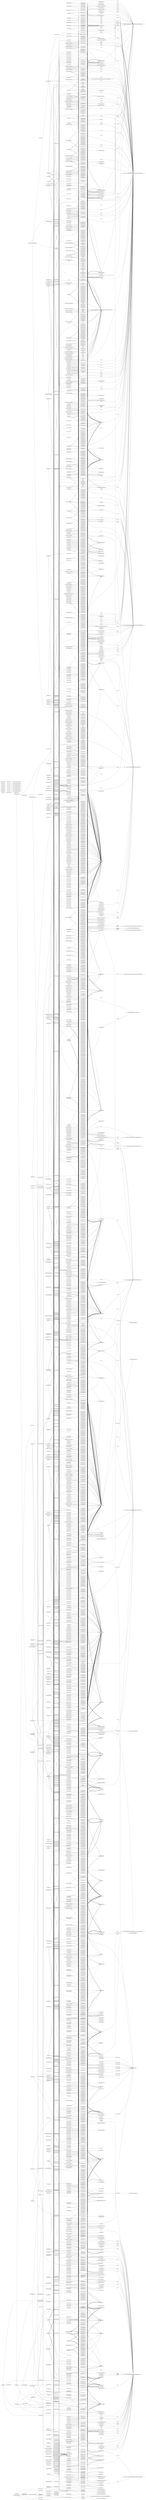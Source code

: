 digraph ar2dtool_diagram { 
rankdir=LR;
size="1501"
	"schema:valueReference" -> "schema:QualitativeValue" [ label = "schema:domainIncludes" ];
	"schema:valueReference" -> "schema:Enumeration" [ label = "schema:rangeIncludes" ];
	"schema:valueReference" -> "http://www.w3.org/wiki/WebSchemas/SchemaDotOrgSources#source_GoodRelationsTerms" [ label = "dct:source" ];
	"schema:valueReference" -> "schema:QuantitativeValue" [ label = "schema:domainIncludes" ];
	"schema:valueReference" -> "schema:PropertyValue" [ label = "schema:rangeIncludes" ];
	"schema:valueReference" -> "schema:QualitativeValue" [ label = "schema:rangeIncludes" ];
	"schema:valueReference" -> "schema:StructuredValue" [ label = "schema:rangeIncludes" ];
	"schema:valueReference" -> "schema:QuantitativeValue" [ label = "schema:rangeIncludes" ];
	"schema:valueReference" -> "schema:PropertyValue" [ label = "schema:domainIncludes" ];
	"schema:coverageEndTime" -> "schema:DateTime" [ label = "schema:rangeIncludes" ];
	"schema:coverageEndTime" -> "schema:LiveBlogPosting" [ label = "schema:domainIncludes" ];
	"schema:billingAddress" -> "schema:PostalAddress" [ label = "schema:rangeIncludes" ];
	"schema:billingAddress" -> "schema:Order" [ label = "schema:domainIncludes" ];
	"schema:bed" -> "schema:Text" [ label = "schema:rangeIncludes" ];
	"schema:bed" -> "schema:BedDetails" [ label = "schema:rangeIncludes" ];
	"schema:bed" -> "schema:Suite" [ label = "schema:domainIncludes" ];
	"schema:bed" -> "schema:HotelRoom" [ label = "schema:domainIncludes" ];
	"schema:bed" -> "https://www.w3.org/wiki/WebSchemas/SchemaDotOrgSources#STI_Accommodation_Ontology" [ label = "dct:source" ];
	"schema:exerciseCourse" -> "schema:location" [ label = "rdfs:subPropertyOf" ];
	"schema:exerciseCourse" -> "schema:Place" [ label = "schema:rangeIncludes" ];
	"schema:exerciseCourse" -> "schema:ExerciseAction" [ label = "schema:domainIncludes" ];
	"schema:dataFeedElement" -> "schema:Thing" [ label = "schema:rangeIncludes" ];
	"schema:dataFeedElement" -> "schema:Text" [ label = "schema:rangeIncludes" ];
	"schema:dataFeedElement" -> "schema:DataFeedItem" [ label = "schema:rangeIncludes" ];
	"schema:dataFeedElement" -> "schema:DataFeed" [ label = "schema:domainIncludes" ];
	"schema:coverageStartTime" -> "schema:DateTime" [ label = "schema:rangeIncludes" ];
	"schema:coverageStartTime" -> "schema:LiveBlogPosting" [ label = "schema:domainIncludes" ];
	"schema:mapType" -> "schema:MapCategoryType" [ label = "schema:rangeIncludes" ];
	"schema:mapType" -> "schema:Map" [ label = "schema:domainIncludes" ];
	"schema:busNumber" -> "schema:Text" [ label = "schema:rangeIncludes" ];
	"schema:busNumber" -> "schema:BusTrip" [ label = "schema:domainIncludes" ];
	"schema:touristType" -> "schema:Text" [ label = "schema:rangeIncludes" ];
	"schema:touristType" -> "schema:Audience" [ label = "schema:rangeIncludes" ];
	"schema:touristType" -> "schema:TouristAttraction" [ label = "schema:domainIncludes" ];
	"schema:touristType" -> "http://www.w3.org/wiki/WebSchemas/SchemaDotOrgSources#Tourism" [ label = "dct:source" ];
	"schema:touristType" -> "http://www.w3.org/wiki/WebSchemas/SchemaDotOrgSources#IIT-CNR.it" [ label = "dct:source" ];
	"schema:broadcastChannelId" -> "schema:Text" [ label = "schema:rangeIncludes" ];
	"schema:broadcastChannelId" -> "schema:BroadcastChannel" [ label = "schema:domainIncludes" ];
	"schema:minPrice" -> "schema:Number" [ label = "schema:rangeIncludes" ];
	"schema:minPrice" -> "schema:PriceSpecification" [ label = "schema:domainIncludes" ];
	"schema:minPrice" -> "http://www.w3.org/wiki/WebSchemas/SchemaDotOrgSources#source_GoodRelationsTerms" [ label = "dct:source" ];
	"schema:jobBenefits" -> "schema:Text" [ label = "schema:rangeIncludes" ];
	"schema:jobBenefits" -> "schema:JobPosting" [ label = "schema:domainIncludes" ];
	"schema:endorsee" -> "schema:participant" [ label = "rdfs:subPropertyOf" ];
	"schema:endorsee" -> "schema:Person" [ label = "schema:rangeIncludes" ];
	"schema:endorsee" -> "schema:Organization" [ label = "schema:rangeIncludes" ];
	"schema:endorsee" -> "schema:EndorseAction" [ label = "schema:domainIncludes" ];
	"schema:accessibilityHazard" -> "schema:Text" [ label = "schema:rangeIncludes" ];
	"schema:accessibilityHazard" -> "schema:CreativeWork" [ label = "schema:domainIncludes" ];
	"schema:RearWheelDriveConfiguration" -> "http://www.w3.org/wiki/WebSchemas/SchemaDotOrgSources#Automotive_Ontology_Working_Group" [ label = "dct:source" ];
	"schema:broadcastServiceTier" -> "schema:Text" [ label = "schema:rangeIncludes" ];
	"schema:broadcastServiceTier" -> "schema:BroadcastChannel" [ label = "schema:domainIncludes" ];
	"schema:isAccessibleForFree" -> "schema:Boolean" [ label = "schema:rangeIncludes" ];
	"schema:isAccessibleForFree" -> "schema:PublicationEvent" [ label = "schema:domainIncludes" ];
	"schema:isAccessibleForFree" -> "schema:Place" [ label = "schema:domainIncludes" ];
	"schema:isAccessibleForFree" -> "schema:Event" [ label = "schema:domainIncludes" ];
	"schema:isAccessibleForFree" -> "schema:CreativeWork" [ label = "schema:domainIncludes" ];
	"schema:ratingCount" -> "schema:Integer" [ label = "schema:rangeIncludes" ];
	"schema:ratingCount" -> "schema:AggregateRating" [ label = "schema:domainIncludes" ];
	"schema:winner" -> "schema:participant" [ label = "rdfs:subPropertyOf" ];
	"schema:winner" -> "schema:Person" [ label = "schema:rangeIncludes" ];
	"schema:winner" -> "schema:LoseAction" [ label = "schema:domainIncludes" ];
	"schema:alumni" -> "schema:Person" [ label = "schema:rangeIncludes" ];
	"schema:alumni" -> "schema:alumniOf" [ label = "schema:inverseOf" ];
	"schema:alumni" -> "schema:Organization" [ label = "schema:domainIncludes" ];
	"schema:alumni" -> "schema:EducationalOrganization" [ label = "schema:domainIncludes" ];
	"schema:namedPosition" -> "schema:roleName" [ label = "schema:supersededBy" ];
	"schema:namedPosition" -> "schema:URL" [ label = "schema:rangeIncludes" ];
	"schema:namedPosition" -> "schema:Text" [ label = "schema:rangeIncludes" ];
	"schema:namedPosition" -> "schema:Role" [ label = "schema:domainIncludes" ];
	"schema:includesObject" -> "schema:TypeAndQuantityNode" [ label = "schema:rangeIncludes" ];
	"schema:includesObject" -> "schema:Offer" [ label = "schema:domainIncludes" ];
	"schema:includesObject" -> "schema:Demand" [ label = "schema:domainIncludes" ];
	"schema:includesObject" -> "http://www.w3.org/wiki/WebSchemas/SchemaDotOrgSources#source_GoodRelationsTerms" [ label = "dct:source" ];
	"schema:securityScreening" -> "schema:Text" [ label = "schema:rangeIncludes" ];
	"schema:securityScreening" -> "schema:FlightReservation" [ label = "schema:domainIncludes" ];
	"schema:LocalBusiness" -> "http://www.w3.org/ns/regorg#RegisteredOrganization" [ label = "ns1:closeMatch" ];
	"schema:seatRow" -> "schema:Text" [ label = "schema:rangeIncludes" ];
	"schema:seatRow" -> "schema:Seat" [ label = "schema:domainIncludes" ];
	"schema:catalog" -> "schema:includedInDataCatalog" [ label = "schema:supersededBy" ];
	"schema:catalog" -> "schema:DataCatalog" [ label = "schema:rangeIncludes" ];
	"schema:catalog" -> "schema:Dataset" [ label = "schema:domainIncludes" ];
	"schema:embedUrl" -> "schema:URL" [ label = "schema:rangeIncludes" ];
	"schema:embedUrl" -> "schema:MediaObject" [ label = "schema:domainIncludes" ];
	"schema:installUrl" -> "schema:URL" [ label = "schema:rangeIncludes" ];
	"schema:installUrl" -> "schema:SoftwareApplication" [ label = "schema:domainIncludes" ];
	"schema:sibling" -> "schema:Person" [ label = "schema:rangeIncludes" ];
	"schema:sibling" -> "schema:Person" [ label = "schema:domainIncludes" ];
	"schema:superEvent" -> "schema:Event" [ label = "schema:rangeIncludes" ];
	"schema:superEvent" -> "schema:subEvent" [ label = "schema:inverseOf" ];
	"schema:superEvent" -> "schema:Event" [ label = "schema:domainIncludes" ];
	"schema:actionApplication" -> "schema:SoftwareApplication" [ label = "schema:rangeIncludes" ];
	"schema:actionApplication" -> "schema:EntryPoint" [ label = "schema:domainIncludes" ];
	"schema:browserRequirements" -> "schema:Text" [ label = "schema:rangeIncludes" ];
	"schema:browserRequirements" -> "schema:WebApplication" [ label = "schema:domainIncludes" ];
	"schema:sportsTeam" -> "schema:participant" [ label = "rdfs:subPropertyOf" ];
	"schema:sportsTeam" -> "schema:SportsTeam" [ label = "schema:rangeIncludes" ];
	"schema:sportsTeam" -> "schema:ExerciseAction" [ label = "schema:domainIncludes" ];
	"schema:numberOfPreviousOwners" -> "schema:QuantitativeValue" [ label = "schema:rangeIncludes" ];
	"schema:numberOfPreviousOwners" -> "schema:Number" [ label = "schema:rangeIncludes" ];
	"schema:numberOfPreviousOwners" -> "schema:Vehicle" [ label = "schema:domainIncludes" ];
	"schema:numberOfPreviousOwners" -> "http://www.w3.org/wiki/WebSchemas/SchemaDotOrgSources#Automotive_Ontology_Working_Group" [ label = "dct:source" ];
	"schema:hasPart" -> "schema:CreativeWork" [ label = "schema:rangeIncludes" ];
	"schema:hasPart" -> "schema:isPartOf" [ label = "schema:inverseOf" ];
	"schema:hasPart" -> "schema:CreativeWork" [ label = "schema:domainIncludes" ];
	"schema:hasPart" -> "http://www.w3.org/wiki/WebSchemas/SchemaDotOrgSources#source_bibex" [ label = "dct:source" ];
	"schema:TypeAndQuantityNode" -> "http://www.w3.org/wiki/WebSchemas/SchemaDotOrgSources#source_GoodRelationsClass" [ label = "dct:source" ];
	"schema:minValue" -> "schema:Number" [ label = "schema:rangeIncludes" ];
	"schema:minValue" -> "schema:QuantitativeValue" [ label = "schema:domainIncludes" ];
	"schema:minValue" -> "schema:PropertyValueSpecification" [ label = "schema:domainIncludes" ];
	"schema:minValue" -> "schema:PropertyValue" [ label = "schema:domainIncludes" ];
	"schema:minValue" -> "schema:MonetaryAmount" [ label = "schema:domainIncludes" ];
	"schema:minValue" -> "http://www.w3.org/wiki/WebSchemas/SchemaDotOrgSources#source_GoodRelationsTerms" [ label = "dct:source" ];
	"schema:countriesNotSupported" -> "schema:Text" [ label = "schema:rangeIncludes" ];
	"schema:countriesNotSupported" -> "schema:SoftwareApplication" [ label = "schema:domainIncludes" ];
	"file:///Users/danbri/sdo/official/schemaorg/data/schema.rdfa" -> "http://www.w3.org/wiki/WebSchemas/SchemaDotOrgSources#Tourism" [ label = "dct:source" ];
	"file:///Users/danbri/sdo/official/schemaorg/data/schema.rdfa" -> "http://www.w3.org/wiki/WebSchemas/SchemaDotOrgSources#IIT-CNR.it" [ label = "dct:source" ];
	"schema:Taxi" -> "schema:TaxiService" [ label = "schema:supersededBy" ];
	"schema:workPresented" -> "schema:workFeatured" [ label = "rdfs:subPropertyOf" ];
	"schema:workPresented" -> "schema:Movie" [ label = "schema:rangeIncludes" ];
	"schema:workPresented" -> "schema:ScreeningEvent" [ label = "schema:domainIncludes" ];
	"schema:ParcelService" -> "http://www.w3.org/wiki/WebSchemas/SchemaDotOrgSources#source_GoodRelationsClass" [ label = "dct:source" ];
	"schema:playerType" -> "schema:Text" [ label = "schema:rangeIncludes" ];
	"schema:playerType" -> "schema:MediaObject" [ label = "schema:domainIncludes" ];
	"schema:DeliveryChargeSpecification" -> "http://www.w3.org/wiki/WebSchemas/SchemaDotOrgSources#source_GoodRelationsClass" [ label = "dct:source" ];
	"schema:modifiedTime" -> "schema:DateTime" [ label = "schema:rangeIncludes" ];
	"schema:modifiedTime" -> "schema:Reservation" [ label = "schema:domainIncludes" ];
	"schema:commentTime" -> "schema:DateTime" [ label = "schema:rangeIncludes" ];
	"schema:commentTime" -> "schema:Date" [ label = "schema:rangeIncludes" ];
	"schema:commentTime" -> "schema:UserComments" [ label = "schema:domainIncludes" ];
	"schema:estimatedFlightDuration" -> "schema:Text" [ label = "schema:rangeIncludes" ];
	"schema:estimatedFlightDuration" -> "schema:Duration" [ label = "schema:rangeIncludes" ];
	"schema:estimatedFlightDuration" -> "schema:Flight" [ label = "schema:domainIncludes" ];
	"schema:softwareRequirements" -> "schema:URL" [ label = "schema:rangeIncludes" ];
	"schema:softwareRequirements" -> "schema:Text" [ label = "schema:rangeIncludes" ];
	"schema:softwareRequirements" -> "schema:SoftwareApplication" [ label = "schema:domainIncludes" ];
	"schema:containsPlace" -> "schema:Place" [ label = "schema:rangeIncludes" ];
	"schema:containsPlace" -> "schema:containedInPlace" [ label = "schema:inverseOf" ];
	"schema:containsPlace" -> "schema:Place" [ label = "schema:domainIncludes" ];
	"schema:addOn" -> "schema:Offer" [ label = "schema:rangeIncludes" ];
	"schema:addOn" -> "schema:Offer" [ label = "schema:domainIncludes" ];
	"schema:addOn" -> "http://www.w3.org/wiki/WebSchemas/SchemaDotOrgSources#source_GoodRelationsTerms" [ label = "dct:source" ];
	"schema:bookingTime" -> "schema:DateTime" [ label = "schema:rangeIncludes" ];
	"schema:bookingTime" -> "schema:Reservation" [ label = "schema:domainIncludes" ];
	"schema:regionsAllowed" -> "schema:Place" [ label = "schema:rangeIncludes" ];
	"schema:regionsAllowed" -> "schema:MediaObject" [ label = "schema:domainIncludes" ];
	"schema:learningResourceType" -> "schema:Text" [ label = "schema:rangeIncludes" ];
	"schema:learningResourceType" -> "schema:CreativeWork" [ label = "schema:domainIncludes" ];
	"schema:servesCuisine" -> "schema:Text" [ label = "schema:rangeIncludes" ];
	"schema:servesCuisine" -> "schema:FoodEstablishment" [ label = "schema:domainIncludes" ];
	"schema:gameItem" -> "schema:Thing" [ label = "schema:rangeIncludes" ];
	"schema:gameItem" -> "schema:VideoGameSeries" [ label = "schema:domainIncludes" ];
	"schema:gameItem" -> "schema:Game" [ label = "schema:domainIncludes" ];
	"schema:sku" -> "schema:identifier" [ label = "rdfs:subPropertyOf" ];
	"schema:sku" -> "schema:Text" [ label = "schema:rangeIncludes" ];
	"schema:sku" -> "schema:Product" [ label = "schema:domainIncludes" ];
	"schema:sku" -> "schema:Offer" [ label = "schema:domainIncludes" ];
	"schema:sku" -> "schema:Demand" [ label = "schema:domainIncludes" ];
	"schema:sku" -> "http://www.w3.org/wiki/WebSchemas/SchemaDotOrgSources#source_GoodRelationsTerms" [ label = "dct:source" ];
	"schema:trackingUrl" -> "schema:URL" [ label = "schema:rangeIncludes" ];
	"schema:trackingUrl" -> "schema:ParcelDelivery" [ label = "schema:domainIncludes" ];
	"schema:byArtist" -> "schema:MusicGroup" [ label = "schema:rangeIncludes" ];
	"schema:byArtist" -> "schema:MusicRecording" [ label = "schema:domainIncludes" ];
	"schema:byArtist" -> "schema:MusicAlbum" [ label = "schema:domainIncludes" ];
	"schema:price" -> "schema:Text" [ label = "schema:rangeIncludes" ];
	"schema:price" -> "schema:Number" [ label = "schema:rangeIncludes" ];
	"schema:price" -> "schema:TradeAction" [ label = "schema:domainIncludes" ];
	"schema:price" -> "schema:PriceSpecification" [ label = "schema:domainIncludes" ];
	"schema:price" -> "schema:Offer" [ label = "schema:domainIncludes" ];
	"schema:workPerformed" -> "schema:workFeatured" [ label = "rdfs:subPropertyOf" ];
	"schema:workPerformed" -> "schema:CreativeWork" [ label = "schema:rangeIncludes" ];
	"schema:workPerformed" -> "schema:Event" [ label = "schema:domainIncludes" ];
	"schema:numberOfAirbags" -> "schema:Text" [ label = "schema:rangeIncludes" ];
	"schema:numberOfAirbags" -> "schema:Number" [ label = "schema:rangeIncludes" ];
	"schema:numberOfAirbags" -> "schema:Vehicle" [ label = "schema:domainIncludes" ];
	"schema:numberOfAirbags" -> "http://www.w3.org/wiki/WebSchemas/SchemaDotOrgSources#Automotive_Ontology_Working_Group" [ label = "dct:source" ];
	"schema:potentialAction" -> "schema:Action" [ label = "schema:rangeIncludes" ];
	"schema:potentialAction" -> "schema:Thing" [ label = "schema:domainIncludes" ];
	"schema:numberOfEpisodes" -> "schema:Integer" [ label = "schema:rangeIncludes" ];
	"schema:numberOfEpisodes" -> "schema:VideoGameSeries" [ label = "schema:domainIncludes" ];
	"schema:numberOfEpisodes" -> "schema:TVSeries" [ label = "schema:domainIncludes" ];
	"schema:numberOfEpisodes" -> "schema:RadioSeries" [ label = "schema:domainIncludes" ];
	"schema:numberOfEpisodes" -> "schema:CreativeWorkSeason" [ label = "schema:domainIncludes" ];
	"schema:sportsEvent" -> "schema:location" [ label = "rdfs:subPropertyOf" ];
	"schema:sportsEvent" -> "schema:SportsEvent" [ label = "schema:rangeIncludes" ];
	"schema:sportsEvent" -> "schema:ExerciseAction" [ label = "schema:domainIncludes" ];
	"schema:nutrition" -> "schema:NutritionInformation" [ label = "schema:rangeIncludes" ];
	"schema:nutrition" -> "schema:Recipe" [ label = "schema:domainIncludes" ];
	"schema:nutrition" -> "schema:MenuItem" [ label = "schema:domainIncludes" ];
	"schema:hostingOrganization" -> "schema:Organization" [ label = "schema:rangeIncludes" ];
	"schema:hostingOrganization" -> "schema:ProgramMembership" [ label = "schema:domainIncludes" ];
	"schema:DVDFormat" -> "http://www.w3.org/wiki/WebSchemas/SchemaDotOrgSources#MBZ" [ label = "dct:source" ];
	"schema:DayOfWeek" -> "http://www.w3.org/wiki/WebSchemas/SchemaDotOrgSources#source_GoodRelationsClass" [ label = "dct:source" ];
	"schema:startTime" -> "schema:DateTime" [ label = "schema:rangeIncludes" ];
	"schema:startTime" -> "schema:FoodEstablishmentReservation" [ label = "schema:domainIncludes" ];
	"schema:startTime" -> "schema:Action" [ label = "schema:domainIncludes" ];
	"schema:video" -> "schema:VideoObject" [ label = "schema:rangeIncludes" ];
	"schema:video" -> "schema:CreativeWork" [ label = "schema:domainIncludes" ];
	"schema:CompilationAlbum" -> "http://www.w3.org/wiki/WebSchemas/SchemaDotOrgSources#MBZ" [ label = "dct:source" ];
	"schema:gtin14" -> "schema:identifier" [ label = "rdfs:subPropertyOf" ];
	"schema:gtin14" -> "schema:Text" [ label = "schema:rangeIncludes" ];
	"schema:gtin14" -> "schema:Product" [ label = "schema:domainIncludes" ];
	"schema:gtin14" -> "schema:Offer" [ label = "schema:domainIncludes" ];
	"schema:gtin14" -> "schema:Demand" [ label = "schema:domainIncludes" ];
	"schema:gtin14" -> "http://www.w3.org/wiki/WebSchemas/SchemaDotOrgSources#source_GoodRelationsTerms" [ label = "dct:source" ];
	"schema:accessCode" -> "schema:Text" [ label = "schema:rangeIncludes" ];
	"schema:accessCode" -> "schema:DeliveryEvent" [ label = "schema:domainIncludes" ];
	"schema:lodgingUnitDescription" -> "schema:Text" [ label = "schema:rangeIncludes" ];
	"schema:lodgingUnitDescription" -> "schema:LodgingReservation" [ label = "schema:domainIncludes" ];
	"schema:reviewedBy" -> "schema:Person" [ label = "schema:rangeIncludes" ];
	"schema:reviewedBy" -> "schema:Organization" [ label = "schema:rangeIncludes" ];
	"schema:reviewedBy" -> "schema:WebPage" [ label = "schema:domainIncludes" ];
	"schema:alignmentType" -> "schema:Text" [ label = "schema:rangeIncludes" ];
	"schema:alignmentType" -> "schema:AlignmentObject" [ label = "schema:domainIncludes" ];
	"schema:applicationSubCategory" -> "schema:URL" [ label = "schema:rangeIncludes" ];
	"schema:applicationSubCategory" -> "schema:Text" [ label = "schema:rangeIncludes" ];
	"schema:applicationSubCategory" -> "schema:SoftwareApplication" [ label = "schema:domainIncludes" ];
	"schema:reviewBody" -> "schema:Text" [ label = "schema:rangeIncludes" ];
	"schema:reviewBody" -> "schema:Review" [ label = "schema:domainIncludes" ];
	"schema:bookFormat" -> "schema:BookFormatType" [ label = "schema:rangeIncludes" ];
	"schema:bookFormat" -> "schema:Book" [ label = "schema:domainIncludes" ];
	"schema:printEdition" -> "schema:Text" [ label = "schema:rangeIncludes" ];
	"schema:printEdition" -> "schema:NewsArticle" [ label = "schema:domainIncludes" ];
	"schema:workHours" -> "schema:Text" [ label = "schema:rangeIncludes" ];
	"schema:workHours" -> "schema:JobPosting" [ label = "schema:domainIncludes" ];
	"schema:itemCondition" -> "schema:OfferItemCondition" [ label = "schema:rangeIncludes" ];
	"schema:itemCondition" -> "schema:Product" [ label = "schema:domainIncludes" ];
	"schema:itemCondition" -> "schema:Offer" [ label = "schema:domainIncludes" ];
	"schema:itemCondition" -> "schema:Demand" [ label = "schema:domainIncludes" ];
	"schema:priceCurrency" -> "schema:Text" [ label = "schema:rangeIncludes" ];
	"schema:priceCurrency" -> "schema:Ticket" [ label = "schema:domainIncludes" ];
	"schema:priceCurrency" -> "schema:Reservation" [ label = "schema:domainIncludes" ];
	"schema:priceCurrency" -> "schema:PriceSpecification" [ label = "schema:domainIncludes" ];
	"schema:priceCurrency" -> "schema:Offer" [ label = "schema:domainIncludes" ];
	"schema:EngineSpecification" -> "http://www.w3.org/wiki/WebSchemas/SchemaDotOrgSources#Automotive_Ontology_Working_Group" [ label = "dct:source" ];
	"schema:value" -> "http://www.w3.org/wiki/WebSchemas/SchemaDotOrgSources#source_GoodRelationsTerms" [ label = "dct:source" ];
	"schema:value" -> "schema:QuantitativeValue" [ label = "schema:domainIncludes" ];
	"schema:value" -> "schema:Text" [ label = "schema:rangeIncludes" ];
	"schema:value" -> "schema:PropertyValue" [ label = "schema:domainIncludes" ];
	"schema:value" -> "schema:StructuredValue" [ label = "schema:rangeIncludes" ];
	"schema:value" -> "schema:MonetaryAmount" [ label = "schema:domainIncludes" ];
	"schema:value" -> "schema:Boolean" [ label = "schema:rangeIncludes" ];
	"schema:value" -> "schema:Number" [ label = "schema:rangeIncludes" ];
	"schema:addressCountry" -> "schema:Text" [ label = "schema:rangeIncludes" ];
	"schema:addressCountry" -> "schema:Country" [ label = "schema:rangeIncludes" ];
	"schema:addressCountry" -> "schema:PostalAddress" [ label = "schema:domainIncludes" ];
	"schema:addressCountry" -> "schema:GeoShape" [ label = "schema:domainIncludes" ];
	"schema:addressCountry" -> "schema:GeoCoordinates" [ label = "schema:domainIncludes" ];
	"schema:performers" -> "schema:performer" [ label = "schema:supersededBy" ];
	"schema:performers" -> "schema:Person" [ label = "schema:rangeIncludes" ];
	"schema:performers" -> "schema:Organization" [ label = "schema:rangeIncludes" ];
	"schema:performers" -> "schema:Event" [ label = "schema:domainIncludes" ];
	"schema:distance" -> "schema:Distance" [ label = "schema:rangeIncludes" ];
	"schema:distance" -> "schema:TravelAction" [ label = "schema:domainIncludes" ];
	"schema:distance" -> "schema:ExerciseAction" [ label = "schema:domainIncludes" ];
	"schema:Apartment" -> "https://www.w3.org/wiki/WebSchemas/SchemaDotOrgSources#STI_Accommodation_Ontology" [ label = "dct:source" ];
	"schema:eventStatus" -> "schema:EventStatusType" [ label = "schema:rangeIncludes" ];
	"schema:eventStatus" -> "schema:Event" [ label = "schema:domainIncludes" ];
	"schema:sportsActivityLocation" -> "schema:location" [ label = "rdfs:subPropertyOf" ];
	"schema:sportsActivityLocation" -> "schema:SportsActivityLocation" [ label = "schema:rangeIncludes" ];
	"schema:sportsActivityLocation" -> "schema:ExerciseAction" [ label = "schema:domainIncludes" ];
	"schema:musicCompositionForm" -> "schema:Text" [ label = "schema:rangeIncludes" ];
	"schema:musicCompositionForm" -> "schema:MusicComposition" [ label = "schema:domainIncludes" ];
	"schema:musicCompositionForm" -> "http://www.w3.org/wiki/WebSchemas/SchemaDotOrgSources#MBZ" [ label = "dct:source" ];
	"schema:includedComposition" -> "schema:MusicComposition" [ label = "schema:rangeIncludes" ];
	"schema:includedComposition" -> "schema:MusicComposition" [ label = "schema:domainIncludes" ];
	"schema:includedComposition" -> "http://www.w3.org/wiki/WebSchemas/SchemaDotOrgSources#MBZ" [ label = "dct:source" ];
	"schema:releaseDate" -> "schema:Date" [ label = "schema:rangeIncludes" ];
	"schema:releaseDate" -> "schema:Product" [ label = "schema:domainIncludes" ];
	"schema:releaseDate" -> "http://www.w3.org/wiki/WebSchemas/SchemaDotOrgSources#source_GoodRelationsTerms" [ label = "dct:source" ];
	"schema:isLiveBroadcast" -> "schema:Boolean" [ label = "schema:rangeIncludes" ];
	"schema:isLiveBroadcast" -> "schema:BroadcastEvent" [ label = "schema:domainIncludes" ];
	"schema:copyrightYear" -> "schema:Number" [ label = "schema:rangeIncludes" ];
	"schema:copyrightYear" -> "schema:CreativeWork" [ label = "schema:domainIncludes" ];
	"schema:discusses" -> "schema:CreativeWork" [ label = "schema:rangeIncludes" ];
	"schema:discusses" -> "schema:UserComments" [ label = "schema:domainIncludes" ];
	"schema:isAccessoryOrSparePartFor" -> "schema:Product" [ label = "schema:rangeIncludes" ];
	"schema:isAccessoryOrSparePartFor" -> "schema:Product" [ label = "schema:domainIncludes" ];
	"schema:isAccessoryOrSparePartFor" -> "http://www.w3.org/wiki/WebSchemas/SchemaDotOrgSources#source_GoodRelationsTerms" [ label = "dct:source" ];
	"schema:Saturday" -> "http://www.wikidata.org/entity/Q131" [ label = "schema:sameAs" ];
	"schema:deathDate" -> "schema:Date" [ label = "schema:rangeIncludes" ];
	"schema:deathDate" -> "schema:Person" [ label = "schema:domainIncludes" ];
	"schema:serviceOutput" -> "schema:Thing" [ label = "schema:rangeIncludes" ];
	"schema:serviceOutput" -> "schema:Service" [ label = "schema:domainIncludes" ];
	"schema:width" -> "schema:QuantitativeValue" [ label = "schema:rangeIncludes" ];
	"schema:width" -> "schema:Distance" [ label = "schema:rangeIncludes" ];
	"schema:width" -> "schema:VisualArtwork" [ label = "schema:domainIncludes" ];
	"schema:width" -> "schema:Product" [ label = "schema:domainIncludes" ];
	"schema:width" -> "schema:MediaObject" [ label = "schema:domainIncludes" ];
	"schema:serviceSmsNumber" -> "schema:ContactPoint" [ label = "schema:rangeIncludes" ];
	"schema:serviceSmsNumber" -> "schema:ServiceChannel" [ label = "schema:domainIncludes" ];
	"schema:remainingAttendeeCapacity" -> "schema:Integer" [ label = "schema:rangeIncludes" ];
	"schema:remainingAttendeeCapacity" -> "schema:Event" [ label = "schema:domainIncludes" ];
	"schema:supply" -> "schema:instrument" [ label = "rdfs:subPropertyOf" ];
	"schema:supply" -> "schema:Text" [ label = "schema:rangeIncludes" ];
	"schema:supply" -> "schema:HowToSupply" [ label = "schema:rangeIncludes" ];
	"schema:supply" -> "schema:HowToDirection" [ label = "schema:domainIncludes" ];
	"schema:supply" -> "schema:HowTo" [ label = "schema:domainIncludes" ];
	"schema:containsSeason" -> "schema:hasPart" [ label = "rdfs:subPropertyOf" ];
	"schema:containsSeason" -> "schema:CreativeWorkSeason" [ label = "schema:rangeIncludes" ];
	"schema:containsSeason" -> "schema:VideoGameSeries" [ label = "schema:domainIncludes" ];
	"schema:containsSeason" -> "schema:TVSeries" [ label = "schema:domainIncludes" ];
	"schema:containsSeason" -> "schema:RadioSeries" [ label = "schema:domainIncludes" ];
	"schema:customer" -> "schema:Person" [ label = "schema:rangeIncludes" ];
	"schema:customer" -> "schema:Organization" [ label = "schema:rangeIncludes" ];
	"schema:customer" -> "schema:Order" [ label = "schema:domainIncludes" ];
	"schema:customer" -> "schema:Invoice" [ label = "schema:domainIncludes" ];
	"schema:isRelatedTo" -> "schema:Service" [ label = "schema:rangeIncludes" ];
	"schema:isRelatedTo" -> "schema:Product" [ label = "schema:rangeIncludes" ];
	"schema:isRelatedTo" -> "schema:Service" [ label = "schema:domainIncludes" ];
	"schema:isRelatedTo" -> "schema:Product" [ label = "schema:domainIncludes" ];
	"schema:isRelatedTo" -> "http://www.w3.org/wiki/WebSchemas/SchemaDotOrgSources#source_GoodRelationsTerms" [ label = "dct:source" ];
	"schema:jobLocation" -> "schema:Place" [ label = "schema:rangeIncludes" ];
	"schema:jobLocation" -> "schema:JobPosting" [ label = "schema:domainIncludes" ];
	"schema:musicBy" -> "schema:MusicGroup" [ label = "schema:rangeIncludes" ];
	"schema:musicBy" -> "schema:VideoGameSeries" [ label = "schema:domainIncludes" ];
	"schema:musicBy" -> "schema:RadioSeries" [ label = "schema:domainIncludes" ];
	"schema:musicBy" -> "schema:Person" [ label = "schema:rangeIncludes" ];
	"schema:musicBy" -> "schema:TVSeries" [ label = "schema:domainIncludes" ];
	"schema:musicBy" -> "schema:Clip" [ label = "schema:domainIncludes" ];
	"schema:musicBy" -> "schema:Movie" [ label = "schema:domainIncludes" ];
	"schema:musicBy" -> "schema:VideoObject" [ label = "schema:domainIncludes" ];
	"schema:musicBy" -> "schema:Episode" [ label = "schema:domainIncludes" ];
	"schema:musicBy" -> "schema:VideoGame" [ label = "schema:domainIncludes" ];
	"schema:musicBy" -> "schema:MovieSeries" [ label = "schema:domainIncludes" ];
	"schema:eligibleDuration" -> "schema:QuantitativeValue" [ label = "schema:rangeIncludes" ];
	"schema:eligibleDuration" -> "schema:Offer" [ label = "schema:domainIncludes" ];
	"schema:eligibleDuration" -> "schema:Demand" [ label = "schema:domainIncludes" ];
	"schema:eligibleDuration" -> "http://www.w3.org/wiki/WebSchemas/SchemaDotOrgSources#source_GoodRelationsTerms" [ label = "dct:source" ];
	"schema:borrower" -> "schema:participant" [ label = "rdfs:subPropertyOf" ];
	"schema:borrower" -> "schema:Person" [ label = "schema:rangeIncludes" ];
	"schema:borrower" -> "schema:LendAction" [ label = "schema:domainIncludes" ];
	"schema:dependencies" -> "schema:Text" [ label = "schema:rangeIncludes" ];
	"schema:dependencies" -> "schema:TechArticle" [ label = "schema:domainIncludes" ];
	"schema:propertyID" -> "schema:URL" [ label = "schema:rangeIncludes" ];
	"schema:propertyID" -> "schema:Text" [ label = "schema:rangeIncludes" ];
	"schema:propertyID" -> "schema:PropertyValue" [ label = "schema:domainIncludes" ];
	"schema:valueMaxLength" -> "schema:Number" [ label = "schema:rangeIncludes" ];
	"schema:valueMaxLength" -> "schema:PropertyValueSpecification" [ label = "schema:domainIncludes" ];
	"schema:honorificSuffix" -> "schema:Text" [ label = "schema:rangeIncludes" ];
	"schema:honorificSuffix" -> "schema:Person" [ label = "schema:domainIncludes" ];
	"schema:arrivalAirport" -> "schema:Airport" [ label = "schema:rangeIncludes" ];
	"schema:arrivalAirport" -> "schema:Flight" [ label = "schema:domainIncludes" ];
	"schema:breadcrumb" -> "schema:Text" [ label = "schema:rangeIncludes" ];
	"schema:breadcrumb" -> "schema:BreadcrumbList" [ label = "schema:rangeIncludes" ];
	"schema:breadcrumb" -> "schema:WebPage" [ label = "schema:domainIncludes" ];
	"schema:genre" -> "schema:URL" [ label = "schema:rangeIncludes" ];
	"schema:genre" -> "schema:Text" [ label = "schema:rangeIncludes" ];
	"schema:genre" -> "schema:MusicGroup" [ label = "schema:domainIncludes" ];
	"schema:genre" -> "schema:CreativeWork" [ label = "schema:domainIncludes" ];
	"schema:genre" -> "schema:BroadcastChannel" [ label = "schema:domainIncludes" ];
	"schema:FourWheelDriveConfiguration" -> "http://www.w3.org/wiki/WebSchemas/SchemaDotOrgSources#Automotive_Ontology_Working_Group" [ label = "dct:source" ];
	"schema:foodEstablishment" -> "schema:location" [ label = "rdfs:subPropertyOf" ];
	"schema:foodEstablishment" -> "schema:Place" [ label = "schema:rangeIncludes" ];
	"schema:foodEstablishment" -> "schema:FoodEstablishment" [ label = "schema:rangeIncludes" ];
	"schema:foodEstablishment" -> "schema:CookAction" [ label = "schema:domainIncludes" ];
	"schema:accountId" -> "schema:identifier" [ label = "rdfs:subPropertyOf" ];
	"schema:accountId" -> "schema:Text" [ label = "schema:rangeIncludes" ];
	"schema:accountId" -> "schema:Invoice" [ label = "schema:domainIncludes" ];
	"schema:follows" -> "schema:Person" [ label = "schema:rangeIncludes" ];
	"schema:follows" -> "schema:Person" [ label = "schema:domainIncludes" ];
	"schema:offers" -> "schema:Event" [ label = "schema:domainIncludes" ];
	"schema:offers" -> "schema:AggregateOffer" [ label = "schema:domainIncludes" ];
	"schema:offers" -> "schema:CreativeWork" [ label = "schema:domainIncludes" ];
	"schema:offers" -> "schema:Offer" [ label = "schema:rangeIncludes" ];
	"schema:offers" -> "schema:Service" [ label = "schema:domainIncludes" ];
	"schema:offers" -> "schema:MenuItem" [ label = "schema:domainIncludes" ];
	"schema:offers" -> "schema:Product" [ label = "schema:domainIncludes" ];
	"schema:suggestedMaxAge" -> "schema:Number" [ label = "schema:rangeIncludes" ];
	"schema:suggestedMaxAge" -> "schema:PeopleAudience" [ label = "schema:domainIncludes" ];
	"schema:LaserDiscFormat" -> "http://www.w3.org/wiki/WebSchemas/SchemaDotOrgSources#MBZ" [ label = "dct:source" ];
	"schema:image" -> "schema:URL" [ label = "schema:rangeIncludes" ];
	"schema:image" -> "schema:ImageObject" [ label = "schema:rangeIncludes" ];
	"schema:image" -> "schema:Thing" [ label = "schema:domainIncludes" ];
	"schema:award" -> "schema:Text" [ label = "schema:rangeIncludes" ];
	"schema:award" -> "schema:Service" [ label = "schema:domainIncludes" ];
	"schema:award" -> "schema:Product" [ label = "schema:domainIncludes" ];
	"schema:award" -> "schema:Person" [ label = "schema:domainIncludes" ];
	"schema:award" -> "schema:Organization" [ label = "schema:domainIncludes" ];
	"schema:award" -> "schema:CreativeWork" [ label = "schema:domainIncludes" ];
	"schema:providerMobility" -> "schema:Text" [ label = "schema:rangeIncludes" ];
	"schema:providerMobility" -> "schema:Service" [ label = "schema:domainIncludes" ];
	"schema:benefits" -> "schema:jobBenefits" [ label = "schema:supersededBy" ];
	"schema:benefits" -> "schema:Text" [ label = "schema:rangeIncludes" ];
	"schema:benefits" -> "schema:JobPosting" [ label = "schema:domainIncludes" ];
	"schema:previousStartDate" -> "schema:Date" [ label = "schema:rangeIncludes" ];
	"schema:previousStartDate" -> "schema:Event" [ label = "schema:domainIncludes" ];
	"schema:events" -> "schema:event" [ label = "schema:supersededBy" ];
	"schema:events" -> "schema:Event" [ label = "schema:rangeIncludes" ];
	"schema:events" -> "schema:Place" [ label = "schema:domainIncludes" ];
	"schema:events" -> "schema:Organization" [ label = "schema:domainIncludes" ];
	"schema:priceValidUntil" -> "schema:Date" [ label = "schema:rangeIncludes" ];
	"schema:priceValidUntil" -> "schema:Offer" [ label = "schema:domainIncludes" ];
	"schema:partySize" -> "schema:QuantitativeValue" [ label = "schema:rangeIncludes" ];
	"schema:partySize" -> "schema:Integer" [ label = "schema:rangeIncludes" ];
	"schema:partySize" -> "schema:TaxiReservation" [ label = "schema:domainIncludes" ];
	"schema:partySize" -> "schema:FoodEstablishmentReservation" [ label = "schema:domainIncludes" ];
	"schema:commentText" -> "schema:Text" [ label = "schema:rangeIncludes" ];
	"schema:commentText" -> "schema:UserComments" [ label = "schema:domainIncludes" ];
	"schema:publisher" -> "schema:Person" [ label = "schema:rangeIncludes" ];
	"schema:publisher" -> "schema:Organization" [ label = "schema:rangeIncludes" ];
	"schema:publisher" -> "schema:CreativeWork" [ label = "schema:domainIncludes" ];
	"schema:identifier" -> "dct:identifier" [ label = "owl:equivalentProperty" ];
	"schema:identifier" -> "schema:URL" [ label = "schema:rangeIncludes" ];
	"schema:identifier" -> "schema:Text" [ label = "schema:rangeIncludes" ];
	"schema:identifier" -> "schema:PropertyValue" [ label = "schema:rangeIncludes" ];
	"schema:identifier" -> "schema:Thing" [ label = "schema:domainIncludes" ];
	"schema:instructor" -> "schema:Person" [ label = "schema:rangeIncludes" ];
	"schema:instructor" -> "schema:CourseInstance" [ label = "schema:domainIncludes" ];
	"schema:productionDate" -> "schema:Date" [ label = "schema:rangeIncludes" ];
	"schema:productionDate" -> "schema:Vehicle" [ label = "schema:domainIncludes" ];
	"schema:productionDate" -> "schema:Product" [ label = "schema:domainIncludes" ];
	"schema:productionDate" -> "http://www.w3.org/wiki/WebSchemas/SchemaDotOrgSources#Automotive_Ontology_Working_Group" [ label = "dct:source" ];
	"schema:actionPlatform" -> "schema:URL" [ label = "schema:rangeIncludes" ];
	"schema:actionPlatform" -> "schema:Text" [ label = "schema:rangeIncludes" ];
	"schema:actionPlatform" -> "schema:EntryPoint" [ label = "schema:domainIncludes" ];
	"schema:elevation" -> "schema:Text" [ label = "schema:rangeIncludes" ];
	"schema:elevation" -> "schema:Number" [ label = "schema:rangeIncludes" ];
	"schema:elevation" -> "schema:GeoShape" [ label = "schema:domainIncludes" ];
	"schema:elevation" -> "schema:GeoCoordinates" [ label = "schema:domainIncludes" ];
	"schema:discount" -> "schema:Text" [ label = "schema:rangeIncludes" ];
	"schema:discount" -> "schema:Number" [ label = "schema:rangeIncludes" ];
	"schema:discount" -> "schema:Order" [ label = "schema:domainIncludes" ];
	"schema:vatID" -> "schema:Text" [ label = "schema:rangeIncludes" ];
	"schema:vatID" -> "schema:Person" [ label = "schema:domainIncludes" ];
	"schema:vatID" -> "schema:Organization" [ label = "schema:domainIncludes" ];
	"schema:vatID" -> "http://www.w3.org/wiki/WebSchemas/SchemaDotOrgSources#source_GoodRelationsTerms" [ label = "dct:source" ];
	"schema:bookingAgent" -> "schema:broker" [ label = "schema:supersededBy" ];
	"schema:bookingAgent" -> "schema:Person" [ label = "schema:rangeIncludes" ];
	"schema:bookingAgent" -> "schema:Organization" [ label = "schema:rangeIncludes" ];
	"schema:bookingAgent" -> "schema:Reservation" [ label = "schema:domainIncludes" ];
	"schema:color" -> "schema:Text" [ label = "schema:rangeIncludes" ];
	"schema:color" -> "schema:Product" [ label = "schema:domainIncludes" ];
	"schema:color" -> "http://www.w3.org/wiki/WebSchemas/SchemaDotOrgSources#source_GoodRelationsTerms" [ label = "dct:source" ];
	"schema:subEvents" -> "schema:subEvent" [ label = "schema:supersededBy" ];
	"schema:subEvents" -> "schema:Event" [ label = "schema:rangeIncludes" ];
	"schema:subEvents" -> "schema:Event" [ label = "schema:domainIncludes" ];
	"schema:screenshot" -> "schema:URL" [ label = "schema:rangeIncludes" ];
	"schema:screenshot" -> "schema:ImageObject" [ label = "schema:rangeIncludes" ];
	"schema:screenshot" -> "schema:SoftwareApplication" [ label = "schema:domainIncludes" ];
	"schema:produces" -> "schema:serviceOutput" [ label = "schema:supersededBy" ];
	"schema:produces" -> "schema:Thing" [ label = "schema:rangeIncludes" ];
	"schema:produces" -> "schema:Service" [ label = "schema:domainIncludes" ];
	"schema:CreativeWork" -> "http://www.w3.org/wiki/WebSchemas/SchemaDotOrgSources#source_rNews" [ label = "dct:source" ];
	"schema:object" -> "schema:Thing" [ label = "schema:rangeIncludes" ];
	"schema:object" -> "schema:Action" [ label = "schema:domainIncludes" ];
	"schema:license" -> "schema:URL" [ label = "schema:rangeIncludes" ];
	"schema:license" -> "schema:CreativeWork" [ label = "schema:rangeIncludes" ];
	"schema:license" -> "schema:CreativeWork" [ label = "schema:domainIncludes" ];
	"schema:paymentMethod" -> "schema:PaymentMethod" [ label = "schema:rangeIncludes" ];
	"schema:paymentMethod" -> "schema:Order" [ label = "schema:domainIncludes" ];
	"schema:paymentMethod" -> "schema:Invoice" [ label = "schema:domainIncludes" ];
	"schema:answerCount" -> "schema:Integer" [ label = "schema:rangeIncludes" ];
	"schema:answerCount" -> "schema:Question" [ label = "schema:domainIncludes" ];
	"schema:episodeNumber" -> "schema:position" [ label = "rdfs:subPropertyOf" ];
	"schema:episodeNumber" -> "schema:Text" [ label = "schema:rangeIncludes" ];
	"schema:episodeNumber" -> "schema:Integer" [ label = "schema:rangeIncludes" ];
	"schema:episodeNumber" -> "schema:Episode" [ label = "schema:domainIncludes" ];
	"schema:ImageObject" -> "http://purl.org/dc/dcmitype/Image" [ label = "owl:equivalentClass" ];
	"schema:ProductModel" -> "http://www.w3.org/wiki/WebSchemas/SchemaDotOrgSources#source_GoodRelationsClass" [ label = "dct:source" ];
	"schema:warrantyPromise" -> "schema:warranty" [ label = "schema:supersededBy" ];
	"schema:warrantyPromise" -> "schema:WarrantyPromise" [ label = "schema:rangeIncludes" ];
	"schema:warrantyPromise" -> "schema:SellAction" [ label = "schema:domainIncludes" ];
	"schema:warrantyPromise" -> "schema:BuyAction" [ label = "schema:domainIncludes" ];
	"schema:Answer" -> "http://www.w3.org/wiki/WebSchemas/SchemaDotOrgSources#source_QAStackExchange" [ label = "dct:source" ];
	"schema:flightDistance" -> "schema:Text" [ label = "schema:rangeIncludes" ];
	"schema:flightDistance" -> "schema:Distance" [ label = "schema:rangeIncludes" ];
	"schema:flightDistance" -> "schema:Flight" [ label = "schema:domainIncludes" ];
	"schema:downvoteCount" -> "schema:Integer" [ label = "schema:rangeIncludes" ];
	"schema:downvoteCount" -> "schema:Question" [ label = "schema:domainIncludes" ];
	"schema:downvoteCount" -> "schema:Comment" [ label = "schema:domainIncludes" ];
	"schema:childMaxAge" -> "schema:Number" [ label = "schema:rangeIncludes" ];
	"schema:childMaxAge" -> "schema:ParentAudience" [ label = "schema:domainIncludes" ];
	"schema:salaryCurrency" -> "schema:Text" [ label = "schema:rangeIncludes" ];
	"schema:salaryCurrency" -> "schema:JobPosting" [ label = "schema:domainIncludes" ];
	"schema:salaryCurrency" -> "schema:EmployeeRole" [ label = "schema:domainIncludes" ];
	"http://www.w3.org/ns/regorg#RegisteredOrganization" -> "schema:LocalBusiness" [ label = "ns1:closeMatch" ];
	"schema:valueAddedTaxIncluded" -> "schema:Boolean" [ label = "schema:rangeIncludes" ];
	"schema:valueAddedTaxIncluded" -> "schema:PriceSpecification" [ label = "schema:domainIncludes" ];
	"schema:valueAddedTaxIncluded" -> "http://www.w3.org/wiki/WebSchemas/SchemaDotOrgSources#source_GoodRelationsTerms" [ label = "dct:source" ];
	"schema:targetUrl" -> "schema:URL" [ label = "schema:rangeIncludes" ];
	"schema:targetUrl" -> "schema:AlignmentObject" [ label = "schema:domainIncludes" ];
	"schema:free" -> "schema:isAccessibleForFree" [ label = "schema:supersededBy" ];
	"schema:free" -> "schema:Boolean" [ label = "schema:rangeIncludes" ];
	"schema:free" -> "schema:PublicationEvent" [ label = "schema:domainIncludes" ];
	"schema:encodings" -> "schema:encoding" [ label = "schema:supersededBy" ];
	"schema:encodings" -> "schema:MediaObject" [ label = "schema:rangeIncludes" ];
	"schema:encodings" -> "schema:CreativeWork" [ label = "schema:domainIncludes" ];
	"schema:accessibilityControl" -> "schema:Text" [ label = "schema:rangeIncludes" ];
	"schema:accessibilityControl" -> "schema:CreativeWork" [ label = "schema:domainIncludes" ];
	"schema:eligibleCustomerType" -> "schema:BusinessEntityType" [ label = "schema:rangeIncludes" ];
	"schema:eligibleCustomerType" -> "schema:Offer" [ label = "schema:domainIncludes" ];
	"schema:eligibleCustomerType" -> "schema:Demand" [ label = "schema:domainIncludes" ];
	"schema:eligibleCustomerType" -> "http://www.w3.org/wiki/WebSchemas/SchemaDotOrgSources#source_GoodRelationsTerms" [ label = "dct:source" ];
	"schema:releasedEvent" -> "schema:PublicationEvent" [ label = "schema:rangeIncludes" ];
	"schema:releasedEvent" -> "schema:CreativeWork" [ label = "schema:domainIncludes" ];
	"schema:Product" -> "http://www.w3.org/wiki/WebSchemas/SchemaDotOrgSources#source_GoodRelationsTerms" [ label = "dct:source" ];
	"schema:globalLocationNumber" -> "schema:identifier" [ label = "rdfs:subPropertyOf" ];
	"schema:globalLocationNumber" -> "schema:Text" [ label = "schema:rangeIncludes" ];
	"schema:globalLocationNumber" -> "schema:Place" [ label = "schema:domainIncludes" ];
	"schema:globalLocationNumber" -> "schema:Person" [ label = "schema:domainIncludes" ];
	"schema:globalLocationNumber" -> "schema:Organization" [ label = "schema:domainIncludes" ];
	"schema:globalLocationNumber" -> "http://www.w3.org/wiki/WebSchemas/SchemaDotOrgSources#source_GoodRelationsTerms" [ label = "dct:source" ];
	"schema:lyricist" -> "schema:Person" [ label = "schema:rangeIncludes" ];
	"schema:lyricist" -> "schema:MusicComposition" [ label = "schema:domainIncludes" ];
	"schema:lyricist" -> "http://www.w3.org/wiki/WebSchemas/SchemaDotOrgSources#MBZ" [ label = "dct:source" ];
	"schema:discountCurrency" -> "schema:Text" [ label = "schema:rangeIncludes" ];
	"schema:discountCurrency" -> "schema:Order" [ label = "schema:domainIncludes" ];
	"schema:scheduledTime" -> "schema:DateTime" [ label = "schema:rangeIncludes" ];
	"schema:scheduledTime" -> "schema:PlanAction" [ label = "schema:domainIncludes" ];
	"schema:requirements" -> "schema:softwareRequirements" [ label = "schema:supersededBy" ];
	"schema:requirements" -> "schema:URL" [ label = "schema:rangeIncludes" ];
	"schema:requirements" -> "schema:Text" [ label = "schema:rangeIncludes" ];
	"schema:requirements" -> "schema:SoftwareApplication" [ label = "schema:domainIncludes" ];
	"schema:citation" -> "schema:Text" [ label = "schema:rangeIncludes" ];
	"schema:citation" -> "schema:CreativeWork" [ label = "schema:rangeIncludes" ];
	"schema:citation" -> "schema:CreativeWork" [ label = "schema:domainIncludes" ];
	"schema:arrivalPlatform" -> "schema:Text" [ label = "schema:rangeIncludes" ];
	"schema:arrivalPlatform" -> "schema:TrainTrip" [ label = "schema:domainIncludes" ];
	"schema:blogPosts" -> "schema:blogPost" [ label = "schema:supersededBy" ];
	"schema:blogPosts" -> "schema:BlogPosting" [ label = "schema:rangeIncludes" ];
	"schema:blogPosts" -> "schema:Blog" [ label = "schema:domainIncludes" ];
	"schema:lastReviewed" -> "schema:Date" [ label = "schema:rangeIncludes" ];
	"schema:lastReviewed" -> "schema:WebPage" [ label = "schema:domainIncludes" ];
	"schema:serialNumber" -> "schema:identifier" [ label = "rdfs:subPropertyOf" ];
	"schema:serialNumber" -> "schema:Text" [ label = "schema:rangeIncludes" ];
	"schema:serialNumber" -> "schema:Offer" [ label = "schema:domainIncludes" ];
	"schema:serialNumber" -> "schema:IndividualProduct" [ label = "schema:domainIncludes" ];
	"schema:serialNumber" -> "schema:Demand" [ label = "schema:domainIncludes" ];
	"schema:serialNumber" -> "http://www.w3.org/wiki/WebSchemas/SchemaDotOrgSources#source_GoodRelationsTerms" [ label = "dct:source" ];
	"schema:passengerPriorityStatus" -> "schema:Text" [ label = "schema:rangeIncludes" ];
	"schema:passengerPriorityStatus" -> "schema:QualitativeValue" [ label = "schema:rangeIncludes" ];
	"schema:passengerPriorityStatus" -> "schema:FlightReservation" [ label = "schema:domainIncludes" ];
	"schema:closes" -> "schema:Time" [ label = "schema:rangeIncludes" ];
	"schema:closes" -> "schema:OpeningHoursSpecification" [ label = "schema:domainIncludes" ];
	"schema:closes" -> "http://www.w3.org/wiki/WebSchemas/SchemaDotOrgSources#source_GoodRelationsTerms" [ label = "dct:source" ];
	"schema:height" -> "schema:QuantitativeValue" [ label = "schema:rangeIncludes" ];
	"schema:height" -> "schema:Distance" [ label = "schema:rangeIncludes" ];
	"schema:height" -> "schema:VisualArtwork" [ label = "schema:domainIncludes" ];
	"schema:height" -> "schema:Product" [ label = "schema:domainIncludes" ];
	"schema:height" -> "schema:Person" [ label = "schema:domainIncludes" ];
	"schema:height" -> "schema:MediaObject" [ label = "schema:domainIncludes" ];
	"schema:numTracks" -> "schema:Integer" [ label = "schema:rangeIncludes" ];
	"schema:numTracks" -> "schema:MusicPlaylist" [ label = "schema:domainIncludes" ];
	"schema:isicV4" -> "schema:Text" [ label = "schema:rangeIncludes" ];
	"schema:isicV4" -> "schema:Place" [ label = "schema:domainIncludes" ];
	"schema:isicV4" -> "schema:Person" [ label = "schema:domainIncludes" ];
	"schema:isicV4" -> "schema:Organization" [ label = "schema:domainIncludes" ];
	"schema:isicV4" -> "http://www.w3.org/wiki/WebSchemas/SchemaDotOrgSources#source_GoodRelationsTerms" [ label = "dct:source" ];
	"schema:readonlyValue" -> "schema:Boolean" [ label = "schema:rangeIncludes" ];
	"schema:readonlyValue" -> "schema:PropertyValueSpecification" [ label = "schema:domainIncludes" ];
	"schema:replacee" -> "schema:object" [ label = "rdfs:subPropertyOf" ];
	"schema:replacee" -> "schema:Thing" [ label = "schema:rangeIncludes" ];
	"schema:replacee" -> "schema:ReplaceAction" [ label = "schema:domainIncludes" ];
	"schema:issn" -> "http://purl.org/ontology/bibo/issn" [ label = "owl:equivalentProperty" ];
	"schema:issn" -> "http://www.w3.org/wiki/WebSchemas/SchemaDotOrgSources#source_bibex" [ label = "dct:source" ];
	"schema:issn" -> "schema:WebSite" [ label = "schema:domainIncludes" ];
	"schema:issn" -> "schema:Text" [ label = "schema:rangeIncludes" ];
	"schema:issn" -> "schema:identifier" [ label = "rdfs:subPropertyOf" ];
	"schema:issn" -> "schema:CreativeWorkSeries" [ label = "schema:domainIncludes" ];
	"schema:issn" -> "schema:Dataset" [ label = "schema:domainIncludes" ];
	"schema:issn" -> "schema:Blog" [ label = "schema:domainIncludes" ];
	"schema:publishingPrinciples" -> "schema:URL" [ label = "schema:rangeIncludes" ];
	"schema:publishingPrinciples" -> "schema:CreativeWork" [ label = "schema:rangeIncludes" ];
	"schema:publishingPrinciples" -> "schema:Person" [ label = "schema:domainIncludes" ];
	"schema:publishingPrinciples" -> "schema:Organization" [ label = "schema:domainIncludes" ];
	"schema:publishingPrinciples" -> "schema:CreativeWork" [ label = "schema:domainIncludes" ];
	"schema:PaymentService" -> "http://www.w3.org/wiki/WebSchemas/SchemaDotOrgSources#FIBO" [ label = "dct:source" ];
	"schema:albumRelease" -> "schema:MusicRelease" [ label = "schema:rangeIncludes" ];
	"schema:albumRelease" -> "schema:releaseOf" [ label = "schema:inverseOf" ];
	"schema:albumRelease" -> "schema:MusicAlbum" [ label = "schema:domainIncludes" ];
	"schema:coach" -> "schema:Person" [ label = "schema:rangeIncludes" ];
	"schema:coach" -> "schema:SportsTeam" [ label = "schema:domainIncludes" ];
	"schema:seatSection" -> "schema:Text" [ label = "schema:rangeIncludes" ];
	"schema:seatSection" -> "schema:Seat" [ label = "schema:domainIncludes" ];
	"schema:partOfInvoice" -> "schema:Invoice" [ label = "schema:rangeIncludes" ];
	"schema:partOfInvoice" -> "schema:Order" [ label = "schema:domainIncludes" ];
	"schema:candidate" -> "schema:object" [ label = "rdfs:subPropertyOf" ];
	"schema:candidate" -> "schema:Person" [ label = "schema:rangeIncludes" ];
	"schema:candidate" -> "schema:VoteAction" [ label = "schema:domainIncludes" ];
	"schema:Hotel" -> "https://www.w3.org/wiki/WebSchemas/SchemaDotOrgSources#STI_Accommodation_Ontology" [ label = "dct:source" ];
	"schema:Accommodation" -> "https://www.w3.org/wiki/WebSchemas/SchemaDotOrgSources#STI_Accommodation_Ontology" [ label = "dct:source" ];
	"schema:AlbumRelease" -> "http://www.w3.org/wiki/WebSchemas/SchemaDotOrgSources#MBZ" [ label = "dct:source" ];
	"schema:dateIssued" -> "schema:DateTime" [ label = "schema:rangeIncludes" ];
	"schema:dateIssued" -> "schema:Ticket" [ label = "schema:domainIncludes" ];
	"schema:accessibilitySummary" -> "schema:Text" [ label = "schema:rangeIncludes" ];
	"schema:accessibilitySummary" -> "schema:CreativeWork" [ label = "schema:domainIncludes" ];
	"schema:accessibilitySummary" -> "https://github.com/schemaorg/schemaorg/issues/1100" [ label = "dct:source" ];
	"schema:eligibleQuantity" -> "schema:QuantitativeValue" [ label = "schema:rangeIncludes" ];
	"schema:eligibleQuantity" -> "schema:PriceSpecification" [ label = "schema:domainIncludes" ];
	"schema:eligibleQuantity" -> "schema:Offer" [ label = "schema:domainIncludes" ];
	"schema:eligibleQuantity" -> "schema:Demand" [ label = "schema:domainIncludes" ];
	"schema:eligibleQuantity" -> "http://www.w3.org/wiki/WebSchemas/SchemaDotOrgSources#source_GoodRelationsTerms" [ label = "dct:source" ];
	"schema:parentOrganization" -> "schema:Organization" [ label = "schema:rangeIncludes" ];
	"schema:parentOrganization" -> "schema:subOrganization" [ label = "schema:inverseOf" ];
	"schema:parentOrganization" -> "schema:Organization" [ label = "schema:domainIncludes" ];
	"schema:recordedAt" -> "schema:Event" [ label = "schema:rangeIncludes" ];
	"schema:recordedAt" -> "schema:recordedIn" [ label = "schema:inverseOf" ];
	"schema:recordedAt" -> "schema:CreativeWork" [ label = "schema:domainIncludes" ];
	"schema:spatial" -> "dct:spatial" [ label = "owl:equivalentProperty" ];
	"schema:spatial" -> "schema:spatialCoverage" [ label = "schema:supersededBy" ];
	"schema:spatial" -> "schema:Place" [ label = "schema:rangeIncludes" ];
	"schema:spatial" -> "schema:Dataset" [ label = "schema:domainIncludes" ];
	"schema:endTime" -> "schema:DateTime" [ label = "schema:rangeIncludes" ];
	"schema:endTime" -> "schema:FoodEstablishmentReservation" [ label = "schema:domainIncludes" ];
	"schema:endTime" -> "schema:Action" [ label = "schema:domainIncludes" ];
	"schema:busName" -> "schema:Text" [ label = "schema:rangeIncludes" ];
	"schema:busName" -> "schema:BusTrip" [ label = "schema:domainIncludes" ];
	"schema:LocationFeatureSpecification" -> "https://www.w3.org/wiki/WebSchemas/SchemaDotOrgSources#STI_Accommodation_Ontology" [ label = "dct:source" ];
	"schema:numberOfForwardGears" -> "schema:QuantitativeValue" [ label = "schema:rangeIncludes" ];
	"schema:numberOfForwardGears" -> "schema:Number" [ label = "schema:rangeIncludes" ];
	"schema:numberOfForwardGears" -> "schema:Vehicle" [ label = "schema:domainIncludes" ];
	"schema:numberOfForwardGears" -> "http://www.w3.org/wiki/WebSchemas/SchemaDotOrgSources#Automotive_Ontology_Working_Group" [ label = "dct:source" ];
	"schema:startDate" -> "schema:DatedMoneySpecification" [ label = "schema:domainIncludes" ];
	"schema:startDate" -> "schema:CreativeWorkSeries" [ label = "schema:domainIncludes" ];
	"schema:startDate" -> "schema:Event" [ label = "schema:domainIncludes" ];
	"schema:startDate" -> "schema:Role" [ label = "schema:domainIncludes" ];
	"schema:startDate" -> "schema:Date" [ label = "schema:rangeIncludes" ];
	"schema:startDate" -> "schema:DateTime" [ label = "schema:rangeIncludes" ];
	"schema:startDate" -> "schema:CreativeWorkSeason" [ label = "schema:domainIncludes" ];
	"schema:experienceRequirements" -> "schema:Text" [ label = "schema:rangeIncludes" ];
	"schema:experienceRequirements" -> "schema:JobPosting" [ label = "schema:domainIncludes" ];
	"schema:driveWheelConfiguration" -> "schema:Text" [ label = "schema:rangeIncludes" ];
	"schema:driveWheelConfiguration" -> "schema:DriveWheelConfigurationValue" [ label = "schema:rangeIncludes" ];
	"schema:driveWheelConfiguration" -> "schema:Vehicle" [ label = "schema:domainIncludes" ];
	"schema:driveWheelConfiguration" -> "http://www.w3.org/wiki/WebSchemas/SchemaDotOrgSources#Automotive_Ontology_Working_Group" [ label = "dct:source" ];
	"schema:department" -> "schema:Organization" [ label = "schema:rangeIncludes" ];
	"schema:department" -> "schema:Organization" [ label = "schema:domainIncludes" ];
	"schema:homeTeam" -> "schema:competitor" [ label = "rdfs:subPropertyOf" ];
	"schema:homeTeam" -> "schema:SportsTeam" [ label = "schema:rangeIncludes" ];
	"schema:homeTeam" -> "schema:Person" [ label = "schema:rangeIncludes" ];
	"schema:homeTeam" -> "schema:SportsEvent" [ label = "schema:domainIncludes" ];
	"schema:landlord" -> "schema:participant" [ label = "rdfs:subPropertyOf" ];
	"schema:landlord" -> "schema:Person" [ label = "schema:rangeIncludes" ];
	"schema:landlord" -> "schema:Organization" [ label = "schema:rangeIncludes" ];
	"schema:landlord" -> "schema:RentAction" [ label = "schema:domainIncludes" ];
	"schema:purchaseDate" -> "schema:Date" [ label = "schema:rangeIncludes" ];
	"schema:purchaseDate" -> "schema:Vehicle" [ label = "schema:domainIncludes" ];
	"schema:purchaseDate" -> "schema:Product" [ label = "schema:domainIncludes" ];
	"schema:purchaseDate" -> "http://www.w3.org/wiki/WebSchemas/SchemaDotOrgSources#Automotive_Ontology_Working_Group" [ label = "dct:source" ];
	"schema:TouristAttraction" -> "http://www.w3.org/wiki/WebSchemas/SchemaDotOrgSources#Tourism" [ label = "dct:source" ];
	"schema:TouristAttraction" -> "http://www.w3.org/wiki/WebSchemas/SchemaDotOrgSources#IIT-CNR.it" [ label = "dct:source" ];
	"schema:itemShipped" -> "schema:Product" [ label = "schema:rangeIncludes" ];
	"schema:itemShipped" -> "schema:ParcelDelivery" [ label = "schema:domainIncludes" ];
	"schema:WarrantyPromise" -> "http://www.w3.org/wiki/WebSchemas/SchemaDotOrgSources#source_GoodRelationsClass" [ label = "dct:source" ];
	"schema:DemoAlbum" -> "http://www.w3.org/wiki/WebSchemas/SchemaDotOrgSources#MBZ" [ label = "dct:source" ];
	"schema:performTime" -> "schema:Duration" [ label = "schema:rangeIncludes" ];
	"schema:performTime" -> "schema:HowToDirection" [ label = "schema:domainIncludes" ];
	"schema:performTime" -> "schema:HowTo" [ label = "schema:domainIncludes" ];
	"schema:VisualArtwork" -> "http://www.w3.org/wiki/WebSchemas/SchemaDotOrgSources#source_VisualArtworkClass" [ label = "dct:source" ];
	"schema:awards" -> "schema:award" [ label = "schema:supersededBy" ];
	"schema:awards" -> "schema:Text" [ label = "schema:rangeIncludes" ];
	"schema:awards" -> "schema:Product" [ label = "schema:domainIncludes" ];
	"schema:awards" -> "schema:Person" [ label = "schema:domainIncludes" ];
	"schema:awards" -> "schema:Organization" [ label = "schema:domainIncludes" ];
	"schema:awards" -> "schema:CreativeWork" [ label = "schema:domainIncludes" ];
	"schema:incentives" -> "schema:incentiveCompensation" [ label = "schema:supersededBy" ];
	"schema:incentives" -> "schema:Text" [ label = "schema:rangeIncludes" ];
	"schema:incentives" -> "schema:JobPosting" [ label = "schema:domainIncludes" ];
	"schema:item" -> "schema:Thing" [ label = "schema:rangeIncludes" ];
	"schema:item" -> "schema:ListItem" [ label = "schema:domainIncludes" ];
	"schema:item" -> "schema:DataFeedItem" [ label = "schema:domainIncludes" ];
	"schema:orderDate" -> "schema:DateTime" [ label = "schema:rangeIncludes" ];
	"schema:orderDate" -> "schema:Order" [ label = "schema:domainIncludes" ];
	"schema:resultComment" -> "schema:result" [ label = "rdfs:subPropertyOf" ];
	"schema:resultComment" -> "schema:Comment" [ label = "schema:rangeIncludes" ];
	"schema:resultComment" -> "schema:ReplyAction" [ label = "schema:domainIncludes" ];
	"schema:resultComment" -> "schema:CommentAction" [ label = "schema:domainIncludes" ];
	"schema:recordingOf" -> "schema:MusicComposition" [ label = "schema:rangeIncludes" ];
	"schema:recordingOf" -> "schema:recordedAs" [ label = "schema:inverseOf" ];
	"schema:recordingOf" -> "schema:MusicRecording" [ label = "schema:domainIncludes" ];
	"schema:recordingOf" -> "http://www.w3.org/wiki/WebSchemas/SchemaDotOrgSources#MBZ" [ label = "dct:source" ];
	"schema:polygon" -> "schema:Text" [ label = "schema:rangeIncludes" ];
	"schema:polygon" -> "schema:GeoShape" [ label = "schema:domainIncludes" ];
	"schema:maxPrice" -> "schema:Number" [ label = "schema:rangeIncludes" ];
	"schema:maxPrice" -> "schema:PriceSpecification" [ label = "schema:domainIncludes" ];
	"schema:maxPrice" -> "http://www.w3.org/wiki/WebSchemas/SchemaDotOrgSources#source_GoodRelationsTerms" [ label = "dct:source" ];
	"schema:discussionUrl" -> "schema:URL" [ label = "schema:rangeIncludes" ];
	"schema:discussionUrl" -> "schema:CreativeWork" [ label = "schema:domainIncludes" ];
	"schema:hasMenuItem" -> "schema:MenuItem" [ label = "schema:rangeIncludes" ];
	"schema:hasMenuItem" -> "schema:MenuSection" [ label = "schema:domainIncludes" ];
	"schema:hasMenuItem" -> "schema:Menu" [ label = "schema:domainIncludes" ];
	"schema:appliesToPaymentMethod" -> "schema:PaymentMethod" [ label = "schema:rangeIncludes" ];
	"schema:appliesToPaymentMethod" -> "schema:PaymentChargeSpecification" [ label = "schema:domainIncludes" ];
	"schema:appliesToPaymentMethod" -> "http://www.w3.org/wiki/WebSchemas/SchemaDotOrgSources#source_GoodRelationsTerms" [ label = "dct:source" ];
	"schema:catalogNumber" -> "schema:Text" [ label = "schema:rangeIncludes" ];
	"schema:catalogNumber" -> "schema:MusicRelease" [ label = "schema:domainIncludes" ];
	"schema:catalogNumber" -> "http://www.w3.org/wiki/WebSchemas/SchemaDotOrgSources#MBZ" [ label = "dct:source" ];
	"schema:permitAudience" -> "schema:Audience" [ label = "schema:rangeIncludes" ];
	"schema:permitAudience" -> "schema:Permit" [ label = "schema:domainIncludes" ];
	"schema:expectedArrivalFrom" -> "schema:DateTime" [ label = "schema:rangeIncludes" ];
	"schema:expectedArrivalFrom" -> "schema:ParcelDelivery" [ label = "schema:domainIncludes" ];
	"schema:transcript" -> "schema:Text" [ label = "schema:rangeIncludes" ];
	"schema:transcript" -> "schema:VideoObject" [ label = "schema:domainIncludes" ];
	"schema:transcript" -> "schema:AudioObject" [ label = "schema:domainIncludes" ];
	"schema:lodgingUnitType" -> "schema:Text" [ label = "schema:rangeIncludes" ];
	"schema:lodgingUnitType" -> "schema:QualitativeValue" [ label = "schema:rangeIncludes" ];
	"schema:lodgingUnitType" -> "schema:LodgingReservation" [ label = "schema:domainIncludes" ];
	"schema:UnitPriceSpecification" -> "http://www.w3.org/wiki/WebSchemas/SchemaDotOrgSources#source_GoodRelationsClass" [ label = "dct:source" ];
	"schema:volumeNumber" -> "http://purl.org/ontology/bibo/volume" [ label = "owl:equivalentProperty" ];
	"schema:volumeNumber" -> "schema:position" [ label = "rdfs:subPropertyOf" ];
	"schema:volumeNumber" -> "schema:Text" [ label = "schema:rangeIncludes" ];
	"schema:volumeNumber" -> "schema:Integer" [ label = "schema:rangeIncludes" ];
	"schema:volumeNumber" -> "schema:PublicationVolume" [ label = "schema:domainIncludes" ];
	"schema:volumeNumber" -> "http://www.w3.org/wiki/WebSchemas/SchemaDotOrgSources#source_bibex" [ label = "dct:source" ];
	"schema:paymentDue" -> "schema:paymentDueDate" [ label = "schema:supersededBy" ];
	"schema:paymentDue" -> "schema:DateTime" [ label = "schema:rangeIncludes" ];
	"schema:paymentDue" -> "schema:Order" [ label = "schema:domainIncludes" ];
	"schema:paymentDue" -> "schema:Invoice" [ label = "schema:domainIncludes" ];
	"schema:numberOfRooms" -> "schema:SingleFamilyResidence" [ label = "schema:domainIncludes" ];
	"schema:numberOfRooms" -> "schema:Accommodation" [ label = "schema:domainIncludes" ];
	"schema:numberOfRooms" -> "schema:Apartment" [ label = "schema:domainIncludes" ];
	"schema:numberOfRooms" -> "schema:QuantitativeValue" [ label = "schema:rangeIncludes" ];
	"schema:numberOfRooms" -> "schema:House" [ label = "schema:domainIncludes" ];
	"schema:numberOfRooms" -> "schema:Suite" [ label = "schema:domainIncludes" ];
	"schema:numberOfRooms" -> "schema:Number" [ label = "schema:rangeIncludes" ];
	"schema:numberOfRooms" -> "https://www.w3.org/wiki/WebSchemas/SchemaDotOrgSources#STI_Accommodation_Ontology" [ label = "dct:source" ];
	"schema:priceComponent" -> "schema:UnitPriceSpecification" [ label = "schema:rangeIncludes" ];
	"schema:priceComponent" -> "schema:CompoundPriceSpecification" [ label = "schema:domainIncludes" ];
	"schema:priceComponent" -> "http://www.w3.org/wiki/WebSchemas/SchemaDotOrgSources#source_GoodRelationsTerms" [ label = "dct:source" ];
	"schema:issueNumber" -> "http://purl.org/ontology/bibo/issue" [ label = "owl:equivalentProperty" ];
	"schema:issueNumber" -> "schema:position" [ label = "rdfs:subPropertyOf" ];
	"schema:issueNumber" -> "schema:Text" [ label = "schema:rangeIncludes" ];
	"schema:issueNumber" -> "schema:Integer" [ label = "schema:rangeIncludes" ];
	"schema:issueNumber" -> "schema:PublicationIssue" [ label = "schema:domainIncludes" ];
	"schema:issueNumber" -> "http://www.w3.org/wiki/WebSchemas/SchemaDotOrgSources#source_bibex" [ label = "dct:source" ];
	"schema:logo" -> "schema:Service" [ label = "schema:domainIncludes" ];
	"schema:logo" -> "http://www.w3.org/wiki/WebSchemas/SchemaDotOrgSources#source_GoodRelationsTerms" [ label = "dct:source" ];
	"schema:logo" -> "schema:URL" [ label = "schema:rangeIncludes" ];
	"schema:logo" -> "schema:Brand" [ label = "schema:domainIncludes" ];
	"schema:logo" -> "schema:Product" [ label = "schema:domainIncludes" ];
	"schema:logo" -> "schema:image" [ label = "rdfs:subPropertyOf" ];
	"schema:logo" -> "schema:Organization" [ label = "schema:domainIncludes" ];
	"schema:logo" -> "schema:ImageObject" [ label = "schema:rangeIncludes" ];
	"schema:logo" -> "schema:Place" [ label = "schema:domainIncludes" ];
	"schema:inventoryLevel" -> "schema:QuantitativeValue" [ label = "schema:rangeIncludes" ];
	"schema:inventoryLevel" -> "schema:SomeProducts" [ label = "schema:domainIncludes" ];
	"schema:inventoryLevel" -> "schema:Offer" [ label = "schema:domainIncludes" ];
	"schema:inventoryLevel" -> "schema:Demand" [ label = "schema:domainIncludes" ];
	"schema:inventoryLevel" -> "http://www.w3.org/wiki/WebSchemas/SchemaDotOrgSources#source_GoodRelationsTerms" [ label = "dct:source" ];
	"schema:knownVehicleDamages" -> "schema:Text" [ label = "schema:rangeIncludes" ];
	"schema:knownVehicleDamages" -> "schema:Vehicle" [ label = "schema:domainIncludes" ];
	"schema:knownVehicleDamages" -> "http://www.w3.org/wiki/WebSchemas/SchemaDotOrgSources#Automotive_Ontology_Working_Group" [ label = "dct:source" ];
	"schema:specialty" -> "schema:Specialty" [ label = "schema:rangeIncludes" ];
	"schema:specialty" -> "schema:WebPage" [ label = "schema:domainIncludes" ];
	"schema:PublicHolidays" -> "http://www.w3.org/wiki/WebSchemas/SchemaDotOrgSources#source_GoodRelationsClass" [ label = "dct:source" ];
	"schema:maxValue" -> "schema:Number" [ label = "schema:rangeIncludes" ];
	"schema:maxValue" -> "schema:QuantitativeValue" [ label = "schema:domainIncludes" ];
	"schema:maxValue" -> "schema:PropertyValueSpecification" [ label = "schema:domainIncludes" ];
	"schema:maxValue" -> "schema:PropertyValue" [ label = "schema:domainIncludes" ];
	"schema:maxValue" -> "schema:MonetaryAmount" [ label = "schema:domainIncludes" ];
	"schema:maxValue" -> "http://www.w3.org/wiki/WebSchemas/SchemaDotOrgSources#source_GoodRelationsTerms" [ label = "dct:source" ];
	"schema:videoFormat" -> "schema:Text" [ label = "schema:rangeIncludes" ];
	"schema:videoFormat" -> "schema:ScreeningEvent" [ label = "schema:domainIncludes" ];
	"schema:videoFormat" -> "schema:BroadcastService" [ label = "schema:domainIncludes" ];
	"schema:videoFormat" -> "schema:BroadcastEvent" [ label = "schema:domainIncludes" ];
	"schema:PropertyValue" -> "http://www.w3.org/wiki/WebSchemas/SchemaDotOrgSources#source_GoodRelationsClass" [ label = "dct:source" ];
	"schema:predecessorOf" -> "schema:ProductModel" [ label = "schema:rangeIncludes" ];
	"schema:predecessorOf" -> "schema:ProductModel" [ label = "schema:domainIncludes" ];
	"schema:predecessorOf" -> "http://www.w3.org/wiki/WebSchemas/SchemaDotOrgSources#source_GoodRelationsTerms" [ label = "dct:source" ];
	"schema:petsAllowed" -> "schema:Text" [ label = "schema:rangeIncludes" ];
	"schema:petsAllowed" -> "schema:Boolean" [ label = "schema:rangeIncludes" ];
	"schema:petsAllowed" -> "schema:LodgingBusiness" [ label = "schema:domainIncludes" ];
	"schema:petsAllowed" -> "schema:Accommodation" [ label = "schema:domainIncludes" ];
	"schema:petsAllowed" -> "https://www.w3.org/wiki/WebSchemas/SchemaDotOrgSources#STI_Accommodation_Ontology" [ label = "dct:source" ];
	"schema:worstRating" -> "schema:Text" [ label = "schema:rangeIncludes" ];
	"schema:worstRating" -> "schema:Number" [ label = "schema:rangeIncludes" ];
	"schema:worstRating" -> "schema:Rating" [ label = "schema:domainIncludes" ];
	"schema:printColumn" -> "schema:Text" [ label = "schema:rangeIncludes" ];
	"schema:printColumn" -> "schema:NewsArticle" [ label = "schema:domainIncludes" ];
	"schema:flightNumber" -> "schema:identifier" [ label = "rdfs:subPropertyOf" ];
	"schema:flightNumber" -> "schema:Text" [ label = "schema:rangeIncludes" ];
	"schema:flightNumber" -> "schema:Flight" [ label = "schema:domainIncludes" ];
	"schema:encodingType" -> "schema:Text" [ label = "schema:rangeIncludes" ];
	"schema:encodingType" -> "schema:EntryPoint" [ label = "schema:domainIncludes" ];
	"schema:device" -> "schema:availableOnDevice" [ label = "schema:supersededBy" ];
	"schema:device" -> "schema:Text" [ label = "schema:rangeIncludes" ];
	"schema:device" -> "schema:SoftwareApplication" [ label = "schema:domainIncludes" ];
	"schema:highPrice" -> "schema:Text" [ label = "schema:rangeIncludes" ];
	"schema:highPrice" -> "schema:Number" [ label = "schema:rangeIncludes" ];
	"schema:highPrice" -> "schema:AggregateOffer" [ label = "schema:domainIncludes" ];
	"schema:PublicationVolume" -> "http://www.w3.org/wiki/WebSchemas/SchemaDotOrgSources#source_bibex" [ label = "dct:source" ];
	"schema:carrierRequirements" -> "schema:Text" [ label = "schema:rangeIncludes" ];
	"schema:carrierRequirements" -> "schema:MobileApplication" [ label = "schema:domainIncludes" ];
	"schema:checkinTime" -> "schema:DateTime" [ label = "schema:rangeIncludes" ];
	"schema:checkinTime" -> "schema:LodgingReservation" [ label = "schema:domainIncludes" ];
	"schema:checkinTime" -> "schema:LodgingBusiness" [ label = "schema:domainIncludes" ];
	"schema:dateDeleted" -> "schema:DateTime" [ label = "schema:rangeIncludes" ];
	"schema:dateDeleted" -> "schema:DataFeedItem" [ label = "schema:domainIncludes" ];
	"schema:upvoteCount" -> "schema:Integer" [ label = "schema:rangeIncludes" ];
	"schema:upvoteCount" -> "schema:Question" [ label = "schema:domainIncludes" ];
	"schema:upvoteCount" -> "schema:Comment" [ label = "schema:domainIncludes" ];
	"schema:loser" -> "schema:participant" [ label = "rdfs:subPropertyOf" ];
	"schema:loser" -> "schema:Person" [ label = "schema:rangeIncludes" ];
	"schema:loser" -> "schema:WinAction" [ label = "schema:domainIncludes" ];
	"schema:interestRate" -> "schema:QuantitativeValue" [ label = "schema:rangeIncludes" ];
	"schema:interestRate" -> "schema:Number" [ label = "schema:rangeIncludes" ];
	"schema:interestRate" -> "schema:FinancialProduct" [ label = "schema:domainIncludes" ];
	"schema:interestRate" -> "http://www.w3.org/wiki/WebSchemas/SchemaDotOrgSources#FIBO" [ label = "dct:source" ];
	"schema:album" -> "schema:MusicAlbum" [ label = "schema:rangeIncludes" ];
	"schema:album" -> "schema:MusicGroup" [ label = "schema:domainIncludes" ];
	"schema:HotelRoom" -> "https://www.w3.org/wiki/WebSchemas/SchemaDotOrgSources#STI_Accommodation_Ontology" [ label = "dct:source" ];
	"schema:numberOfDoors" -> "schema:QuantitativeValue" [ label = "schema:rangeIncludes" ];
	"schema:numberOfDoors" -> "schema:Number" [ label = "schema:rangeIncludes" ];
	"schema:numberOfDoors" -> "schema:Vehicle" [ label = "schema:domainIncludes" ];
	"schema:numberOfDoors" -> "http://www.w3.org/wiki/WebSchemas/SchemaDotOrgSources#Automotive_Ontology_Working_Group" [ label = "dct:source" ];
	"schema:departureAirport" -> "schema:Airport" [ label = "schema:rangeIncludes" ];
	"schema:departureAirport" -> "schema:Flight" [ label = "schema:domainIncludes" ];
	"schema:character" -> "schema:Person" [ label = "schema:rangeIncludes" ];
	"schema:character" -> "schema:CreativeWork" [ label = "schema:domainIncludes" ];
	"schema:vehicleSpecialUsage" -> "schema:Text" [ label = "schema:rangeIncludes" ];
	"schema:vehicleSpecialUsage" -> "schema:Vehicle" [ label = "schema:domainIncludes" ];
	"schema:IndividualProduct" -> "http://www.w3.org/wiki/WebSchemas/SchemaDotOrgSources#source_GoodRelationsClass" [ label = "dct:source" ];
	"schema:trackingNumber" -> "schema:Text" [ label = "schema:rangeIncludes" ];
	"schema:trackingNumber" -> "schema:ParcelDelivery" [ label = "schema:domainIncludes" ];
	"schema:sponsor" -> "schema:Person" [ label = "schema:rangeIncludes" ];
	"schema:sponsor" -> "schema:Organization" [ label = "schema:rangeIncludes" ];
	"schema:sponsor" -> "schema:Person" [ label = "schema:domainIncludes" ];
	"schema:sponsor" -> "schema:Organization" [ label = "schema:domainIncludes" ];
	"schema:sponsor" -> "schema:Event" [ label = "schema:domainIncludes" ];
	"schema:sponsor" -> "schema:CreativeWork" [ label = "schema:domainIncludes" ];
	"schema:musicReleaseFormat" -> "schema:MusicReleaseFormatType" [ label = "schema:rangeIncludes" ];
	"schema:musicReleaseFormat" -> "schema:MusicRelease" [ label = "schema:domainIncludes" ];
	"schema:musicReleaseFormat" -> "http://www.w3.org/wiki/WebSchemas/SchemaDotOrgSources#MBZ" [ label = "dct:source" ];
	"schema:availableAtOrFrom" -> "schema:areaServed" [ label = "rdfs:subPropertyOf" ];
	"schema:availableAtOrFrom" -> "schema:Place" [ label = "schema:rangeIncludes" ];
	"schema:availableAtOrFrom" -> "schema:Offer" [ label = "schema:domainIncludes" ];
	"schema:availableAtOrFrom" -> "schema:Demand" [ label = "schema:domainIncludes" ];
	"schema:availableAtOrFrom" -> "http://www.w3.org/wiki/WebSchemas/SchemaDotOrgSources#source_GoodRelationsTerms" [ label = "dct:source" ];
	"schema:boardingGroup" -> "schema:Text" [ label = "schema:rangeIncludes" ];
	"schema:boardingGroup" -> "schema:FlightReservation" [ label = "schema:domainIncludes" ];
	"schema:EducationalAudience" -> "http://www.w3.org/wiki/WebSchemas/SchemaDotOrgSources#source_LRMIClass" [ label = "dct:source" ];
	"schema:MusicComposition" -> "http://www.w3.org/wiki/WebSchemas/SchemaDotOrgSources#MBZ" [ label = "dct:source" ];
	"schema:temporal" -> "schema:temporalCoverage" [ label = "schema:supersededBy" ];
	"schema:temporal" -> "schema:DateTime" [ label = "schema:rangeIncludes" ];
	"schema:temporal" -> "schema:Dataset" [ label = "schema:domainIncludes" ];
	"schema:screenCount" -> "schema:Number" [ label = "schema:rangeIncludes" ];
	"schema:screenCount" -> "schema:MovieTheater" [ label = "schema:domainIncludes" ];
	"schema:composer" -> "schema:Person" [ label = "schema:rangeIncludes" ];
	"schema:composer" -> "schema:Organization" [ label = "schema:rangeIncludes" ];
	"schema:composer" -> "schema:MusicComposition" [ label = "schema:domainIncludes" ];
	"schema:composer" -> "schema:Event" [ label = "schema:domainIncludes" ];
	"schema:composer" -> "http://www.w3.org/wiki/WebSchemas/SchemaDotOrgSources#MBZ" [ label = "dct:source" ];
	"schema:significantLink" -> "schema:URL" [ label = "schema:rangeIncludes" ];
	"schema:significantLink" -> "schema:WebPage" [ label = "schema:domainIncludes" ];
	"schema:iataCode" -> "schema:Text" [ label = "schema:rangeIncludes" ];
	"schema:iataCode" -> "schema:Airport" [ label = "schema:domainIncludes" ];
	"schema:iataCode" -> "schema:Airline" [ label = "schema:domainIncludes" ];
	"schema:branchCode" -> "schema:Text" [ label = "schema:rangeIncludes" ];
	"schema:branchCode" -> "schema:Place" [ label = "schema:domainIncludes" ];
	"schema:starRating" -> "schema:Rating" [ label = "schema:rangeIncludes" ];
	"schema:starRating" -> "schema:LodgingBusiness" [ label = "schema:domainIncludes" ];
	"schema:starRating" -> "schema:FoodEstablishment" [ label = "schema:domainIncludes" ];
	"schema:starRating" -> "https://www.w3.org/wiki/WebSchemas/SchemaDotOrgSources#STI_Accommodation_Ontology" [ label = "dct:source" ];
	"schema:gamePlatform" -> "schema:URL" [ label = "schema:rangeIncludes" ];
	"schema:gamePlatform" -> "schema:Thing" [ label = "schema:rangeIncludes" ];
	"schema:gamePlatform" -> "schema:Text" [ label = "schema:rangeIncludes" ];
	"schema:gamePlatform" -> "schema:VideoGameSeries" [ label = "schema:domainIncludes" ];
	"schema:gamePlatform" -> "schema:VideoGame" [ label = "schema:domainIncludes" ];
	"schema:servicePostalAddress" -> "schema:PostalAddress" [ label = "schema:rangeIncludes" ];
	"schema:servicePostalAddress" -> "schema:ServiceChannel" [ label = "schema:domainIncludes" ];
	"schema:lesser" -> "schema:QualitativeValue" [ label = "schema:rangeIncludes" ];
	"schema:lesser" -> "schema:QualitativeValue" [ label = "schema:domainIncludes" ];
	"schema:lesser" -> "http://www.w3.org/wiki/WebSchemas/SchemaDotOrgSources#source_GoodRelationsTerms" [ label = "dct:source" ];
	"schema:QualitativeValue" -> "http://www.w3.org/wiki/WebSchemas/SchemaDotOrgSources#source_GoodRelationsClass" [ label = "dct:source" ];
	"schema:reviewCount" -> "schema:Integer" [ label = "schema:rangeIncludes" ];
	"schema:reviewCount" -> "schema:AggregateRating" [ label = "schema:domainIncludes" ];
	"schema:albumReleaseType" -> "schema:MusicAlbumReleaseType" [ label = "schema:rangeIncludes" ];
	"schema:albumReleaseType" -> "schema:MusicAlbum" [ label = "schema:domainIncludes" ];
	"schema:albumReleaseType" -> "http://www.w3.org/wiki/WebSchemas/SchemaDotOrgSources#MBZ" [ label = "dct:source" ];
	"schema:articleBody" -> "schema:Text" [ label = "schema:rangeIncludes" ];
	"schema:articleBody" -> "schema:Article" [ label = "schema:domainIncludes" ];
	"schema:honorificPrefix" -> "schema:Text" [ label = "schema:rangeIncludes" ];
	"schema:honorificPrefix" -> "schema:Person" [ label = "schema:domainIncludes" ];
	"schema:author" -> "schema:Person" [ label = "schema:rangeIncludes" ];
	"schema:author" -> "schema:Organization" [ label = "schema:rangeIncludes" ];
	"schema:author" -> "schema:Rating" [ label = "schema:domainIncludes" ];
	"schema:author" -> "schema:CreativeWork" [ label = "schema:domainIncludes" ];
	"schema:hiringOrganization" -> "schema:Organization" [ label = "schema:rangeIncludes" ];
	"schema:hiringOrganization" -> "schema:JobPosting" [ label = "schema:domainIncludes" ];
	"schema:parentItem" -> "schema:Question" [ label = "schema:rangeIncludes" ];
	"schema:parentItem" -> "schema:Comment" [ label = "schema:domainIncludes" ];
	"schema:AudioObject" -> "http://www.w3.org/wiki/WebSchemas/SchemaDotOrgSources#source_rNews" [ label = "dct:source" ];
	"schema:query" -> "schema:instrument" [ label = "rdfs:subPropertyOf" ];
	"schema:query" -> "schema:Text" [ label = "schema:rangeIncludes" ];
	"schema:query" -> "schema:SearchAction" [ label = "schema:domainIncludes" ];
	"schema:seller" -> "schema:Flight" [ label = "schema:domainIncludes" ];
	"schema:seller" -> "schema:participant" [ label = "rdfs:subPropertyOf" ];
	"schema:seller" -> "schema:Person" [ label = "schema:rangeIncludes" ];
	"schema:seller" -> "schema:Offer" [ label = "schema:domainIncludes" ];
	"schema:seller" -> "schema:Organization" [ label = "schema:rangeIncludes" ];
	"schema:seller" -> "schema:BuyAction" [ label = "schema:domainIncludes" ];
	"schema:seller" -> "schema:Demand" [ label = "schema:domainIncludes" ];
	"schema:seller" -> "schema:Order" [ label = "schema:domainIncludes" ];
	"schema:expectsAcceptanceOf" -> "schema:Offer" [ label = "schema:rangeIncludes" ];
	"schema:expectsAcceptanceOf" -> "schema:ConsumeAction" [ label = "schema:domainIncludes" ];
	"schema:acceptedAnswer" -> "schema:suggestedAnswer" [ label = "rdfs:subPropertyOf" ];
	"schema:acceptedAnswer" -> "schema:Answer" [ label = "schema:rangeIncludes" ];
	"schema:acceptedAnswer" -> "schema:Question" [ label = "schema:domainIncludes" ];
	"schema:UserDownloads" -> "schema:InteractionCounter" [ label = "schema:supersededBy" ];
	"schema:cookTime" -> "schema:performTime" [ label = "rdfs:subPropertyOf" ];
	"schema:cookTime" -> "schema:Duration" [ label = "schema:rangeIncludes" ];
	"schema:cookTime" -> "schema:Recipe" [ label = "schema:domainIncludes" ];
	"schema:reservedTicket" -> "schema:Ticket" [ label = "schema:rangeIncludes" ];
	"schema:reservedTicket" -> "schema:Reservation" [ label = "schema:domainIncludes" ];
	"schema:cookingMethod" -> "schema:Text" [ label = "schema:rangeIncludes" ];
	"schema:cookingMethod" -> "schema:Recipe" [ label = "schema:domainIncludes" ];
	"schema:referenceQuantity" -> "schema:QuantitativeValue" [ label = "schema:rangeIncludes" ];
	"schema:referenceQuantity" -> "schema:UnitPriceSpecification" [ label = "schema:domainIncludes" ];
	"schema:referenceQuantity" -> "http://www.w3.org/wiki/WebSchemas/SchemaDotOrgSources#source_GoodRelationsTerms" [ label = "dct:source" ];
	"schema:referenceQuantity" -> "http://www.w3.org/wiki/WebSchemas/SchemaDotOrgSources#source_GoodRelationsProperties" [ label = "dct:source" ];
	"schema:lender" -> "schema:participant" [ label = "rdfs:subPropertyOf" ];
	"schema:lender" -> "schema:Person" [ label = "schema:rangeIncludes" ];
	"schema:lender" -> "schema:Organization" [ label = "schema:rangeIncludes" ];
	"schema:lender" -> "schema:BorrowAction" [ label = "schema:domainIncludes" ];
	"schema:House" -> "https://www.w3.org/wiki/WebSchemas/SchemaDotOrgSources#STI_Accommodation_Ontology" [ label = "dct:source" ];
	"schema:deliveryMethod" -> "schema:instrument" [ label = "rdfs:subPropertyOf" ];
	"schema:deliveryMethod" -> "schema:DeliveryMethod" [ label = "schema:rangeIncludes" ];
	"schema:deliveryMethod" -> "schema:TrackAction" [ label = "schema:domainIncludes" ];
	"schema:deliveryMethod" -> "schema:SendAction" [ label = "schema:domainIncludes" ];
	"schema:deliveryMethod" -> "schema:ReceiveAction" [ label = "schema:domainIncludes" ];
	"schema:deliveryMethod" -> "schema:OrderAction" [ label = "schema:domainIncludes" ];
	"schema:fileFormat" -> "schema:URL" [ label = "schema:rangeIncludes" ];
	"schema:fileFormat" -> "schema:Text" [ label = "schema:rangeIncludes" ];
	"schema:fileFormat" -> "schema:CreativeWork" [ label = "schema:domainIncludes" ];
	"schema:educationalRole" -> "schema:Text" [ label = "schema:rangeIncludes" ];
	"schema:educationalRole" -> "schema:EducationalAudience" [ label = "schema:domainIncludes" ];
	"schema:isBasedOn" -> "schema:URL" [ label = "schema:rangeIncludes" ];
	"schema:isBasedOn" -> "schema:Product" [ label = "schema:rangeIncludes" ];
	"schema:isBasedOn" -> "schema:CreativeWork" [ label = "schema:rangeIncludes" ];
	"schema:isBasedOn" -> "schema:CreativeWork" [ label = "schema:domainIncludes" ];
	"schema:nextItem" -> "schema:ListItem" [ label = "schema:rangeIncludes" ];
	"schema:nextItem" -> "schema:ListItem" [ label = "schema:domainIncludes" ];
	"schema:title" -> "schema:Text" [ label = "schema:rangeIncludes" ];
	"schema:title" -> "schema:JobPosting" [ label = "schema:domainIncludes" ];
	"schema:toRecipient" -> "schema:recipient" [ label = "rdfs:subPropertyOf" ];
	"schema:toRecipient" -> "schema:Person" [ label = "schema:rangeIncludes" ];
	"schema:toRecipient" -> "schema:Organization" [ label = "schema:rangeIncludes" ];
	"schema:toRecipient" -> "schema:ContactPoint" [ label = "schema:rangeIncludes" ];
	"schema:toRecipient" -> "schema:Audience" [ label = "schema:rangeIncludes" ];
	"schema:toRecipient" -> "schema:Message" [ label = "schema:domainIncludes" ];
	"schema:dissolutionDate" -> "schema:Date" [ label = "schema:rangeIncludes" ];
	"schema:dissolutionDate" -> "schema:Organization" [ label = "schema:domainIncludes" ];
	"schema:ccRecipient" -> "schema:recipient" [ label = "rdfs:subPropertyOf" ];
	"schema:ccRecipient" -> "schema:Person" [ label = "schema:rangeIncludes" ];
	"schema:ccRecipient" -> "schema:Organization" [ label = "schema:rangeIncludes" ];
	"schema:ccRecipient" -> "schema:ContactPoint" [ label = "schema:rangeIncludes" ];
	"schema:ccRecipient" -> "schema:Message" [ label = "schema:domainIncludes" ];
	"schema:accessibilityAPI" -> "schema:Text" [ label = "schema:rangeIncludes" ];
	"schema:accessibilityAPI" -> "schema:CreativeWork" [ label = "schema:domainIncludes" ];
	"schema:pickupLocation" -> "schema:Place" [ label = "schema:rangeIncludes" ];
	"schema:pickupLocation" -> "schema:TaxiReservation" [ label = "schema:domainIncludes" ];
	"schema:pickupLocation" -> "schema:RentalCarReservation" [ label = "schema:domainIncludes" ];
	"schema:openingHoursSpecification" -> "schema:OpeningHoursSpecification" [ label = "schema:rangeIncludes" ];
	"schema:openingHoursSpecification" -> "schema:Place" [ label = "schema:domainIncludes" ];
	"schema:openingHoursSpecification" -> "http://www.w3.org/wiki/WebSchemas/SchemaDotOrgSources#source_GoodRelationsTerms" [ label = "dct:source" ];
	"schema:availableDeliveryMethod" -> "schema:DeliveryMethod" [ label = "schema:rangeIncludes" ];
	"schema:availableDeliveryMethod" -> "schema:Offer" [ label = "schema:domainIncludes" ];
	"schema:availableDeliveryMethod" -> "schema:Demand" [ label = "schema:domainIncludes" ];
	"schema:availableDeliveryMethod" -> "http://www.w3.org/wiki/WebSchemas/SchemaDotOrgSources#source_GoodRelationsTerms" [ label = "dct:source" ];
	"schema:isGift" -> "schema:Boolean" [ label = "schema:rangeIncludes" ];
	"schema:isGift" -> "schema:Order" [ label = "schema:domainIncludes" ];
	"schema:subtitleLanguage" -> "schema:Text" [ label = "schema:rangeIncludes" ];
	"schema:subtitleLanguage" -> "schema:Language" [ label = "schema:rangeIncludes" ];
	"schema:subtitleLanguage" -> "schema:TVEpisode" [ label = "schema:domainIncludes" ];
	"schema:subtitleLanguage" -> "schema:ScreeningEvent" [ label = "schema:domainIncludes" ];
	"schema:subtitleLanguage" -> "schema:Movie" [ label = "schema:domainIncludes" ];
	"schema:valueRequired" -> "schema:Boolean" [ label = "schema:rangeIncludes" ];
	"schema:valueRequired" -> "schema:PropertyValueSpecification" [ label = "schema:domainIncludes" ];
	"schema:hasDeliveryMethod" -> "schema:DeliveryMethod" [ label = "schema:rangeIncludes" ];
	"schema:hasDeliveryMethod" -> "schema:ParcelDelivery" [ label = "schema:domainIncludes" ];
	"schema:hasDeliveryMethod" -> "schema:DeliveryEvent" [ label = "schema:domainIncludes" ];
	"schema:arrivalTime" -> "schema:DateTime" [ label = "schema:rangeIncludes" ];
	"schema:arrivalTime" -> "schema:TrainTrip" [ label = "schema:domainIncludes" ];
	"schema:arrivalTime" -> "schema:Flight" [ label = "schema:domainIncludes" ];
	"schema:arrivalTime" -> "schema:BusTrip" [ label = "schema:domainIncludes" ];
	"schema:Thursday" -> "http://www.wikidata.org/entity/Q129" [ label = "schema:sameAs" ];
	"schema:loanTerm" -> "schema:duration" [ label = "rdfs:subPropertyOf" ];
	"schema:loanTerm" -> "schema:QuantitativeValue" [ label = "schema:rangeIncludes" ];
	"schema:loanTerm" -> "schema:LoanOrCredit" [ label = "schema:domainIncludes" ];
	"schema:loanTerm" -> "http://www.w3.org/wiki/WebSchemas/SchemaDotOrgSources#FIBO" [ label = "dct:source" ];
	"schema:BusinessEntityType" -> "http://www.w3.org/wiki/WebSchemas/SchemaDotOrgSources#source_GoodRelationsClass" [ label = "dct:source" ];
	"schema:DataCatalog" -> "http://www.w3.org/ns/dcat#Catalog" [ label = "owl:equivalentClass" ];
	"schema:DataCatalog" -> "http://www.w3.org/wiki/WebSchemas/SchemaDotOrgSources#source_DatasetClass" [ label = "dct:source" ];
	"schema:email" -> "schema:Text" [ label = "schema:rangeIncludes" ];
	"schema:email" -> "schema:Person" [ label = "schema:domainIncludes" ];
	"schema:email" -> "schema:Organization" [ label = "schema:domainIncludes" ];
	"schema:email" -> "schema:ContactPoint" [ label = "schema:domainIncludes" ];
	"schema:agent" -> "schema:Person" [ label = "schema:rangeIncludes" ];
	"schema:agent" -> "schema:Organization" [ label = "schema:rangeIncludes" ];
	"schema:agent" -> "schema:Action" [ label = "schema:domainIncludes" ];
	"schema:paymentAccepted" -> "schema:Text" [ label = "schema:rangeIncludes" ];
	"schema:paymentAccepted" -> "schema:LocalBusiness" [ label = "schema:domainIncludes" ];
	"schema:amountOfThisGood" -> "schema:Number" [ label = "schema:rangeIncludes" ];
	"schema:amountOfThisGood" -> "schema:TypeAndQuantityNode" [ label = "schema:domainIncludes" ];
	"schema:amountOfThisGood" -> "http://www.w3.org/wiki/WebSchemas/SchemaDotOrgSources#source_GoodRelationsTerms" [ label = "dct:source" ];
	"schema:endDate" -> "schema:DateTime" [ label = "schema:rangeIncludes" ];
	"schema:endDate" -> "schema:DatedMoneySpecification" [ label = "schema:domainIncludes" ];
	"schema:endDate" -> "schema:CreativeWorkSeason" [ label = "schema:domainIncludes" ];
	"schema:endDate" -> "schema:Role" [ label = "schema:domainIncludes" ];
	"schema:endDate" -> "schema:CreativeWorkSeries" [ label = "schema:domainIncludes" ];
	"schema:endDate" -> "schema:Date" [ label = "schema:rangeIncludes" ];
	"schema:endDate" -> "schema:Event" [ label = "schema:domainIncludes" ];
	"schema:Person" -> "http://xmlns.com/foaf/0.1/Person" [ label = "owl:equivalentClass" ];
	"schema:Person" -> "http://www.w3.org/wiki/WebSchemas/SchemaDotOrgSources#source_rNews" [ label = "dct:source" ];
	"schema:requiredMinAge" -> "schema:Integer" [ label = "schema:rangeIncludes" ];
	"schema:requiredMinAge" -> "schema:PeopleAudience" [ label = "schema:domainIncludes" ];
	"schema:accountablePerson" -> "schema:Person" [ label = "schema:rangeIncludes" ];
	"schema:accountablePerson" -> "schema:CreativeWork" [ label = "schema:domainIncludes" ];
	"schema:Dataset" -> "http://www.w3.org/ns/dcat#Dataset" [ label = "owl:equivalentClass" ];
	"schema:Dataset" -> "http://rdfs.org/ns/void#Dataset" [ label = "owl:equivalentClass" ];
	"schema:Dataset" -> "http://purl.org/dc/dcmitype/Dataset" [ label = "owl:equivalentClass" ];
	"schema:Dataset" -> "http://www.w3.org/wiki/WebSchemas/SchemaDotOrgSources#source_DatasetClass" [ label = "dct:source" ];
	"schema:attendees" -> "schema:attendee" [ label = "schema:supersededBy" ];
	"schema:attendees" -> "schema:Person" [ label = "schema:rangeIncludes" ];
	"schema:attendees" -> "schema:Organization" [ label = "schema:rangeIncludes" ];
	"schema:attendees" -> "schema:Event" [ label = "schema:domainIncludes" ];
	"schema:includedInDataCatalog" -> "schema:DataCatalog" [ label = "schema:rangeIncludes" ];
	"schema:includedInDataCatalog" -> "schema:dataset" [ label = "schema:inverseOf" ];
	"schema:includedInDataCatalog" -> "schema:Dataset" [ label = "schema:domainIncludes" ];
	"schema:dataset" -> "schema:Dataset" [ label = "schema:rangeIncludes" ];
	"schema:dataset" -> "schema:includedInDataCatalog" [ label = "schema:inverseOf" ];
	"schema:dataset" -> "schema:DataCatalog" [ label = "schema:domainIncludes" ];
	"schema:contentUrl" -> "schema:URL" [ label = "schema:rangeIncludes" ];
	"schema:contentUrl" -> "schema:MediaObject" [ label = "schema:domainIncludes" ];
	"schema:accessModeSufficient" -> "schema:Text" [ label = "schema:rangeIncludes" ];
	"schema:accessModeSufficient" -> "schema:CreativeWork" [ label = "schema:domainIncludes" ];
	"schema:accessModeSufficient" -> "https://github.com/schemaorg/schemaorg/issues/1100" [ label = "dct:source" ];
	"schema:albums" -> "schema:album" [ label = "schema:supersededBy" ];
	"schema:albums" -> "schema:MusicAlbum" [ label = "schema:rangeIncludes" ];
	"schema:albums" -> "schema:MusicGroup" [ label = "schema:domainIncludes" ];
	"schema:reportNumber" -> "schema:Text" [ label = "schema:rangeIncludes" ];
	"schema:reportNumber" -> "schema:Report" [ label = "schema:domainIncludes" ];
	"schema:gameTip" -> "schema:CreativeWork" [ label = "schema:rangeIncludes" ];
	"schema:gameTip" -> "schema:VideoGame" [ label = "schema:domainIncludes" ];
	"schema:duringMedia" -> "schema:MediaObject" [ label = "schema:rangeIncludes" ];
	"schema:duringMedia" -> "schema:HowToDirection" [ label = "schema:domainIncludes" ];
	"schema:actionOption" -> "schema:object" [ label = "rdfs:subPropertyOf" ];
	"schema:actionOption" -> "schema:Thing" [ label = "schema:rangeIncludes" ];
	"schema:actionOption" -> "schema:Text" [ label = "schema:rangeIncludes" ];
	"schema:actionOption" -> "schema:ChooseAction" [ label = "schema:domainIncludes" ];
	"schema:CompoundPriceSpecification" -> "http://www.w3.org/wiki/WebSchemas/SchemaDotOrgSources#source_GoodRelationsClass" [ label = "dct:source" ];
	"schema:servingSize" -> "schema:Text" [ label = "schema:rangeIncludes" ];
	"schema:servingSize" -> "schema:NutritionInformation" [ label = "schema:domainIncludes" ];
	"schema:requiredGender" -> "schema:Text" [ label = "schema:rangeIncludes" ];
	"schema:requiredGender" -> "schema:PeopleAudience" [ label = "schema:domainIncludes" ];
	"schema:vehicleIdentificationNumber" -> "schema:serialNumber" [ label = "rdfs:subPropertyOf" ];
	"schema:vehicleIdentificationNumber" -> "schema:Text" [ label = "schema:rangeIncludes" ];
	"schema:vehicleIdentificationNumber" -> "schema:Vehicle" [ label = "schema:domainIncludes" ];
	"schema:vehicleIdentificationNumber" -> "http://www.w3.org/wiki/WebSchemas/SchemaDotOrgSources#Automotive_Ontology_Working_Group" [ label = "dct:source" ];
	"schema:error" -> "schema:Thing" [ label = "schema:rangeIncludes" ];
	"schema:error" -> "schema:Action" [ label = "schema:domainIncludes" ];
	"schema:buyer" -> "schema:participant" [ label = "rdfs:subPropertyOf" ];
	"schema:buyer" -> "schema:Person" [ label = "schema:rangeIncludes" ];
	"schema:buyer" -> "schema:SellAction" [ label = "schema:domainIncludes" ];
	"schema:operatingSystem" -> "schema:Text" [ label = "schema:rangeIncludes" ];
	"schema:operatingSystem" -> "schema:SoftwareApplication" [ label = "schema:domainIncludes" ];
	"schema:multipleValues" -> "schema:Boolean" [ label = "schema:rangeIncludes" ];
	"schema:multipleValues" -> "schema:PropertyValueSpecification" [ label = "schema:domainIncludes" ];
	"schema:UserPageVisits" -> "schema:InteractionCounter" [ label = "schema:supersededBy" ];
	"schema:requiredCollateral" -> "schema:Thing" [ label = "schema:rangeIncludes" ];
	"schema:requiredCollateral" -> "schema:Text" [ label = "schema:rangeIncludes" ];
	"schema:requiredCollateral" -> "schema:LoanOrCredit" [ label = "schema:domainIncludes" ];
	"schema:requiredCollateral" -> "http://www.w3.org/wiki/WebSchemas/SchemaDotOrgSources#FIBO" [ label = "dct:source" ];
	"schema:issuedThrough" -> "schema:Service" [ label = "schema:rangeIncludes" ];
	"schema:issuedThrough" -> "schema:Permit" [ label = "schema:domainIncludes" ];
	"schema:serverStatus" -> "schema:GameServerStatus" [ label = "schema:rangeIncludes" ];
	"schema:serverStatus" -> "schema:GameServer" [ label = "schema:domainIncludes" ];
	"schema:arrivalBusStop" -> "schema:BusStop" [ label = "schema:rangeIncludes" ];
	"schema:arrivalBusStop" -> "schema:BusStation" [ label = "schema:rangeIncludes" ];
	"schema:arrivalBusStop" -> "schema:BusTrip" [ label = "schema:domainIncludes" ];
	"schema:hoursAvailable" -> "schema:OpeningHoursSpecification" [ label = "schema:rangeIncludes" ];
	"schema:hoursAvailable" -> "schema:Service" [ label = "schema:domainIncludes" ];
	"schema:hoursAvailable" -> "schema:LocationFeatureSpecification" [ label = "schema:domainIncludes" ];
	"schema:hoursAvailable" -> "schema:ContactPoint" [ label = "schema:domainIncludes" ];
	"schema:isSimilarTo" -> "schema:Service" [ label = "schema:rangeIncludes" ];
	"schema:isSimilarTo" -> "schema:Product" [ label = "schema:rangeIncludes" ];
	"schema:isSimilarTo" -> "schema:Service" [ label = "schema:domainIncludes" ];
	"schema:isSimilarTo" -> "schema:Product" [ label = "schema:domainIncludes" ];
	"schema:isSimilarTo" -> "http://www.w3.org/wiki/WebSchemas/SchemaDotOrgSources#source_GoodRelationsTerms" [ label = "dct:source" ];
	"schema:articleSection" -> "schema:Text" [ label = "schema:rangeIncludes" ];
	"schema:articleSection" -> "schema:Article" [ label = "schema:domainIncludes" ];
	"schema:spouse" -> "schema:Person" [ label = "schema:rangeIncludes" ];
	"schema:spouse" -> "schema:Person" [ label = "schema:domainIncludes" ];
	"schema:contributor" -> "schema:Person" [ label = "schema:rangeIncludes" ];
	"schema:contributor" -> "schema:Organization" [ label = "schema:rangeIncludes" ];
	"schema:contributor" -> "schema:Event" [ label = "schema:domainIncludes" ];
	"schema:contributor" -> "schema:CreativeWork" [ label = "schema:domainIncludes" ];
	"schema:children" -> "schema:Person" [ label = "schema:rangeIncludes" ];
	"schema:children" -> "schema:Person" [ label = "schema:domainIncludes" ];
	"schema:naics" -> "schema:Text" [ label = "schema:rangeIncludes" ];
	"schema:naics" -> "schema:Person" [ label = "schema:domainIncludes" ];
	"schema:naics" -> "schema:Organization" [ label = "schema:domainIncludes" ];
	"schema:naics" -> "http://www.w3.org/wiki/WebSchemas/SchemaDotOrgSources#source_GoodRelationsTerms" [ label = "dct:source" ];
	"schema:ingredients" -> "schema:supply" [ label = "rdfs:subPropertyOf" ];
	"schema:ingredients" -> "schema:recipeIngredient" [ label = "schema:supersededBy" ];
	"schema:ingredients" -> "schema:Text" [ label = "schema:rangeIncludes" ];
	"schema:ingredients" -> "schema:Recipe" [ label = "schema:domainIncludes" ];
	"schema:ticketNumber" -> "schema:Text" [ label = "schema:rangeIncludes" ];
	"schema:ticketNumber" -> "schema:Ticket" [ label = "schema:domainIncludes" ];
	"schema:processorRequirements" -> "schema:Text" [ label = "schema:rangeIncludes" ];
	"schema:processorRequirements" -> "schema:SoftwareApplication" [ label = "schema:domainIncludes" ];
	"schema:paymentMethodId" -> "schema:Text" [ label = "schema:rangeIncludes" ];
	"schema:paymentMethodId" -> "schema:Order" [ label = "schema:domainIncludes" ];
	"schema:paymentMethodId" -> "schema:Invoice" [ label = "schema:domainIncludes" ];
	"schema:fiberContent" -> "schema:Mass" [ label = "schema:rangeIncludes" ];
	"schema:fiberContent" -> "schema:NutritionInformation" [ label = "schema:domainIncludes" ];
	"schema:surface" -> "schema:material" [ label = "rdfs:subPropertyOf" ];
	"schema:surface" -> "schema:artworkSurface" [ label = "schema:supersededBy" ];
	"schema:surface" -> "schema:URL" [ label = "schema:rangeIncludes" ];
	"schema:surface" -> "schema:Text" [ label = "schema:rangeIncludes" ];
	"schema:surface" -> "schema:VisualArtwork" [ label = "schema:domainIncludes" ];
	"schema:validUntil" -> "schema:Date" [ label = "schema:rangeIncludes" ];
	"schema:validUntil" -> "schema:Permit" [ label = "schema:domainIncludes" ];
	"schema:text" -> "schema:Text" [ label = "schema:rangeIncludes" ];
	"schema:text" -> "schema:CreativeWork" [ label = "schema:domainIncludes" ];
	"schema:RemixAlbum" -> "http://www.w3.org/wiki/WebSchemas/SchemaDotOrgSources#MBZ" [ label = "dct:source" ];
	"schema:typeOfGood" -> "schema:Service" [ label = "schema:rangeIncludes" ];
	"schema:typeOfGood" -> "schema:Product" [ label = "schema:rangeIncludes" ];
	"schema:typeOfGood" -> "schema:TypeAndQuantityNode" [ label = "schema:domainIncludes" ];
	"schema:typeOfGood" -> "schema:OwnershipInfo" [ label = "schema:domainIncludes" ];
	"schema:typeOfGood" -> "http://www.w3.org/wiki/WebSchemas/SchemaDotOrgSources#source_GoodRelationsTerms" [ label = "dct:source" ];
	"schema:isFamilyFriendly" -> "schema:Boolean" [ label = "schema:rangeIncludes" ];
	"schema:isFamilyFriendly" -> "schema:CreativeWork" [ label = "schema:domainIncludes" ];
	"schema:version" -> "schema:Text" [ label = "schema:rangeIncludes" ];
	"schema:version" -> "schema:Number" [ label = "schema:rangeIncludes" ];
	"schema:version" -> "schema:CreativeWork" [ label = "schema:domainIncludes" ];
	"schema:UserTweets" -> "schema:InteractionCounter" [ label = "schema:supersededBy" ];
	"schema:businessFunction" -> "schema:BusinessFunction" [ label = "schema:rangeIncludes" ];
	"schema:businessFunction" -> "schema:TypeAndQuantityNode" [ label = "schema:domainIncludes" ];
	"schema:businessFunction" -> "schema:Offer" [ label = "schema:domainIncludes" ];
	"schema:businessFunction" -> "schema:Demand" [ label = "schema:domainIncludes" ];
	"schema:businessFunction" -> "http://www.w3.org/wiki/WebSchemas/SchemaDotOrgSources#source_GoodRelationsTerms" [ label = "dct:source" ];
	"schema:sport" -> "schema:URL" [ label = "schema:rangeIncludes" ];
	"schema:sport" -> "schema:Text" [ label = "schema:rangeIncludes" ];
	"schema:sport" -> "schema:SportsOrganization" [ label = "schema:domainIncludes" ];
	"schema:timeRequired" -> "schema:Duration" [ label = "schema:rangeIncludes" ];
	"schema:timeRequired" -> "schema:CreativeWork" [ label = "schema:domainIncludes" ];
	"schema:beforeMedia" -> "schema:MediaObject" [ label = "schema:rangeIncludes" ];
	"schema:beforeMedia" -> "schema:HowToDirection" [ label = "schema:domainIncludes" ];
	"schema:gameLocation" -> "schema:URL" [ label = "schema:rangeIncludes" ];
	"schema:gameLocation" -> "schema:PostalAddress" [ label = "schema:rangeIncludes" ];
	"schema:gameLocation" -> "schema:Place" [ label = "schema:rangeIncludes" ];
	"schema:gameLocation" -> "schema:VideoGameSeries" [ label = "schema:domainIncludes" ];
	"schema:gameLocation" -> "schema:Game" [ label = "schema:domainIncludes" ];
	"schema:CDFormat" -> "http://www.w3.org/wiki/WebSchemas/SchemaDotOrgSources#MBZ" [ label = "dct:source" ];
	"schema:eligibleRegion" -> "schema:Place" [ label = "schema:rangeIncludes" ];
	"schema:eligibleRegion" -> "schema:areaServed" [ label = "rdfs:subPropertyOf" ];
	"schema:eligibleRegion" -> "http://www.w3.org/wiki/WebSchemas/SchemaDotOrgSources#source_GoodRelationsTerms" [ label = "dct:source" ];
	"schema:eligibleRegion" -> "schema:DeliveryChargeSpecification" [ label = "schema:domainIncludes" ];
	"schema:eligibleRegion" -> "schema:Text" [ label = "schema:rangeIncludes" ];
	"schema:eligibleRegion" -> "schema:Demand" [ label = "schema:domainIncludes" ];
	"schema:eligibleRegion" -> "schema:Offer" [ label = "schema:domainIncludes" ];
	"schema:eligibleRegion" -> "schema:GeoShape" [ label = "schema:rangeIncludes" ];
	"schema:SoundtrackAlbum" -> "http://www.w3.org/wiki/WebSchemas/SchemaDotOrgSources#MBZ" [ label = "dct:source" ];
	"schema:birthPlace" -> "schema:Place" [ label = "schema:rangeIncludes" ];
	"schema:birthPlace" -> "schema:Person" [ label = "schema:domainIncludes" ];
	"schema:priceType" -> "schema:Text" [ label = "schema:rangeIncludes" ];
	"schema:priceType" -> "schema:UnitPriceSpecification" [ label = "schema:domainIncludes" ];
	"schema:priceType" -> "http://www.w3.org/wiki/WebSchemas/SchemaDotOrgSources#source_GoodRelationsTerms" [ label = "dct:source" ];
	"schema:playMode" -> "schema:GamePlayMode" [ label = "schema:rangeIncludes" ];
	"schema:playMode" -> "schema:VideoGameSeries" [ label = "schema:domainIncludes" ];
	"schema:playMode" -> "schema:VideoGame" [ label = "schema:domainIncludes" ];
	"schema:feesAndCommissionsSpecification" -> "schema:URL" [ label = "schema:rangeIncludes" ];
	"schema:feesAndCommissionsSpecification" -> "schema:Text" [ label = "schema:rangeIncludes" ];
	"schema:feesAndCommissionsSpecification" -> "schema:FinancialService" [ label = "schema:domainIncludes" ];
	"schema:feesAndCommissionsSpecification" -> "schema:FinancialProduct" [ label = "schema:domainIncludes" ];
	"schema:feesAndCommissionsSpecification" -> "http://www.w3.org/wiki/WebSchemas/SchemaDotOrgSources#FIBO" [ label = "dct:source" ];
	"schema:publishedOn" -> "schema:BroadcastService" [ label = "schema:rangeIncludes" ];
	"schema:publishedOn" -> "schema:PublicationEvent" [ label = "schema:domainIncludes" ];
	"schema:CurrencyConversionService" -> "http://www.w3.org/wiki/WebSchemas/SchemaDotOrgSources#FIBO" [ label = "dct:source" ];
	"schema:associatedArticle" -> "schema:NewsArticle" [ label = "schema:rangeIncludes" ];
	"schema:associatedArticle" -> "schema:MediaObject" [ label = "schema:domainIncludes" ];
	"schema:parentService" -> "schema:BroadcastService" [ label = "schema:rangeIncludes" ];
	"schema:parentService" -> "schema:BroadcastService" [ label = "schema:domainIncludes" ];
	"schema:priceSpecification" -> "schema:PriceSpecification" [ label = "schema:rangeIncludes" ];
	"schema:priceSpecification" -> "schema:TradeAction" [ label = "schema:domainIncludes" ];
	"schema:priceSpecification" -> "schema:Offer" [ label = "schema:domainIncludes" ];
	"schema:priceSpecification" -> "schema:Demand" [ label = "schema:domainIncludes" ];
	"schema:priceSpecification" -> "http://www.w3.org/wiki/WebSchemas/SchemaDotOrgSources#source_GoodRelationsTerms" [ label = "dct:source" ];
	"schema:awayTeam" -> "schema:competitor" [ label = "rdfs:subPropertyOf" ];
	"schema:awayTeam" -> "schema:SportsTeam" [ label = "schema:rangeIncludes" ];
	"schema:awayTeam" -> "schema:Person" [ label = "schema:rangeIncludes" ];
	"schema:awayTeam" -> "schema:SportsEvent" [ label = "schema:domainIncludes" ];
	"schema:confirmationNumber" -> "schema:identifier" [ label = "rdfs:subPropertyOf" ];
	"schema:confirmationNumber" -> "schema:Text" [ label = "schema:rangeIncludes" ];
	"schema:confirmationNumber" -> "schema:Order" [ label = "schema:domainIncludes" ];
	"schema:confirmationNumber" -> "schema:Invoice" [ label = "schema:domainIncludes" ];
	"schema:performerIn" -> "schema:Event" [ label = "schema:rangeIncludes" ];
	"schema:performerIn" -> "schema:Person" [ label = "schema:domainIncludes" ];
	"schema:Tuesday" -> "http://www.wikidata.org/entity/Q127" [ label = "schema:sameAs" ];
	"schema:softwareHelp" -> "schema:CreativeWork" [ label = "schema:rangeIncludes" ];
	"schema:softwareHelp" -> "schema:SoftwareApplication" [ label = "schema:domainIncludes" ];
	"schema:lyrics" -> "schema:CreativeWork" [ label = "schema:rangeIncludes" ];
	"schema:lyrics" -> "schema:MusicComposition" [ label = "schema:domainIncludes" ];
	"schema:lyrics" -> "http://www.w3.org/wiki/WebSchemas/SchemaDotOrgSources#MBZ" [ label = "dct:source" ];
	"schema:comment" -> "schema:Comment" [ label = "schema:rangeIncludes" ];
	"schema:comment" -> "schema:RsvpAction" [ label = "schema:domainIncludes" ];
	"schema:comment" -> "schema:CreativeWork" [ label = "schema:domainIncludes" ];
	"schema:printPage" -> "schema:Text" [ label = "schema:rangeIncludes" ];
	"schema:printPage" -> "schema:NewsArticle" [ label = "schema:domainIncludes" ];
	"schema:numberOfSeasons" -> "schema:Integer" [ label = "schema:rangeIncludes" ];
	"schema:numberOfSeasons" -> "schema:VideoGameSeries" [ label = "schema:domainIncludes" ];
	"schema:numberOfSeasons" -> "schema:TVSeries" [ label = "schema:domainIncludes" ];
	"schema:numberOfSeasons" -> "schema:RadioSeries" [ label = "schema:domainIncludes" ];
	"schema:lowPrice" -> "schema:Text" [ label = "schema:rangeIncludes" ];
	"schema:lowPrice" -> "schema:Number" [ label = "schema:rangeIncludes" ];
	"schema:lowPrice" -> "schema:AggregateOffer" [ label = "schema:domainIncludes" ];
	"schema:attendee" -> "schema:Person" [ label = "schema:rangeIncludes" ];
	"schema:attendee" -> "schema:Organization" [ label = "schema:rangeIncludes" ];
	"schema:attendee" -> "schema:Event" [ label = "schema:domainIncludes" ];
	"schema:PaymentCard" -> "http://www.w3.org/wiki/WebSchemas/SchemaDotOrgSources#FIBO" [ label = "dct:source" ];
	"schema:affiliation" -> "schema:memberOf" [ label = "rdfs:subPropertyOf" ];
	"schema:affiliation" -> "schema:Organization" [ label = "schema:rangeIncludes" ];
	"schema:affiliation" -> "schema:Person" [ label = "schema:domainIncludes" ];
	"schema:eligibleTransactionVolume" -> "schema:PriceSpecification" [ label = "schema:rangeIncludes" ];
	"schema:eligibleTransactionVolume" -> "schema:PriceSpecification" [ label = "schema:domainIncludes" ];
	"schema:eligibleTransactionVolume" -> "schema:Offer" [ label = "schema:domainIncludes" ];
	"schema:eligibleTransactionVolume" -> "schema:Demand" [ label = "schema:domainIncludes" ];
	"schema:eligibleTransactionVolume" -> "http://www.w3.org/wiki/WebSchemas/SchemaDotOrgSources#source_GoodRelationsTerms" [ label = "dct:source" ];
	"schema:followee" -> "schema:object" [ label = "rdfs:subPropertyOf" ];
	"schema:followee" -> "schema:Person" [ label = "schema:rangeIncludes" ];
	"schema:followee" -> "schema:Organization" [ label = "schema:rangeIncludes" ];
	"schema:followee" -> "schema:FollowAction" [ label = "schema:domainIncludes" ];
	"schema:subOrganization" -> "schema:Organization" [ label = "schema:rangeIncludes" ];
	"schema:subOrganization" -> "schema:parentOrganization" [ label = "schema:inverseOf" ];
	"schema:subOrganization" -> "schema:Organization" [ label = "schema:domainIncludes" ];
	"schema:game" -> "schema:VideoGame" [ label = "schema:rangeIncludes" ];
	"schema:game" -> "schema:gameServer" [ label = "schema:inverseOf" ];
	"schema:game" -> "schema:GameServer" [ label = "schema:domainIncludes" ];
	"schema:durationOfWarranty" -> "schema:QuantitativeValue" [ label = "schema:rangeIncludes" ];
	"schema:durationOfWarranty" -> "schema:WarrantyPromise" [ label = "schema:domainIncludes" ];
	"schema:durationOfWarranty" -> "http://www.w3.org/wiki/WebSchemas/SchemaDotOrgSources#source_GoodRelationsTerms" [ label = "dct:source" ];
	"schema:incentiveCompensation" -> "schema:Text" [ label = "schema:rangeIncludes" ];
	"schema:incentiveCompensation" -> "schema:JobPosting" [ label = "schema:domainIncludes" ];
	"schema:isVariantOf" -> "schema:ProductModel" [ label = "schema:rangeIncludes" ];
	"schema:isVariantOf" -> "schema:ProductModel" [ label = "schema:domainIncludes" ];
	"schema:isVariantOf" -> "http://www.w3.org/wiki/WebSchemas/SchemaDotOrgSources#source_GoodRelationsTerms" [ label = "dct:source" ];
	"schema:creditedTo" -> "schema:Person" [ label = "schema:rangeIncludes" ];
	"schema:creditedTo" -> "schema:Organization" [ label = "schema:rangeIncludes" ];
	"schema:creditedTo" -> "schema:MusicRelease" [ label = "schema:domainIncludes" ];
	"schema:creditedTo" -> "http://www.w3.org/wiki/WebSchemas/SchemaDotOrgSources#MBZ" [ label = "dct:source" ];
	"schema:interactivityType" -> "schema:Text" [ label = "schema:rangeIncludes" ];
	"schema:interactivityType" -> "schema:CreativeWork" [ label = "schema:domainIncludes" ];
	"schema:blogPost" -> "schema:BlogPosting" [ label = "schema:rangeIncludes" ];
	"schema:blogPost" -> "schema:Blog" [ label = "schema:domainIncludes" ];
	"schema:geoMidpoint" -> "schema:GeoCoordinates" [ label = "schema:rangeIncludes" ];
	"schema:geoMidpoint" -> "schema:GeoCircle" [ label = "schema:domainIncludes" ];
	"schema:containedInPlace" -> "schema:Place" [ label = "schema:rangeIncludes" ];
	"schema:containedInPlace" -> "schema:containsPlace" [ label = "schema:inverseOf" ];
	"schema:containedInPlace" -> "schema:Place" [ label = "schema:domainIncludes" ];
	"schema:serviceLocation" -> "schema:Place" [ label = "schema:rangeIncludes" ];
	"schema:serviceLocation" -> "schema:ServiceChannel" [ label = "schema:domainIncludes" ];
	"schema:deliveryAddress" -> "schema:PostalAddress" [ label = "schema:rangeIncludes" ];
	"schema:deliveryAddress" -> "schema:ParcelDelivery" [ label = "schema:domainIncludes" ];
	"schema:musicalKey" -> "schema:Text" [ label = "schema:rangeIncludes" ];
	"schema:musicalKey" -> "schema:MusicComposition" [ label = "schema:domainIncludes" ];
	"schema:musicalKey" -> "http://www.w3.org/wiki/WebSchemas/SchemaDotOrgSources#MBZ" [ label = "dct:source" ];
	"schema:episode" -> "schema:hasPart" [ label = "rdfs:subPropertyOf" ];
	"schema:episode" -> "schema:Episode" [ label = "schema:rangeIncludes" ];
	"schema:episode" -> "schema:VideoGameSeries" [ label = "schema:domainIncludes" ];
	"schema:episode" -> "schema:TVSeries" [ label = "schema:domainIncludes" ];
	"schema:episode" -> "schema:RadioSeries" [ label = "schema:domainIncludes" ];
	"schema:episode" -> "schema:CreativeWorkSeason" [ label = "schema:domainIncludes" ];
	"schema:itemListElement" -> "schema:Thing" [ label = "schema:rangeIncludes" ];
	"schema:itemListElement" -> "schema:Text" [ label = "schema:rangeIncludes" ];
	"schema:itemListElement" -> "schema:ListItem" [ label = "schema:rangeIncludes" ];
	"schema:itemListElement" -> "schema:ItemList" [ label = "schema:domainIncludes" ];
	"schema:parent" -> "schema:Person" [ label = "schema:rangeIncludes" ];
	"schema:parent" -> "schema:Person" [ label = "schema:domainIncludes" ];
	"schema:partOfSeries" -> "schema:isPartOf" [ label = "rdfs:subPropertyOf" ];
	"schema:partOfSeries" -> "schema:CreativeWorkSeries" [ label = "schema:rangeIncludes" ];
	"schema:partOfSeries" -> "schema:Episode" [ label = "schema:domainIncludes" ];
	"schema:partOfSeries" -> "schema:CreativeWorkSeason" [ label = "schema:domainIncludes" ];
	"schema:partOfSeries" -> "schema:Clip" [ label = "schema:domainIncludes" ];
	"schema:maps" -> "schema:hasMap" [ label = "schema:supersededBy" ];
	"schema:maps" -> "schema:URL" [ label = "schema:rangeIncludes" ];
	"schema:maps" -> "schema:Place" [ label = "schema:domainIncludes" ];
	"schema:relatedTo" -> "schema:Person" [ label = "schema:rangeIncludes" ];
	"schema:relatedTo" -> "schema:Person" [ label = "schema:domainIncludes" ];
	"schema:availability" -> "schema:ItemAvailability" [ label = "schema:rangeIncludes" ];
	"schema:availability" -> "schema:Offer" [ label = "schema:domainIncludes" ];
	"schema:availability" -> "schema:Demand" [ label = "schema:domainIncludes" ];
	"schema:arrivalTerminal" -> "schema:Text" [ label = "schema:rangeIncludes" ];
	"schema:arrivalTerminal" -> "schema:Flight" [ label = "schema:domainIncludes" ];
	"schema:claimReviewed" -> "schema:Text" [ label = "schema:rangeIncludes" ];
	"schema:claimReviewed" -> "schema:ClaimReview" [ label = "schema:domainIncludes" ];
	"schema:claimReviewed" -> "https://github.com/schemaorg/schemaorg/issues/1061" [ label = "dct:source" ];
	"schema:merchant" -> "schema:seller" [ label = "schema:supersededBy" ];
	"schema:merchant" -> "schema:Person" [ label = "schema:rangeIncludes" ];
	"schema:merchant" -> "schema:Organization" [ label = "schema:rangeIncludes" ];
	"schema:merchant" -> "schema:Order" [ label = "schema:domainIncludes" ];
	"schema:representativeOfPage" -> "schema:Boolean" [ label = "schema:rangeIncludes" ];
	"schema:representativeOfPage" -> "schema:ImageObject" [ label = "schema:domainIncludes" ];
	"schema:CampingPitch" -> "https://www.w3.org/wiki/WebSchemas/SchemaDotOrgSources#STI_Accommodation_Ontology" [ label = "dct:source" ];
	"schema:knows" -> "schema:Person" [ label = "schema:rangeIncludes" ];
	"schema:knows" -> "schema:Person" [ label = "schema:domainIncludes" ];
	"schema:ticketToken" -> "schema:URL" [ label = "schema:rangeIncludes" ];
	"schema:ticketToken" -> "schema:Text" [ label = "schema:rangeIncludes" ];
	"schema:ticketToken" -> "schema:Ticket" [ label = "schema:domainIncludes" ];
	"schema:saturatedFatContent" -> "schema:Mass" [ label = "schema:rangeIncludes" ];
	"schema:saturatedFatContent" -> "schema:NutritionInformation" [ label = "schema:domainIncludes" ];
	"schema:recipe" -> "schema:instrument" [ label = "rdfs:subPropertyOf" ];
	"schema:recipe" -> "schema:Recipe" [ label = "schema:rangeIncludes" ];
	"schema:recipe" -> "schema:CookAction" [ label = "schema:domainIncludes" ];
	"schema:recordLabel" -> "http://purl.org/ontology/mo/label" [ label = "owl:equivalentProperty" ];
	"schema:recordLabel" -> "schema:Organization" [ label = "schema:rangeIncludes" ];
	"schema:recordLabel" -> "schema:MusicRelease" [ label = "schema:domainIncludes" ];
	"schema:recordLabel" -> "http://www.w3.org/wiki/WebSchemas/SchemaDotOrgSources#MBZ" [ label = "dct:source" ];
	"schema:unsaturatedFatContent" -> "schema:Mass" [ label = "schema:rangeIncludes" ];
	"schema:unsaturatedFatContent" -> "schema:NutritionInformation" [ label = "schema:domainIncludes" ];
	"schema:Offer" -> "http://www.w3.org/wiki/WebSchemas/SchemaDotOrgSources#source_GoodRelationsTerms" [ label = "dct:source" ];
	"schema:primaryImageOfPage" -> "schema:ImageObject" [ label = "schema:rangeIncludes" ];
	"schema:primaryImageOfPage" -> "schema:WebPage" [ label = "schema:domainIncludes" ];
	"schema:DJMixAlbum" -> "http://www.w3.org/wiki/WebSchemas/SchemaDotOrgSources#MBZ" [ label = "dct:source" ];
	"schema:owns" -> "schema:Product" [ label = "schema:rangeIncludes" ];
	"schema:owns" -> "schema:OwnershipInfo" [ label = "schema:rangeIncludes" ];
	"schema:owns" -> "schema:Person" [ label = "schema:domainIncludes" ];
	"schema:owns" -> "schema:Organization" [ label = "schema:domainIncludes" ];
	"schema:owns" -> "http://www.w3.org/wiki/WebSchemas/SchemaDotOrgSources#source_GoodRelationsTerms" [ label = "dct:source" ];
	"schema:numAdults" -> "schema:QuantitativeValue" [ label = "schema:rangeIncludes" ];
	"schema:numAdults" -> "schema:Integer" [ label = "schema:rangeIncludes" ];
	"schema:numAdults" -> "schema:LodgingReservation" [ label = "schema:domainIncludes" ];
	"schema:Monday" -> "http://www.wikidata.org/entity/Q105" [ label = "schema:sameAs" ];
	"schema:codeSampleType" -> "schema:Text" [ label = "schema:rangeIncludes" ];
	"schema:codeSampleType" -> "schema:SoftwareSourceCode" [ label = "schema:domainIncludes" ];
	"schema:BusinessFunction" -> "http://www.w3.org/wiki/WebSchemas/SchemaDotOrgSources#source_GoodRelationsClass" [ label = "dct:source" ];
	"schema:MonetaryAmount" -> "http://www.w3.org/wiki/WebSchemas/SchemaDotOrgSources#FIBO" [ label = "dct:source" ];
	"schema:DataDownload" -> "http://www.w3.org/ns/dcat#Distribution" [ label = "owl:equivalentClass" ];
	"schema:DataDownload" -> "http://www.w3.org/wiki/WebSchemas/SchemaDotOrgSources#source_DatasetClass" [ label = "dct:source" ];
	"schema:SomeProducts" -> "http://www.w3.org/wiki/WebSchemas/SchemaDotOrgSources#source_GoodRelationsClass" [ label = "dct:source" ];
	"schema:reservationFor" -> "schema:Thing" [ label = "schema:rangeIncludes" ];
	"schema:reservationFor" -> "schema:Reservation" [ label = "schema:domainIncludes" ];
	"schema:jobTitle" -> "schema:Text" [ label = "schema:rangeIncludes" ];
	"schema:jobTitle" -> "schema:Person" [ label = "schema:domainIncludes" ];
	"schema:sampleType" -> "schema:codeSampleType" [ label = "schema:supersededBy" ];
	"schema:sampleType" -> "schema:Text" [ label = "schema:rangeIncludes" ];
	"schema:sampleType" -> "schema:SoftwareSourceCode" [ label = "schema:domainIncludes" ];
	"schema:releaseNotes" -> "schema:URL" [ label = "schema:rangeIncludes" ];
	"schema:releaseNotes" -> "schema:Text" [ label = "schema:rangeIncludes" ];
	"schema:releaseNotes" -> "schema:SoftwareApplication" [ label = "schema:domainIncludes" ];
	"schema:supportingData" -> "schema:DataFeed" [ label = "schema:rangeIncludes" ];
	"schema:supportingData" -> "schema:SoftwareApplication" [ label = "schema:domainIncludes" ];
	"schema:course" -> "schema:location" [ label = "rdfs:subPropertyOf" ];
	"schema:course" -> "schema:exerciseCourse" [ label = "schema:supersededBy" ];
	"schema:course" -> "schema:Place" [ label = "schema:rangeIncludes" ];
	"schema:course" -> "schema:ExerciseAction" [ label = "schema:domainIncludes" ];
	"schema:reservationStatus" -> "schema:ReservationStatusType" [ label = "schema:rangeIncludes" ];
	"schema:reservationStatus" -> "schema:Reservation" [ label = "schema:domainIncludes" ];
	"schema:Event" -> "http://purl.org/dc/dcmitype/Event" [ label = "owl:equivalentClass" ];
	"schema:productionCompany" -> "schema:MediaObject" [ label = "schema:domainIncludes" ];
	"schema:productionCompany" -> "schema:MovieSeries" [ label = "schema:domainIncludes" ];
	"schema:productionCompany" -> "schema:RadioSeries" [ label = "schema:domainIncludes" ];
	"schema:productionCompany" -> "schema:CreativeWorkSeason" [ label = "schema:domainIncludes" ];
	"schema:productionCompany" -> "schema:VideoGameSeries" [ label = "schema:domainIncludes" ];
	"schema:productionCompany" -> "schema:Organization" [ label = "schema:rangeIncludes" ];
	"schema:productionCompany" -> "schema:TVSeries" [ label = "schema:domainIncludes" ];
	"schema:productionCompany" -> "schema:Movie" [ label = "schema:domainIncludes" ];
	"schema:productionCompany" -> "schema:Episode" [ label = "schema:domainIncludes" ];
	"schema:vendor" -> "schema:participant" [ label = "rdfs:subPropertyOf" ];
	"schema:vendor" -> "schema:seller" [ label = "schema:supersededBy" ];
	"schema:vendor" -> "schema:Person" [ label = "schema:rangeIncludes" ];
	"schema:vendor" -> "schema:Organization" [ label = "schema:rangeIncludes" ];
	"schema:vendor" -> "schema:BuyAction" [ label = "schema:domainIncludes" ];
	"schema:numberOfAxles" -> "schema:QuantitativeValue" [ label = "schema:rangeIncludes" ];
	"schema:numberOfAxles" -> "schema:Number" [ label = "schema:rangeIncludes" ];
	"schema:numberOfAxles" -> "schema:Vehicle" [ label = "schema:domainIncludes" ];
	"schema:numberOfAxles" -> "http://www.w3.org/wiki/WebSchemas/SchemaDotOrgSources#Automotive_Ontology_Working_Group" [ label = "dct:source" ];
	"schema:audio" -> "schema:AudioObject" [ label = "schema:rangeIncludes" ];
	"schema:audio" -> "schema:CreativeWork" [ label = "schema:domainIncludes" ];
	"schema:LoanOrCredit" -> "http://www.w3.org/wiki/WebSchemas/SchemaDotOrgSources#FIBO" [ label = "dct:source" ];
	"schema:gtin13" -> "schema:identifier" [ label = "rdfs:subPropertyOf" ];
	"schema:gtin13" -> "schema:Text" [ label = "schema:rangeIncludes" ];
	"schema:gtin13" -> "schema:Product" [ label = "schema:domainIncludes" ];
	"schema:gtin13" -> "schema:Offer" [ label = "schema:domainIncludes" ];
	"schema:gtin13" -> "schema:Demand" [ label = "schema:domainIncludes" ];
	"schema:gtin13" -> "http://www.w3.org/wiki/WebSchemas/SchemaDotOrgSources#source_GoodRelationsTerms" [ label = "dct:source" ];
	"schema:application" -> "schema:actionApplication" [ label = "schema:supersededBy" ];
	"schema:application" -> "schema:SoftwareApplication" [ label = "schema:rangeIncludes" ];
	"schema:application" -> "schema:EntryPoint" [ label = "schema:domainIncludes" ];
	"schema:interactionType" -> "schema:Action" [ label = "schema:rangeIncludes" ];
	"schema:interactionType" -> "schema:InteractionCounter" [ label = "schema:domainIncludes" ];
	"schema:typeOfBed" -> "schema:Text" [ label = "schema:rangeIncludes" ];
	"schema:typeOfBed" -> "schema:BedDetails" [ label = "schema:domainIncludes" ];
	"schema:typeOfBed" -> "https://www.w3.org/wiki/WebSchemas/SchemaDotOrgSources#STI_Accommodation_Ontology" [ label = "dct:source" ];
	"schema:toLocation" -> "schema:location" [ label = "rdfs:subPropertyOf" ];
	"schema:toLocation" -> "schema:Place" [ label = "schema:rangeIncludes" ];
	"schema:toLocation" -> "schema:TransferAction" [ label = "schema:domainIncludes" ];
	"schema:toLocation" -> "schema:MoveAction" [ label = "schema:domainIncludes" ];
	"schema:toLocation" -> "schema:InsertAction" [ label = "schema:domainIncludes" ];
	"schema:toLocation" -> "schema:ExerciseAction" [ label = "schema:domainIncludes" ];
	"schema:position" -> "schema:Text" [ label = "schema:rangeIncludes" ];
	"schema:position" -> "schema:Integer" [ label = "schema:rangeIncludes" ];
	"schema:position" -> "schema:ListItem" [ label = "schema:domainIncludes" ];
	"schema:position" -> "schema:CreativeWork" [ label = "schema:domainIncludes" ];
	"schema:transFatContent" -> "schema:Mass" [ label = "schema:rangeIncludes" ];
	"schema:transFatContent" -> "schema:NutritionInformation" [ label = "schema:domainIncludes" ];
	"schema:targetProduct" -> "schema:SoftwareApplication" [ label = "schema:rangeIncludes" ];
	"schema:targetProduct" -> "schema:SoftwareSourceCode" [ label = "schema:domainIncludes" ];
	"schema:artEdition" -> "schema:Text" [ label = "schema:rangeIncludes" ];
	"schema:artEdition" -> "schema:Integer" [ label = "schema:rangeIncludes" ];
	"schema:artEdition" -> "schema:VisualArtwork" [ label = "schema:domainIncludes" ];
	"schema:nationality" -> "schema:Country" [ label = "schema:rangeIncludes" ];
	"schema:nationality" -> "schema:Person" [ label = "schema:domainIncludes" ];
	"schema:UserBlocks" -> "schema:InteractionCounter" [ label = "schema:supersededBy" ];
	"schema:availableFrom" -> "schema:DateTime" [ label = "schema:rangeIncludes" ];
	"schema:availableFrom" -> "schema:DeliveryEvent" [ label = "schema:domainIncludes" ];
	"schema:Question" -> "http://www.w3.org/wiki/WebSchemas/SchemaDotOrgSources#source_QAStackExchange" [ label = "dct:source" ];
	"schema:characterName" -> "schema:Text" [ label = "schema:rangeIncludes" ];
	"schema:characterName" -> "schema:PerformanceRole" [ label = "schema:domainIncludes" ];
	"schema:PaymentChargeSpecification" -> "http://www.w3.org/wiki/WebSchemas/SchemaDotOrgSources#source_GoodRelationsClass" [ label = "dct:source" ];
	"schema:SingleRelease" -> "http://www.w3.org/wiki/WebSchemas/SchemaDotOrgSources#MBZ" [ label = "dct:source" ];
	"schema:boardingPolicy" -> "schema:BoardingPolicyType" [ label = "schema:rangeIncludes" ];
	"schema:boardingPolicy" -> "schema:Flight" [ label = "schema:domainIncludes" ];
	"schema:boardingPolicy" -> "schema:Airline" [ label = "schema:domainIncludes" ];
	"schema:contactType" -> "schema:Text" [ label = "schema:rangeIncludes" ];
	"schema:contactType" -> "schema:ContactPoint" [ label = "schema:domainIncludes" ];
	"schema:playersOnline" -> "schema:Integer" [ label = "schema:rangeIncludes" ];
	"schema:playersOnline" -> "schema:GameServer" [ label = "schema:domainIncludes" ];
	"schema:NewsArticle" -> "https://www.w3.org/wiki/WebSchemas/SchemaDotOrgSources#TP-draws" [ label = "dct:source" ];
	"schema:NewsArticle" -> "http://www.w3.org/wiki/WebSchemas/SchemaDotOrgSources#source_rNews" [ label = "dct:source" ];
	"schema:countryOfOrigin" -> "schema:Country" [ label = "schema:rangeIncludes" ];
	"schema:countryOfOrigin" -> "schema:TVSeries" [ label = "schema:domainIncludes" ];
	"schema:countryOfOrigin" -> "schema:TVSeason" [ label = "schema:domainIncludes" ];
	"schema:countryOfOrigin" -> "schema:TVEpisode" [ label = "schema:domainIncludes" ];
	"schema:countryOfOrigin" -> "schema:Movie" [ label = "schema:domainIncludes" ];
	"schema:geoRadius" -> "schema:Text" [ label = "schema:rangeIncludes" ];
	"schema:geoRadius" -> "schema:Number" [ label = "schema:rangeIncludes" ];
	"schema:geoRadius" -> "schema:Distance" [ label = "schema:rangeIncludes" ];
	"schema:geoRadius" -> "schema:GeoCircle" [ label = "schema:domainIncludes" ];
	"schema:dateRead" -> "schema:DateTime" [ label = "schema:rangeIncludes" ];
	"schema:dateRead" -> "schema:Message" [ label = "schema:domainIncludes" ];
	"schema:numberOfBeds" -> "schema:Number" [ label = "schema:rangeIncludes" ];
	"schema:numberOfBeds" -> "schema:BedDetails" [ label = "schema:domainIncludes" ];
	"schema:numberOfBeds" -> "https://www.w3.org/wiki/WebSchemas/SchemaDotOrgSources#STI_Accommodation_Ontology" [ label = "dct:source" ];
	"schema:headline" -> "schema:Text" [ label = "schema:rangeIncludes" ];
	"schema:headline" -> "schema:CreativeWork" [ label = "schema:domainIncludes" ];
	"schema:employee" -> "schema:Person" [ label = "schema:rangeIncludes" ];
	"schema:employee" -> "schema:Organization" [ label = "schema:domainIncludes" ];
	"schema:tracks" -> "schema:track" [ label = "schema:supersededBy" ];
	"schema:tracks" -> "schema:MusicRecording" [ label = "schema:rangeIncludes" ];
	"schema:tracks" -> "schema:MusicPlaylist" [ label = "schema:domainIncludes" ];
	"schema:tracks" -> "schema:MusicGroup" [ label = "schema:domainIncludes" ];
	"schema:depth" -> "schema:QuantitativeValue" [ label = "schema:rangeIncludes" ];
	"schema:depth" -> "schema:Distance" [ label = "schema:rangeIncludes" ];
	"schema:depth" -> "schema:VisualArtwork" [ label = "schema:domainIncludes" ];
	"schema:depth" -> "schema:Product" [ label = "schema:domainIncludes" ];
	"schema:depth" -> "http://www.w3.org/wiki/WebSchemas/SchemaDotOrgSources#source_GoodRelationsTerms" [ label = "dct:source" ];
	"schema:opens" -> "schema:Time" [ label = "schema:rangeIncludes" ];
	"schema:opens" -> "schema:OpeningHoursSpecification" [ label = "schema:domainIncludes" ];
	"schema:opens" -> "http://www.w3.org/wiki/WebSchemas/SchemaDotOrgSources#source_GoodRelationsTerms" [ label = "dct:source" ];
	"schema:box" -> "schema:Text" [ label = "schema:rangeIncludes" ];
	"schema:box" -> "schema:GeoShape" [ label = "schema:domainIncludes" ];
	"schema:locationCreated" -> "schema:Place" [ label = "schema:rangeIncludes" ];
	"schema:locationCreated" -> "schema:CreativeWork" [ label = "schema:domainIncludes" ];
	"schema:keywords" -> "schema:Text" [ label = "schema:rangeIncludes" ];
	"schema:keywords" -> "schema:CreativeWork" [ label = "schema:domainIncludes" ];
	"schema:departureGate" -> "schema:Text" [ label = "schema:rangeIncludes" ];
	"schema:departureGate" -> "schema:Flight" [ label = "schema:domainIncludes" ];
	"schema:suitableForDiet" -> "schema:RestrictedDiet" [ label = "schema:rangeIncludes" ];
	"schema:suitableForDiet" -> "schema:Recipe" [ label = "schema:domainIncludes" ];
	"schema:suitableForDiet" -> "schema:MenuItem" [ label = "schema:domainIncludes" ];
	"schema:DigitalFormat" -> "http://www.w3.org/wiki/WebSchemas/SchemaDotOrgSources#MBZ" [ label = "dct:source" ];
	"schema:Season" -> "schema:CreativeWorkSeason" [ label = "schema:supersededBy" ];
	"schema:illustrator" -> "schema:Person" [ label = "schema:rangeIncludes" ];
	"schema:illustrator" -> "schema:Book" [ label = "schema:domainIncludes" ];
	"schema:associatedMedia" -> "schema:MediaObject" [ label = "schema:rangeIncludes" ];
	"schema:associatedMedia" -> "schema:CreativeWork" [ label = "schema:domainIncludes" ];
	"schema:additionalName" -> "schema:Text" [ label = "schema:rangeIncludes" ];
	"schema:additionalName" -> "schema:Person" [ label = "schema:domainIncludes" ];
	"schema:seasons" -> "schema:season" [ label = "schema:supersededBy" ];
	"schema:seasons" -> "schema:CreativeWorkSeason" [ label = "schema:rangeIncludes" ];
	"schema:seasons" -> "schema:VideoGameSeries" [ label = "schema:domainIncludes" ];
	"schema:seasons" -> "schema:TVSeries" [ label = "schema:domainIncludes" ];
	"schema:seasons" -> "schema:RadioSeries" [ label = "schema:domainIncludes" ];
	"schema:parents" -> "schema:parent" [ label = "schema:supersededBy" ];
	"schema:parents" -> "schema:Person" [ label = "schema:rangeIncludes" ];
	"schema:parents" -> "schema:Person" [ label = "schema:domainIncludes" ];
	"schema:athlete" -> "schema:Person" [ label = "schema:rangeIncludes" ];
	"schema:athlete" -> "schema:SportsTeam" [ label = "schema:domainIncludes" ];
	"schema:encodesCreativeWork" -> "schema:CreativeWork" [ label = "schema:rangeIncludes" ];
	"schema:encodesCreativeWork" -> "schema:MediaObject" [ label = "schema:domainIncludes" ];
	"schema:url" -> "schema:URL" [ label = "schema:rangeIncludes" ];
	"schema:url" -> "schema:Thing" [ label = "schema:domainIncludes" ];
	"schema:telephone" -> "schema:Text" [ label = "schema:rangeIncludes" ];
	"schema:telephone" -> "schema:Place" [ label = "schema:domainIncludes" ];
	"schema:telephone" -> "schema:Person" [ label = "schema:domainIncludes" ];
	"schema:telephone" -> "schema:Organization" [ label = "schema:domainIncludes" ];
	"schema:telephone" -> "schema:ContactPoint" [ label = "schema:domainIncludes" ];
	"schema:ineligibleRegion" -> "schema:Text" [ label = "schema:rangeIncludes" ];
	"schema:ineligibleRegion" -> "schema:Place" [ label = "schema:rangeIncludes" ];
	"schema:ineligibleRegion" -> "schema:GeoShape" [ label = "schema:rangeIncludes" ];
	"schema:ineligibleRegion" -> "schema:Offer" [ label = "schema:domainIncludes" ];
	"schema:ineligibleRegion" -> "schema:Demand" [ label = "schema:domainIncludes" ];
	"schema:ineligibleRegion" -> "schema:DeliveryChargeSpecification" [ label = "schema:domainIncludes" ];
	"schema:ownedThrough" -> "schema:DateTime" [ label = "schema:rangeIncludes" ];
	"schema:ownedThrough" -> "schema:OwnershipInfo" [ label = "schema:domainIncludes" ];
	"schema:ownedThrough" -> "http://www.w3.org/wiki/WebSchemas/SchemaDotOrgSources#source_GoodRelationsTerms" [ label = "dct:source" ];
	"schema:givenName" -> "schema:Text" [ label = "schema:rangeIncludes" ];
	"schema:givenName" -> "schema:Person" [ label = "schema:domainIncludes" ];
	"schema:permittedUsage" -> "schema:Text" [ label = "schema:rangeIncludes" ];
	"schema:permittedUsage" -> "schema:Accommodation" [ label = "schema:domainIncludes" ];
	"schema:permittedUsage" -> "https://www.w3.org/wiki/WebSchemas/SchemaDotOrgSources#STI_Accommodation_Ontology" [ label = "dct:source" ];
	"schema:Sunday" -> "http://www.wikidata.org/entity/Q132" [ label = "schema:sameAs" ];
	"schema:publication" -> "schema:PublicationEvent" [ label = "schema:rangeIncludes" ];
	"schema:publication" -> "schema:CreativeWork" [ label = "schema:domainIncludes" ];
	"schema:carrier" -> "schema:provider" [ label = "schema:supersededBy" ];
	"schema:carrier" -> "schema:Organization" [ label = "schema:rangeIncludes" ];
	"schema:carrier" -> "schema:ParcelDelivery" [ label = "schema:domainIncludes" ];
	"schema:carrier" -> "schema:Flight" [ label = "schema:domainIncludes" ];
	"schema:suggestedMinAge" -> "schema:Number" [ label = "schema:rangeIncludes" ];
	"schema:suggestedMinAge" -> "schema:PeopleAudience" [ label = "schema:domainIncludes" ];
	"schema:FinancialProduct" -> "http://www.w3.org/wiki/WebSchemas/SchemaDotOrgSources#FIBO" [ label = "dct:source" ];
	"schema:originAddress" -> "schema:PostalAddress" [ label = "schema:rangeIncludes" ];
	"schema:originAddress" -> "schema:ParcelDelivery" [ label = "schema:domainIncludes" ];
	"schema:artworkSurface" -> "schema:URL" [ label = "schema:rangeIncludes" ];
	"schema:artworkSurface" -> "schema:Text" [ label = "schema:rangeIncludes" ];
	"schema:artworkSurface" -> "schema:VisualArtwork" [ label = "schema:domainIncludes" ];
	"schema:interactionCount" -> "schema:interactionStatistic" [ label = "schema:supersededBy" ];
	"schema:targetName" -> "schema:Text" [ label = "schema:rangeIncludes" ];
	"schema:targetName" -> "schema:AlignmentObject" [ label = "schema:domainIncludes" ];
	"schema:departureTerminal" -> "schema:Text" [ label = "schema:rangeIncludes" ];
	"schema:departureTerminal" -> "schema:Flight" [ label = "schema:domainIncludes" ];
	"schema:workLocation" -> "schema:location" [ label = "rdfs:subPropertyOf" ];
	"schema:workLocation" -> "schema:Place" [ label = "schema:rangeIncludes" ];
	"schema:workLocation" -> "schema:ContactPoint" [ label = "schema:rangeIncludes" ];
	"schema:workLocation" -> "schema:Person" [ label = "schema:domainIncludes" ];
	"schema:discountCode" -> "schema:Text" [ label = "schema:rangeIncludes" ];
	"schema:discountCode" -> "schema:Order" [ label = "schema:domainIncludes" ];
	"schema:WarrantyScope" -> "http://www.w3.org/wiki/WebSchemas/SchemaDotOrgSources#source_GoodRelationsClass" [ label = "dct:source" ];
	"schema:availabilityStarts" -> "schema:DateTime" [ label = "schema:rangeIncludes" ];
	"schema:availabilityStarts" -> "schema:Offer" [ label = "schema:domainIncludes" ];
	"schema:availabilityStarts" -> "schema:Demand" [ label = "schema:domainIncludes" ];
	"schema:availabilityStarts" -> "http://www.w3.org/wiki/WebSchemas/SchemaDotOrgSources#source_GoodRelationsTerms" [ label = "dct:source" ];
	"schema:duration" -> "schema:Duration" [ label = "schema:rangeIncludes" ];
	"schema:duration" -> "schema:MusicRelease" [ label = "schema:domainIncludes" ];
	"schema:duration" -> "schema:MusicRecording" [ label = "schema:domainIncludes" ];
	"schema:duration" -> "schema:Movie" [ label = "schema:domainIncludes" ];
	"schema:duration" -> "schema:MediaObject" [ label = "schema:domainIncludes" ];
	"schema:duration" -> "schema:Event" [ label = "schema:domainIncludes" ];
	"schema:MusicRelease" -> "http://www.w3.org/wiki/WebSchemas/SchemaDotOrgSources#MBZ" [ label = "dct:source" ];
	"schema:steeringPosition" -> "schema:SteeringPositionValue" [ label = "schema:rangeIncludes" ];
	"schema:steeringPosition" -> "schema:Vehicle" [ label = "schema:domainIncludes" ];
	"schema:steeringPosition" -> "http://www.w3.org/wiki/WebSchemas/SchemaDotOrgSources#Automotive_Ontology_Working_Group" [ label = "dct:source" ];
	"schema:PriceSpecification" -> "http://www.w3.org/wiki/WebSchemas/SchemaDotOrgSources#source_GoodRelationsClass" [ label = "dct:source" ];
	"schema:validFrom" -> "schema:MonetaryAmount" [ label = "schema:domainIncludes" ];
	"schema:validFrom" -> "schema:OpeningHoursSpecification" [ label = "schema:domainIncludes" ];
	"schema:validFrom" -> "schema:Offer" [ label = "schema:domainIncludes" ];
	"schema:validFrom" -> "schema:DateTime" [ label = "schema:rangeIncludes" ];
	"schema:validFrom" -> "schema:Permit" [ label = "schema:domainIncludes" ];
	"schema:validFrom" -> "schema:Demand" [ label = "schema:domainIncludes" ];
	"schema:validFrom" -> "schema:PriceSpecification" [ label = "schema:domainIncludes" ];
	"schema:validFrom" -> "schema:LocationFeatureSpecification" [ label = "schema:domainIncludes" ];
	"schema:validFrom" -> "http://www.w3.org/wiki/WebSchemas/SchemaDotOrgSources#source_GoodRelationsTerms" [ label = "dct:source" ];
	"schema:departureBusStop" -> "schema:BusStop" [ label = "schema:rangeIncludes" ];
	"schema:departureBusStop" -> "schema:BusStation" [ label = "schema:rangeIncludes" ];
	"schema:departureBusStop" -> "schema:BusTrip" [ label = "schema:domainIncludes" ];
	"schema:datePublished" -> "schema:Date" [ label = "schema:rangeIncludes" ];
	"schema:datePublished" -> "schema:CreativeWork" [ label = "schema:domainIncludes" ];
	"schema:pageStart" -> "schema:Text" [ label = "schema:rangeIncludes" ];
	"schema:pageStart" -> "schema:Article" [ label = "schema:domainIncludes" ];
	"schema:pageStart" -> "schema:Integer" [ label = "schema:rangeIncludes" ];
	"schema:pageStart" -> "schema:PublicationIssue" [ label = "schema:domainIncludes" ];
	"schema:pageStart" -> "http://purl.org/ontology/bibo/pageStart" [ label = "owl:equivalentProperty" ];
	"schema:pageStart" -> "http://www.w3.org/wiki/WebSchemas/SchemaDotOrgSources#source_bibex" [ label = "dct:source" ];
	"schema:pageStart" -> "schema:PublicationVolume" [ label = "schema:domainIncludes" ];
	"schema:Brand" -> "http://www.w3.org/wiki/WebSchemas/SchemaDotOrgSources#source_GoodRelationsClass" [ label = "dct:source" ];
	"schema:videoQuality" -> "schema:Text" [ label = "schema:rangeIncludes" ];
	"schema:videoQuality" -> "schema:VideoObject" [ label = "schema:domainIncludes" ];
	"schema:deathPlace" -> "schema:Place" [ label = "schema:rangeIncludes" ];
	"schema:deathPlace" -> "schema:Person" [ label = "schema:domainIncludes" ];
	"schema:yearsInOperation" -> "schema:QuantitativeValue" [ label = "schema:rangeIncludes" ];
	"schema:yearsInOperation" -> "schema:BusinessAudience" [ label = "schema:domainIncludes" ];
	"schema:targetCollection" -> "schema:object" [ label = "rdfs:subPropertyOf" ];
	"schema:targetCollection" -> "schema:Thing" [ label = "schema:rangeIncludes" ];
	"schema:targetCollection" -> "schema:UpdateAction" [ label = "schema:domainIncludes" ];
	"schema:OwnershipInfo" -> "http://www.w3.org/wiki/WebSchemas/SchemaDotOrgSources#source_GoodRelationsClass" [ label = "dct:source" ];
	"schema:vehicleConfiguration" -> "schema:Text" [ label = "schema:rangeIncludes" ];
	"schema:vehicleConfiguration" -> "schema:Vehicle" [ label = "schema:domainIncludes" ];
	"schema:vehicleConfiguration" -> "http://www.w3.org/wiki/WebSchemas/SchemaDotOrgSources#Automotive_Ontology_Working_Group" [ label = "dct:source" ];
	"schema:Code" -> "schema:SoftwareSourceCode" [ label = "schema:supersededBy" ];
	"schema:UserLikes" -> "schema:InteractionCounter" [ label = "schema:supersededBy" ];
	"schema:vehicleModelDate" -> "schema:Date" [ label = "schema:rangeIncludes" ];
	"schema:vehicleModelDate" -> "schema:Vehicle" [ label = "schema:domainIncludes" ];
	"schema:vehicleModelDate" -> "http://www.w3.org/wiki/WebSchemas/SchemaDotOrgSources#Automotive_Ontology_Working_Group" [ label = "dct:source" ];
	"schema:foundingDate" -> "schema:Date" [ label = "schema:rangeIncludes" ];
	"schema:foundingDate" -> "schema:Organization" [ label = "schema:domainIncludes" ];
	"schema:producer" -> "schema:Person" [ label = "schema:rangeIncludes" ];
	"schema:producer" -> "schema:Organization" [ label = "schema:rangeIncludes" ];
	"schema:producer" -> "schema:CreativeWork" [ label = "schema:domainIncludes" ];
	"schema:circle" -> "schema:Text" [ label = "schema:rangeIncludes" ];
	"schema:circle" -> "schema:GeoShape" [ label = "schema:domainIncludes" ];
	"schema:recipeYield" -> "schema:yield" [ label = "rdfs:subPropertyOf" ];
	"schema:recipeYield" -> "schema:Text" [ label = "schema:rangeIncludes" ];
	"schema:recipeYield" -> "schema:QuantitativeValue" [ label = "schema:rangeIncludes" ];
	"schema:recipeYield" -> "schema:Recipe" [ label = "schema:domainIncludes" ];
	"schema:homeLocation" -> "schema:location" [ label = "rdfs:subPropertyOf" ];
	"schema:homeLocation" -> "schema:Place" [ label = "schema:rangeIncludes" ];
	"schema:homeLocation" -> "schema:ContactPoint" [ label = "schema:rangeIncludes" ];
	"schema:homeLocation" -> "schema:Person" [ label = "schema:domainIncludes" ];
	"schema:editor" -> "schema:Person" [ label = "schema:rangeIncludes" ];
	"schema:editor" -> "schema:CreativeWork" [ label = "schema:domainIncludes" ];
	"schema:includedDataCatalog" -> "schema:includedInDataCatalog" [ label = "schema:supersededBy" ];
	"schema:includedDataCatalog" -> "schema:DataCatalog" [ label = "schema:rangeIncludes" ];
	"schema:includedDataCatalog" -> "schema:Dataset" [ label = "schema:domainIncludes" ];
	"schema:longitude" -> "schema:Text" [ label = "schema:rangeIncludes" ];
	"schema:longitude" -> "schema:Number" [ label = "schema:rangeIncludes" ];
	"schema:longitude" -> "schema:GeoCoordinates" [ label = "schema:domainIncludes" ];
	"schema:maximumAttendeeCapacity" -> "schema:Integer" [ label = "schema:rangeIncludes" ];
	"schema:maximumAttendeeCapacity" -> "schema:Place" [ label = "schema:domainIncludes" ];
	"schema:maximumAttendeeCapacity" -> "schema:Event" [ label = "schema:domainIncludes" ];
	"schema:expires" -> "schema:Date" [ label = "schema:rangeIncludes" ];
	"schema:expires" -> "schema:CreativeWork" [ label = "schema:domainIncludes" ];
	"schema:track" -> "schema:MusicRecording" [ label = "schema:rangeIncludes" ];
	"schema:track" -> "schema:ItemList" [ label = "schema:rangeIncludes" ];
	"schema:track" -> "schema:MusicPlaylist" [ label = "schema:domainIncludes" ];
	"schema:track" -> "schema:MusicGroup" [ label = "schema:domainIncludes" ];
	"schema:track" -> "http://www.w3.org/wiki/WebSchemas/SchemaDotOrgSources#MBZ" [ label = "dct:source" ];
	"schema:subEvent" -> "schema:Event" [ label = "schema:rangeIncludes" ];
	"schema:subEvent" -> "schema:superEvent" [ label = "schema:inverseOf" ];
	"schema:subEvent" -> "schema:Event" [ label = "schema:domainIncludes" ];
	"schema:ClaimReview" -> "https://github.com/schemaorg/schemaorg/issues/1061" [ label = "dct:source" ];
	"schema:wordCount" -> "schema:Integer" [ label = "schema:rangeIncludes" ];
	"schema:wordCount" -> "schema:Article" [ label = "schema:domainIncludes" ];
	"schema:childMinAge" -> "schema:Number" [ label = "schema:rangeIncludes" ];
	"schema:childMinAge" -> "schema:ParentAudience" [ label = "schema:domainIncludes" ];
	"schema:exifData" -> "schema:Text" [ label = "schema:rangeIncludes" ];
	"schema:exifData" -> "schema:PropertyValue" [ label = "schema:rangeIncludes" ];
	"schema:exifData" -> "schema:ImageObject" [ label = "schema:domainIncludes" ];
	"schema:actors" -> "schema:Movie" [ label = "schema:domainIncludes" ];
	"schema:actors" -> "schema:Person" [ label = "schema:rangeIncludes" ];
	"schema:actors" -> "schema:TVSeries" [ label = "schema:domainIncludes" ];
	"schema:actors" -> "schema:MovieSeries" [ label = "schema:domainIncludes" ];
	"schema:actors" -> "schema:actor" [ label = "schema:supersededBy" ];
	"schema:actors" -> "schema:RadioSeries" [ label = "schema:domainIncludes" ];
	"schema:actors" -> "schema:VideoObject" [ label = "schema:domainIncludes" ];
	"schema:actors" -> "schema:VideoGame" [ label = "schema:domainIncludes" ];
	"schema:actors" -> "schema:VideoGameSeries" [ label = "schema:domainIncludes" ];
	"schema:actors" -> "schema:Episode" [ label = "schema:domainIncludes" ];
	"schema:actors" -> "schema:Clip" [ label = "schema:domainIncludes" ];
	"schema:sourceOrganization" -> "schema:Organization" [ label = "schema:rangeIncludes" ];
	"schema:sourceOrganization" -> "schema:CreativeWork" [ label = "schema:domainIncludes" ];
	"schema:numberOfPages" -> "schema:Integer" [ label = "schema:rangeIncludes" ];
	"schema:numberOfPages" -> "schema:Book" [ label = "schema:domainIncludes" ];
	"schema:isbn" -> "http://purl.org/ontology/bibo/isbn" [ label = "owl:equivalentProperty" ];
	"schema:isbn" -> "schema:identifier" [ label = "rdfs:subPropertyOf" ];
	"schema:isbn" -> "schema:Text" [ label = "schema:rangeIncludes" ];
	"schema:isbn" -> "schema:Book" [ label = "schema:domainIncludes" ];
	"schema:productID" -> "schema:identifier" [ label = "rdfs:subPropertyOf" ];
	"schema:productID" -> "schema:Text" [ label = "schema:rangeIncludes" ];
	"schema:productID" -> "schema:Product" [ label = "schema:domainIncludes" ];
	"schema:dateline" -> "schema:Text" [ label = "schema:rangeIncludes" ];
	"schema:dateline" -> "schema:NewsArticle" [ label = "schema:domainIncludes" ];
	"schema:educationRequirements" -> "schema:Text" [ label = "schema:rangeIncludes" ];
	"schema:educationRequirements" -> "schema:JobPosting" [ label = "schema:domainIncludes" ];
	"schema:trailer" -> "schema:Episode" [ label = "schema:domainIncludes" ];
	"schema:trailer" -> "schema:Movie" [ label = "schema:domainIncludes" ];
	"schema:trailer" -> "schema:RadioSeries" [ label = "schema:domainIncludes" ];
	"schema:trailer" -> "schema:TVSeries" [ label = "schema:domainIncludes" ];
	"schema:trailer" -> "schema:VideoGame" [ label = "schema:domainIncludes" ];
	"schema:trailer" -> "schema:VideoObject" [ label = "schema:rangeIncludes" ];
	"schema:trailer" -> "schema:MovieSeries" [ label = "schema:domainIncludes" ];
	"schema:trailer" -> "schema:VideoGameSeries" [ label = "schema:domainIncludes" ];
	"schema:trailer" -> "schema:CreativeWorkSeason" [ label = "schema:domainIncludes" ];
	"schema:SteeringPositionValue" -> "http://www.w3.org/wiki/WebSchemas/SchemaDotOrgSources#Automotive_Ontology_Working_Group" [ label = "dct:source" ];
	"schema:softwareVersion" -> "schema:Text" [ label = "schema:rangeIncludes" ];
	"schema:softwareVersion" -> "schema:SoftwareApplication" [ label = "schema:domainIncludes" ];
	"schema:members" -> "schema:member" [ label = "schema:supersededBy" ];
	"schema:members" -> "schema:Person" [ label = "schema:rangeIncludes" ];
	"schema:members" -> "schema:Organization" [ label = "schema:rangeIncludes" ];
	"schema:members" -> "schema:ProgramMembership" [ label = "schema:domainIncludes" ];
	"schema:members" -> "schema:Organization" [ label = "schema:domainIncludes" ];
	"schema:leiCode" -> "schema:identifier" [ label = "rdfs:subPropertyOf" ];
	"schema:leiCode" -> "schema:Text" [ label = "schema:rangeIncludes" ];
	"schema:leiCode" -> "schema:Organization" [ label = "schema:domainIncludes" ];
	"schema:leiCode" -> "http://www.w3.org/wiki/WebSchemas/SchemaDotOrgSources#GLEIF" [ label = "dct:source" ];
	"schema:leiCode" -> "http://www.w3.org/wiki/WebSchemas/SchemaDotOrgSources#FIBO" [ label = "dct:source" ];
	"schema:MusicAlbumProductionType" -> "http://www.w3.org/wiki/WebSchemas/SchemaDotOrgSources#MBZ" [ label = "dct:source" ];
	"schema:EPRelease" -> "http://www.w3.org/wiki/WebSchemas/SchemaDotOrgSources#MBZ" [ label = "dct:source" ];
	"schema:colleague" -> "schema:URL" [ label = "schema:rangeIncludes" ];
	"schema:colleague" -> "schema:Person" [ label = "schema:rangeIncludes" ];
	"schema:colleague" -> "schema:Person" [ label = "schema:domainIncludes" ];
	"schema:availableOnDevice" -> "schema:Text" [ label = "schema:rangeIncludes" ];
	"schema:availableOnDevice" -> "schema:SoftwareApplication" [ label = "schema:domainIncludes" ];
	"schema:seasonNumber" -> "schema:position" [ label = "rdfs:subPropertyOf" ];
	"schema:seasonNumber" -> "schema:Text" [ label = "schema:rangeIncludes" ];
	"schema:seasonNumber" -> "schema:Integer" [ label = "schema:rangeIncludes" ];
	"schema:seasonNumber" -> "schema:CreativeWorkSeason" [ label = "schema:domainIncludes" ];
	"schema:acceptedOffer" -> "schema:Offer" [ label = "schema:rangeIncludes" ];
	"schema:acceptedOffer" -> "schema:Order" [ label = "schema:domainIncludes" ];
	"schema:employmentType" -> "schema:Text" [ label = "schema:rangeIncludes" ];
	"schema:employmentType" -> "schema:JobPosting" [ label = "schema:domainIncludes" ];
	"schema:advanceBookingRequirement" -> "schema:QuantitativeValue" [ label = "schema:rangeIncludes" ];
	"schema:advanceBookingRequirement" -> "schema:Offer" [ label = "schema:domainIncludes" ];
	"schema:advanceBookingRequirement" -> "schema:Demand" [ label = "schema:domainIncludes" ];
	"schema:advanceBookingRequirement" -> "http://www.w3.org/wiki/WebSchemas/SchemaDotOrgSources#source_GoodRelationsTerms" [ label = "dct:source" ];
	"schema:urlTemplate" -> "schema:Text" [ label = "schema:rangeIncludes" ];
	"schema:urlTemplate" -> "schema:EntryPoint" [ label = "schema:domainIncludes" ];
	"schema:actor" -> "schema:VideoGameSeries" [ label = "schema:domainIncludes" ];
	"schema:actor" -> "schema:Clip" [ label = "schema:domainIncludes" ];
	"schema:actor" -> "schema:CreativeWorkSeason" [ label = "schema:domainIncludes" ];
	"schema:actor" -> "schema:Event" [ label = "schema:domainIncludes" ];
	"schema:actor" -> "schema:VideoObject" [ label = "schema:domainIncludes" ];
	"schema:actor" -> "schema:RadioSeries" [ label = "schema:domainIncludes" ];
	"schema:actor" -> "schema:Movie" [ label = "schema:domainIncludes" ];
	"schema:actor" -> "schema:MovieSeries" [ label = "schema:domainIncludes" ];
	"schema:actor" -> "schema:VideoGame" [ label = "schema:domainIncludes" ];
	"schema:actor" -> "schema:Episode" [ label = "schema:domainIncludes" ];
	"schema:actor" -> "schema:Person" [ label = "schema:rangeIncludes" ];
	"schema:actor" -> "schema:TVSeries" [ label = "schema:domainIncludes" ];
	"schema:event" -> "schema:LeaveAction" [ label = "schema:domainIncludes" ];
	"schema:event" -> "schema:Place" [ label = "schema:domainIncludes" ];
	"schema:event" -> "schema:InformAction" [ label = "schema:domainIncludes" ];
	"schema:event" -> "schema:JoinAction" [ label = "schema:domainIncludes" ];
	"schema:event" -> "schema:InviteAction" [ label = "schema:domainIncludes" ];
	"schema:event" -> "schema:PlayAction" [ label = "schema:domainIncludes" ];
	"schema:event" -> "schema:Organization" [ label = "schema:domainIncludes" ];
	"schema:event" -> "schema:Event" [ label = "schema:rangeIncludes" ];
	"schema:MeetingRoom" -> "https://www.w3.org/wiki/WebSchemas/SchemaDotOrgSources#STI_Accommodation_Ontology" [ label = "dct:source" ];
	"schema:dateVehicleFirstRegistered" -> "schema:Date" [ label = "schema:rangeIncludes" ];
	"schema:dateVehicleFirstRegistered" -> "schema:Vehicle" [ label = "schema:domainIncludes" ];
	"schema:dateVehicleFirstRegistered" -> "http://www.w3.org/wiki/WebSchemas/SchemaDotOrgSources#Automotive_Ontology_Working_Group" [ label = "dct:source" ];
	"schema:arrivalStation" -> "schema:TrainStation" [ label = "schema:rangeIncludes" ];
	"schema:arrivalStation" -> "schema:TrainTrip" [ label = "schema:domainIncludes" ];
	"schema:StudioAlbum" -> "http://www.w3.org/wiki/WebSchemas/SchemaDotOrgSources#MBZ" [ label = "dct:source" ];
	"schema:itemOffered" -> "schema:Service" [ label = "schema:rangeIncludes" ];
	"schema:itemOffered" -> "schema:Product" [ label = "schema:rangeIncludes" ];
	"schema:itemOffered" -> "schema:Offer" [ label = "schema:domainIncludes" ];
	"schema:itemOffered" -> "schema:Demand" [ label = "schema:domainIncludes" ];
	"schema:tool" -> "schema:instrument" [ label = "rdfs:subPropertyOf" ];
	"schema:tool" -> "schema:Text" [ label = "schema:rangeIncludes" ];
	"schema:tool" -> "schema:HowToTool" [ label = "schema:rangeIncludes" ];
	"schema:tool" -> "schema:HowToDirection" [ label = "schema:domainIncludes" ];
	"schema:tool" -> "schema:HowTo" [ label = "schema:domainIncludes" ];
	"schema:PropertyValueSpecification" -> "http://www.w3.org/wiki/WebSchemas/SchemaDotOrgSources#source_ActionCollabClass" [ label = "dct:source" ];
	"schema:roleName" -> "schema:URL" [ label = "schema:rangeIncludes" ];
	"schema:roleName" -> "schema:Text" [ label = "schema:rangeIncludes" ];
	"schema:roleName" -> "schema:Role" [ label = "schema:domainIncludes" ];
	"schema:greaterOrEqual" -> "schema:QualitativeValue" [ label = "schema:rangeIncludes" ];
	"schema:greaterOrEqual" -> "schema:QualitativeValue" [ label = "schema:domainIncludes" ];
	"schema:greaterOrEqual" -> "http://www.w3.org/wiki/WebSchemas/SchemaDotOrgSources#source_GoodRelationsTerms" [ label = "dct:source" ];
	"schema:inPlaylist" -> "schema:MusicPlaylist" [ label = "schema:rangeIncludes" ];
	"schema:inPlaylist" -> "schema:MusicRecording" [ label = "schema:domainIncludes" ];
	"schema:director" -> "schema:Clip" [ label = "schema:domainIncludes" ];
	"schema:director" -> "schema:VideoGame" [ label = "schema:domainIncludes" ];
	"schema:director" -> "schema:RadioSeries" [ label = "schema:domainIncludes" ];
	"schema:director" -> "schema:VideoObject" [ label = "schema:domainIncludes" ];
	"schema:director" -> "schema:Episode" [ label = "schema:domainIncludes" ];
	"schema:director" -> "schema:Event" [ label = "schema:domainIncludes" ];
	"schema:director" -> "schema:VideoGameSeries" [ label = "schema:domainIncludes" ];
	"schema:director" -> "schema:Movie" [ label = "schema:domainIncludes" ];
	"schema:director" -> "schema:CreativeWorkSeason" [ label = "schema:domainIncludes" ];
	"schema:director" -> "schema:TVSeries" [ label = "schema:domainIncludes" ];
	"schema:director" -> "schema:Person" [ label = "schema:rangeIncludes" ];
	"schema:director" -> "schema:MovieSeries" [ label = "schema:domainIncludes" ];
	"schema:exampleOfWork" -> "schema:CreativeWork" [ label = "schema:rangeIncludes" ];
	"schema:exampleOfWork" -> "schema:workExample" [ label = "schema:inverseOf" ];
	"schema:exampleOfWork" -> "schema:CreativeWork" [ label = "schema:domainIncludes" ];
	"schema:exampleOfWork" -> "http://www.w3.org/wiki/WebSchemas/SchemaDotOrgSources#source_bibex" [ label = "dct:source" ];
	"schema:calories" -> "schema:Energy" [ label = "schema:rangeIncludes" ];
	"schema:calories" -> "schema:NutritionInformation" [ label = "schema:domainIncludes" ];
	"schema:lesserOrEqual" -> "schema:QualitativeValue" [ label = "schema:rangeIncludes" ];
	"schema:lesserOrEqual" -> "schema:QualitativeValue" [ label = "schema:domainIncludes" ];
	"schema:lesserOrEqual" -> "http://www.w3.org/wiki/WebSchemas/SchemaDotOrgSources#source_GoodRelationsTerms" [ label = "dct:source" ];
	"schema:amenityFeature" -> "schema:LocationFeatureSpecification" [ label = "schema:rangeIncludes" ];
	"schema:amenityFeature" -> "schema:Place" [ label = "schema:domainIncludes" ];
	"schema:amenityFeature" -> "schema:LodgingBusiness" [ label = "schema:domainIncludes" ];
	"schema:amenityFeature" -> "schema:Accommodation" [ label = "schema:domainIncludes" ];
	"schema:amenityFeature" -> "https://www.w3.org/wiki/WebSchemas/SchemaDotOrgSources#STI_Accommodation_Ontology" [ label = "dct:source" ];
	"schema:mentions" -> "schema:Thing" [ label = "schema:rangeIncludes" ];
	"schema:mentions" -> "schema:CreativeWork" [ label = "schema:domainIncludes" ];
	"schema:postalCode" -> "schema:Text" [ label = "schema:rangeIncludes" ];
	"schema:postalCode" -> "schema:PostalAddress" [ label = "schema:domainIncludes" ];
	"schema:postalCode" -> "schema:GeoShape" [ label = "schema:domainIncludes" ];
	"schema:postalCode" -> "schema:GeoCoordinates" [ label = "schema:domainIncludes" ];
	"schema:numberedPosition" -> "schema:Number" [ label = "schema:rangeIncludes" ];
	"schema:numberedPosition" -> "schema:OrganizationRole" [ label = "schema:domainIncludes" ];
	"schema:recipeCategory" -> "schema:Text" [ label = "schema:rangeIncludes" ];
	"schema:recipeCategory" -> "schema:Recipe" [ label = "schema:domainIncludes" ];
	"schema:unitText" -> "schema:Text" [ label = "schema:rangeIncludes" ];
	"schema:unitText" -> "schema:UnitPriceSpecification" [ label = "schema:domainIncludes" ];
	"schema:unitText" -> "schema:TypeAndQuantityNode" [ label = "schema:domainIncludes" ];
	"schema:unitText" -> "schema:QuantitativeValue" [ label = "schema:domainIncludes" ];
	"schema:unitText" -> "schema:PropertyValue" [ label = "schema:domainIncludes" ];
	"schema:availableChannel" -> "schema:ServiceChannel" [ label = "schema:rangeIncludes" ];
	"schema:availableChannel" -> "schema:Service" [ label = "schema:domainIncludes" ];
	"schema:requiresSubscription" -> "schema:Boolean" [ label = "schema:rangeIncludes" ];
	"schema:requiresSubscription" -> "schema:MediaObject" [ label = "schema:domainIncludes" ];
	"schema:schemaVersion" -> "schema:URL" [ label = "schema:rangeIncludes" ];
	"schema:schemaVersion" -> "schema:Text" [ label = "schema:rangeIncludes" ];
	"schema:schemaVersion" -> "schema:CreativeWork" [ label = "schema:domainIncludes" ];
	"schema:executableLibraryName" -> "schema:Text" [ label = "schema:rangeIncludes" ];
	"schema:executableLibraryName" -> "schema:APIReference" [ label = "schema:domainIncludes" ];
	"schema:currency" -> "schema:Text" [ label = "schema:rangeIncludes" ];
	"schema:currency" -> "schema:MonetaryAmount" [ label = "schema:domainIncludes" ];
	"schema:currency" -> "schema:DatedMoneySpecification" [ label = "schema:domainIncludes" ];
	"schema:translator" -> "schema:Person" [ label = "schema:rangeIncludes" ];
	"schema:translator" -> "schema:Organization" [ label = "schema:rangeIncludes" ];
	"schema:translator" -> "schema:Event" [ label = "schema:domainIncludes" ];
	"schema:translator" -> "schema:CreativeWork" [ label = "schema:domainIncludes" ];
	"schema:memberOf" -> "schema:ProgramMembership" [ label = "schema:rangeIncludes" ];
	"schema:memberOf" -> "schema:Organization" [ label = "schema:rangeIncludes" ];
	"schema:memberOf" -> "schema:member" [ label = "schema:inverseOf" ];
	"schema:memberOf" -> "schema:Person" [ label = "schema:domainIncludes" ];
	"schema:memberOf" -> "schema:Organization" [ label = "schema:domainIncludes" ];
	"schema:greater" -> "schema:QualitativeValue" [ label = "schema:rangeIncludes" ];
	"schema:greater" -> "schema:QualitativeValue" [ label = "schema:domainIncludes" ];
	"schema:greater" -> "http://www.w3.org/wiki/WebSchemas/SchemaDotOrgSources#source_GoodRelationsTerms" [ label = "dct:source" ];
	"schema:orderStatus" -> "schema:OrderStatus" [ label = "schema:rangeIncludes" ];
	"schema:orderStatus" -> "schema:Order" [ label = "schema:domainIncludes" ];
	"schema:GeoShape" -> "http://www.w3.org/wiki/WebSchemas/SchemaDotOrgSources#source_rNews" [ label = "dct:source" ];
	"schema:messageAttachment" -> "schema:CreativeWork" [ label = "schema:rangeIncludes" ];
	"schema:messageAttachment" -> "schema:Message" [ label = "schema:domainIncludes" ];
	"schema:recordedAs" -> "schema:MusicRecording" [ label = "schema:rangeIncludes" ];
	"schema:recordedAs" -> "schema:recordingOf" [ label = "schema:inverseOf" ];
	"schema:recordedAs" -> "schema:MusicComposition" [ label = "schema:domainIncludes" ];
	"schema:recordedAs" -> "http://www.w3.org/wiki/WebSchemas/SchemaDotOrgSources#MBZ" [ label = "dct:source" ];
	"schema:suggestedAnswer" -> "schema:Answer" [ label = "schema:rangeIncludes" ];
	"schema:suggestedAnswer" -> "schema:Question" [ label = "schema:domainIncludes" ];
	"schema:DatedMoneySpecification" -> "schema:MonetaryAmount" [ label = "schema:supersededBy" ];
	"schema:description" -> "dct:description" [ label = "owl:equivalentProperty" ];
	"schema:description" -> "schema:Text" [ label = "schema:rangeIncludes" ];
	"schema:description" -> "schema:Thing" [ label = "schema:domainIncludes" ];
	"schema:LiveAlbum" -> "http://www.w3.org/wiki/WebSchemas/SchemaDotOrgSources#MBZ" [ label = "dct:source" ];
	"schema:runtimePlatform" -> "schema:Text" [ label = "schema:rangeIncludes" ];
	"schema:runtimePlatform" -> "schema:SoftwareSourceCode" [ label = "schema:domainIncludes" ];
	"schema:isPartOf" -> "schema:CreativeWork" [ label = "schema:rangeIncludes" ];
	"schema:isPartOf" -> "schema:hasPart" [ label = "schema:inverseOf" ];
	"schema:isPartOf" -> "schema:CreativeWork" [ label = "schema:domainIncludes" ];
	"schema:passengerSequenceNumber" -> "schema:Text" [ label = "schema:rangeIncludes" ];
	"schema:passengerSequenceNumber" -> "schema:FlightReservation" [ label = "schema:domainIncludes" ];
	"schema:mealService" -> "schema:Text" [ label = "schema:rangeIncludes" ];
	"schema:mealService" -> "schema:Flight" [ label = "schema:domainIncludes" ];
	"schema:estimatedCost" -> "schema:Text" [ label = "schema:rangeIncludes" ];
	"schema:estimatedCost" -> "schema:MonetaryAmount" [ label = "schema:rangeIncludes" ];
	"schema:estimatedCost" -> "schema:HowToSupply" [ label = "schema:domainIncludes" ];
	"schema:estimatedCost" -> "schema:HowTo" [ label = "schema:domainIncludes" ];
	"schema:LeftHandDriving" -> "http://www.w3.org/wiki/WebSchemas/SchemaDotOrgSources#Automotive_Ontology_Working_Group" [ label = "dct:source" ];
	"schema:MixtapeAlbum" -> "http://www.w3.org/wiki/WebSchemas/SchemaDotOrgSources#MBZ" [ label = "dct:source" ];
	"schema:Room" -> "https://www.w3.org/wiki/WebSchemas/SchemaDotOrgSources#STI_Accommodation_Ontology" [ label = "dct:source" ];
	"schema:sodiumContent" -> "schema:Mass" [ label = "schema:rangeIncludes" ];
	"schema:sodiumContent" -> "schema:NutritionInformation" [ label = "schema:domainIncludes" ];
	"schema:permissions" -> "schema:Text" [ label = "schema:rangeIncludes" ];
	"schema:permissions" -> "schema:SoftwareApplication" [ label = "schema:domainIncludes" ];
	"schema:fromLocation" -> "schema:location" [ label = "rdfs:subPropertyOf" ];
	"schema:fromLocation" -> "schema:Place" [ label = "schema:rangeIncludes" ];
	"schema:fromLocation" -> "schema:TransferAction" [ label = "schema:domainIncludes" ];
	"schema:fromLocation" -> "schema:MoveAction" [ label = "schema:domainIncludes" ];
	"schema:fromLocation" -> "schema:ExerciseAction" [ label = "schema:domainIncludes" ];
	"schema:specialCommitments" -> "schema:Text" [ label = "schema:rangeIncludes" ];
	"schema:specialCommitments" -> "schema:JobPosting" [ label = "schema:domainIncludes" ];
	"schema:doorTime" -> "schema:DateTime" [ label = "schema:rangeIncludes" ];
	"schema:doorTime" -> "schema:Event" [ label = "schema:domainIncludes" ];
	"schema:contentSize" -> "schema:Text" [ label = "schema:rangeIncludes" ];
	"schema:contentSize" -> "schema:MediaObject" [ label = "schema:domainIncludes" ];
	"schema:weight" -> "schema:QuantitativeValue" [ label = "schema:rangeIncludes" ];
	"schema:weight" -> "schema:Product" [ label = "schema:domainIncludes" ];
	"schema:weight" -> "schema:Person" [ label = "schema:domainIncludes" ];
	"schema:weight" -> "http://www.w3.org/wiki/WebSchemas/SchemaDotOrgSources#source_GoodRelationsTerms" [ label = "dct:source" ];
	"schema:performer" -> "schema:Person" [ label = "schema:rangeIncludes" ];
	"schema:performer" -> "schema:Organization" [ label = "schema:rangeIncludes" ];
	"schema:performer" -> "schema:Event" [ label = "schema:domainIncludes" ];
	"schema:quest" -> "schema:Thing" [ label = "schema:rangeIncludes" ];
	"schema:quest" -> "schema:VideoGameSeries" [ label = "schema:domainIncludes" ];
	"schema:quest" -> "schema:Game" [ label = "schema:domainIncludes" ];
	"schema:temporalCoverage" -> "dct:temporal" [ label = "owl:equivalentProperty" ];
	"schema:temporalCoverage" -> "schema:URL" [ label = "schema:rangeIncludes" ];
	"schema:temporalCoverage" -> "schema:Text" [ label = "schema:rangeIncludes" ];
	"schema:temporalCoverage" -> "schema:DateTime" [ label = "schema:rangeIncludes" ];
	"schema:temporalCoverage" -> "schema:CreativeWork" [ label = "schema:domainIncludes" ];
	"schema:founder" -> "schema:Person" [ label = "schema:rangeIncludes" ];
	"schema:founder" -> "schema:Organization" [ label = "schema:domainIncludes" ];
	"schema:softwareAddOn" -> "schema:SoftwareApplication" [ label = "schema:rangeIncludes" ];
	"schema:softwareAddOn" -> "schema:SoftwareApplication" [ label = "schema:domainIncludes" ];
	"schema:webCheckinTime" -> "schema:DateTime" [ label = "schema:rangeIncludes" ];
	"schema:webCheckinTime" -> "schema:Flight" [ label = "schema:domainIncludes" ];
	"schema:courseMode" -> "schema:URL" [ label = "schema:rangeIncludes" ];
	"schema:courseMode" -> "schema:Text" [ label = "schema:rangeIncludes" ];
	"schema:courseMode" -> "schema:CourseInstance" [ label = "schema:domainIncludes" ];
	"schema:UserComments" -> "schema:InteractionCounter" [ label = "schema:supersededBy" ];
	"schema:UserComments" -> "http://www.w3.org/wiki/WebSchemas/SchemaDotOrgSources#source_rNews" [ label = "dct:source" ];
	"schema:spatialCoverage" -> "dct:spatial" [ label = "owl:equivalentProperty" ];
	"schema:spatialCoverage" -> "schema:contentLocation" [ label = "rdfs:subPropertyOf" ];
	"schema:spatialCoverage" -> "schema:Place" [ label = "schema:rangeIncludes" ];
	"schema:spatialCoverage" -> "schema:CreativeWork" [ label = "schema:domainIncludes" ];
	"schema:AlignmentObject" -> "http://www.w3.org/wiki/WebSchemas/SchemaDotOrgSources#source_LRMIClass" [ label = "dct:source" ];
	"schema:line" -> "schema:Text" [ label = "schema:rangeIncludes" ];
	"schema:line" -> "schema:GeoShape" [ label = "schema:domainIncludes" ];
	"schema:releaseOf" -> "schema:MusicAlbum" [ label = "schema:rangeIncludes" ];
	"schema:releaseOf" -> "schema:albumRelease" [ label = "schema:inverseOf" ];
	"schema:releaseOf" -> "schema:MusicRelease" [ label = "schema:domainIncludes" ];
	"schema:releaseOf" -> "http://www.w3.org/wiki/WebSchemas/SchemaDotOrgSources#MBZ" [ label = "dct:source" ];
	"schema:vehicleEngine" -> "schema:EngineSpecification" [ label = "schema:rangeIncludes" ];
	"schema:vehicleEngine" -> "schema:Vehicle" [ label = "schema:domainIncludes" ];
	"schema:vehicleEngine" -> "http://www.w3.org/wiki/WebSchemas/SchemaDotOrgSources#Automotive_Ontology_Working_Group" [ label = "dct:source" ];
	"schema:addressLocality" -> "schema:Text" [ label = "schema:rangeIncludes" ];
	"schema:addressLocality" -> "schema:PostalAddress" [ label = "schema:domainIncludes" ];
	"schema:entertainmentBusiness" -> "schema:location" [ label = "rdfs:subPropertyOf" ];
	"schema:entertainmentBusiness" -> "schema:EntertainmentBusiness" [ label = "schema:rangeIncludes" ];
	"schema:entertainmentBusiness" -> "schema:PerformAction" [ label = "schema:domainIncludes" ];
	"schema:brand" -> "schema:Organization" [ label = "schema:rangeIncludes" ];
	"schema:brand" -> "schema:Brand" [ label = "schema:rangeIncludes" ];
	"schema:brand" -> "schema:Service" [ label = "schema:domainIncludes" ];
	"schema:brand" -> "schema:Product" [ label = "schema:domainIncludes" ];
	"schema:brand" -> "schema:Person" [ label = "schema:domainIncludes" ];
	"schema:brand" -> "schema:Organization" [ label = "schema:domainIncludes" ];
	"schema:acceptsReservations" -> "schema:URL" [ label = "schema:rangeIncludes" ];
	"schema:acceptsReservations" -> "schema:Text" [ label = "schema:rangeIncludes" ];
	"schema:acceptsReservations" -> "schema:Boolean" [ label = "schema:rangeIncludes" ];
	"schema:acceptsReservations" -> "schema:FoodEstablishment" [ label = "schema:domainIncludes" ];
	"schema:location" -> "schema:Text" [ label = "schema:rangeIncludes" ];
	"schema:location" -> "schema:PostalAddress" [ label = "schema:rangeIncludes" ];
	"schema:location" -> "schema:Place" [ label = "schema:rangeIncludes" ];
	"schema:location" -> "schema:Organization" [ label = "schema:domainIncludes" ];
	"schema:location" -> "schema:Event" [ label = "schema:domainIncludes" ];
	"schema:location" -> "schema:Action" [ label = "schema:domainIncludes" ];
	"schema:isrcCode" -> "schema:Text" [ label = "schema:rangeIncludes" ];
	"schema:isrcCode" -> "schema:MusicRecording" [ label = "schema:domainIncludes" ];
	"schema:isrcCode" -> "http://www.w3.org/wiki/WebSchemas/SchemaDotOrgSources#MBZ" [ label = "dct:source" ];
	"schema:vehicleTransmission" -> "schema:URL" [ label = "schema:rangeIncludes" ];
	"schema:vehicleTransmission" -> "schema:Text" [ label = "schema:rangeIncludes" ];
	"schema:vehicleTransmission" -> "schema:QualitativeValue" [ label = "schema:rangeIncludes" ];
	"schema:vehicleTransmission" -> "schema:Vehicle" [ label = "schema:domainIncludes" ];
	"schema:vehicleTransmission" -> "http://www.w3.org/wiki/WebSchemas/SchemaDotOrgSources#Automotive_Ontology_Working_Group" [ label = "dct:source" ];
	"schema:OpeningHoursSpecification" -> "http://www.w3.org/wiki/WebSchemas/SchemaDotOrgSources#source_GoodRelationsClass" [ label = "dct:source" ];
	"schema:hasMap" -> "schema:URL" [ label = "schema:rangeIncludes" ];
	"schema:hasMap" -> "schema:Map" [ label = "schema:rangeIncludes" ];
	"schema:hasMap" -> "schema:Place" [ label = "schema:domainIncludes" ];
	"schema:previousItem" -> "schema:ListItem" [ label = "schema:rangeIncludes" ];
	"schema:previousItem" -> "schema:ListItem" [ label = "schema:domainIncludes" ];
	"schema:totalPaymentDue" -> "schema:PriceSpecification" [ label = "schema:rangeIncludes" ];
	"schema:totalPaymentDue" -> "schema:MonetaryAmount" [ label = "schema:rangeIncludes" ];
	"schema:totalPaymentDue" -> "schema:Invoice" [ label = "schema:domainIncludes" ];
	"schema:publicAccess" -> "schema:Boolean" [ label = "schema:rangeIncludes" ];
	"schema:publicAccess" -> "schema:Place" [ label = "schema:domainIncludes" ];
	"schema:geo" -> "schema:GeoShape" [ label = "schema:rangeIncludes" ];
	"schema:geo" -> "schema:GeoCoordinates" [ label = "schema:rangeIncludes" ];
	"schema:geo" -> "schema:Place" [ label = "schema:domainIncludes" ];
	"schema:sugarContent" -> "schema:Mass" [ label = "schema:rangeIncludes" ];
	"schema:sugarContent" -> "schema:NutritionInformation" [ label = "schema:domainIncludes" ];
	"schema:productSupported" -> "schema:Text" [ label = "schema:rangeIncludes" ];
	"schema:productSupported" -> "schema:Product" [ label = "schema:rangeIncludes" ];
	"schema:productSupported" -> "schema:ContactPoint" [ label = "schema:domainIncludes" ];
	"schema:iswcCode" -> "schema:Text" [ label = "schema:rangeIncludes" ];
	"schema:iswcCode" -> "schema:MusicComposition" [ label = "schema:domainIncludes" ];
	"schema:iswcCode" -> "http://www.w3.org/wiki/WebSchemas/SchemaDotOrgSources#MBZ" [ label = "dct:source" ];
	"schema:hasMenuSection" -> "schema:MenuSection" [ label = "schema:rangeIncludes" ];
	"schema:hasMenuSection" -> "schema:MenuSection" [ label = "schema:domainIncludes" ];
	"schema:hasMenuSection" -> "schema:Menu" [ label = "schema:domainIncludes" ];
	"schema:broadcastAffiliateOf" -> "schema:Organization" [ label = "schema:rangeIncludes" ];
	"schema:broadcastAffiliateOf" -> "schema:BroadcastService" [ label = "schema:domainIncludes" ];
	"schema:providesService" -> "schema:Service" [ label = "schema:rangeIncludes" ];
	"schema:providesService" -> "schema:ServiceChannel" [ label = "schema:domainIncludes" ];
	"schema:pageEnd" -> "schema:PublicationVolume" [ label = "schema:domainIncludes" ];
	"schema:pageEnd" -> "schema:Text" [ label = "schema:rangeIncludes" ];
	"schema:pageEnd" -> "schema:Integer" [ label = "schema:rangeIncludes" ];
	"schema:pageEnd" -> "schema:PublicationIssue" [ label = "schema:domainIncludes" ];
	"schema:pageEnd" -> "http://www.w3.org/wiki/WebSchemas/SchemaDotOrgSources#source_bibex" [ label = "dct:source" ];
	"schema:pageEnd" -> "http://purl.org/ontology/bibo/pageEnd" [ label = "owl:equivalentProperty" ];
	"schema:pageEnd" -> "schema:Article" [ label = "schema:domainIncludes" ];
	"schema:Car" -> "http://www.w3.org/wiki/WebSchemas/SchemaDotOrgSources#Automotive_Ontology_Working_Group" [ label = "dct:source" ];
	"schema:dateCreated" -> "schema:DateTime" [ label = "schema:rangeIncludes" ];
	"schema:dateCreated" -> "schema:Date" [ label = "schema:rangeIncludes" ];
	"schema:dateCreated" -> "schema:DataFeedItem" [ label = "schema:domainIncludes" ];
	"schema:dateCreated" -> "schema:CreativeWork" [ label = "schema:domainIncludes" ];
	"schema:mpn" -> "schema:Text" [ label = "schema:rangeIncludes" ];
	"schema:mpn" -> "schema:Product" [ label = "schema:domainIncludes" ];
	"schema:mpn" -> "schema:Offer" [ label = "schema:domainIncludes" ];
	"schema:mpn" -> "schema:Demand" [ label = "schema:domainIncludes" ];
	"schema:mpn" -> "http://www.w3.org/wiki/WebSchemas/SchemaDotOrgSources#source_GoodRelationsTerms" [ label = "dct:source" ];
	"schema:broker" -> "schema:Person" [ label = "schema:rangeIncludes" ];
	"schema:broker" -> "schema:Organization" [ label = "schema:rangeIncludes" ];
	"schema:broker" -> "schema:Service" [ label = "schema:domainIncludes" ];
	"schema:broker" -> "schema:Reservation" [ label = "schema:domainIncludes" ];
	"schema:broker" -> "schema:Order" [ label = "schema:domainIncludes" ];
	"schema:broker" -> "schema:Invoice" [ label = "schema:domainIncludes" ];
	"schema:orderQuantity" -> "schema:Number" [ label = "schema:rangeIncludes" ];
	"schema:orderQuantity" -> "schema:OrderItem" [ label = "schema:domainIncludes" ];
	"schema:address" -> "schema:Place" [ label = "schema:domainIncludes" ];
	"schema:address" -> "schema:Person" [ label = "schema:domainIncludes" ];
	"schema:address" -> "schema:PostalAddress" [ label = "schema:rangeIncludes" ];
	"schema:address" -> "schema:GeoCoordinates" [ label = "schema:domainIncludes" ];
	"schema:address" -> "schema:Organization" [ label = "schema:domainIncludes" ];
	"schema:address" -> "schema:Text" [ label = "schema:rangeIncludes" ];
	"schema:address" -> "schema:GeoShape" [ label = "schema:domainIncludes" ];
	"schema:educationalFramework" -> "schema:Text" [ label = "schema:rangeIncludes" ];
	"schema:educationalFramework" -> "schema:AlignmentObject" [ label = "schema:domainIncludes" ];
	"schema:assemblyVersion" -> "schema:Text" [ label = "schema:rangeIncludes" ];
	"schema:assemblyVersion" -> "schema:APIReference" [ label = "schema:domainIncludes" ];
	"schema:workExample" -> "schema:CreativeWork" [ label = "schema:rangeIncludes" ];
	"schema:workExample" -> "schema:exampleOfWork" [ label = "schema:inverseOf" ];
	"schema:workExample" -> "schema:CreativeWork" [ label = "schema:domainIncludes" ];
	"schema:workExample" -> "http://www.w3.org/wiki/WebSchemas/SchemaDotOrgSources#source_bibex" [ label = "dct:source" ];
	"schema:amount" -> "schema:Number" [ label = "schema:rangeIncludes" ];
	"schema:amount" -> "schema:MonetaryAmount" [ label = "schema:rangeIncludes" ];
	"schema:amount" -> "schema:LoanOrCredit" [ label = "schema:domainIncludes" ];
	"schema:amount" -> "schema:InvestmentOrDeposit" [ label = "schema:domainIncludes" ];
	"schema:amount" -> "schema:DatedMoneySpecification" [ label = "schema:domainIncludes" ];
	"schema:hasCourseInstance" -> "schema:CourseInstance" [ label = "schema:rangeIncludes" ];
	"schema:hasCourseInstance" -> "schema:Course" [ label = "schema:domainIncludes" ];
	"schema:alternativeHeadline" -> "schema:Text" [ label = "schema:rangeIncludes" ];
	"schema:alternativeHeadline" -> "schema:CreativeWork" [ label = "schema:domainIncludes" ];
	"schema:runtime" -> "schema:runtimePlatform" [ label = "schema:supersededBy" ];
	"schema:runtime" -> "schema:Text" [ label = "schema:rangeIncludes" ];
	"schema:runtime" -> "schema:SoftwareSourceCode" [ label = "schema:domainIncludes" ];
	"schema:clipNumber" -> "schema:position" [ label = "rdfs:subPropertyOf" ];
	"schema:clipNumber" -> "schema:Text" [ label = "schema:rangeIncludes" ];
	"schema:clipNumber" -> "schema:Integer" [ label = "schema:rangeIncludes" ];
	"schema:clipNumber" -> "schema:Clip" [ label = "schema:domainIncludes" ];
	"schema:sameAs" -> "schema:URL" [ label = "schema:rangeIncludes" ];
	"schema:sameAs" -> "schema:Thing" [ label = "schema:domainIncludes" ];
	"schema:QuantitativeValue" -> "http://www.w3.org/wiki/WebSchemas/SchemaDotOrgSources#source_GoodRelationsClass" [ label = "dct:source" ];
	"schema:dayOfWeek" -> "schema:DayOfWeek" [ label = "schema:rangeIncludes" ];
	"schema:dayOfWeek" -> "schema:OpeningHoursSpecification" [ label = "schema:domainIncludes" ];
	"schema:dayOfWeek" -> "http://www.w3.org/wiki/WebSchemas/SchemaDotOrgSources#source_GoodRelationsTerms" [ label = "dct:source" ];
	"schema:founders" -> "schema:founder" [ label = "schema:supersededBy" ];
	"schema:founders" -> "schema:Person" [ label = "schema:rangeIncludes" ];
	"schema:founders" -> "schema:Organization" [ label = "schema:domainIncludes" ];
	"schema:Article" -> "http://www.w3.org/wiki/WebSchemas/SchemaDotOrgSources#source_rNews" [ label = "dct:source" ];
	"schema:familyName" -> "schema:Text" [ label = "schema:rangeIncludes" ];
	"schema:familyName" -> "schema:Person" [ label = "schema:domainIncludes" ];
	"schema:Corporation" -> "http://www.w3.org/wiki/WebSchemas/SchemaDotOrgSources#source_rNews" [ label = "dct:source" ];
	"schema:resultReview" -> "schema:result" [ label = "rdfs:subPropertyOf" ];
	"schema:resultReview" -> "schema:Review" [ label = "schema:rangeIncludes" ];
	"schema:resultReview" -> "schema:ReviewAction" [ label = "schema:domainIncludes" ];
	"schema:mainEntityOfPage" -> "schema:URL" [ label = "schema:rangeIncludes" ];
	"schema:mainEntityOfPage" -> "schema:CreativeWork" [ label = "schema:rangeIncludes" ];
	"schema:mainEntityOfPage" -> "schema:mainEntity" [ label = "schema:inverseOf" ];
	"schema:mainEntityOfPage" -> "schema:Thing" [ label = "schema:domainIncludes" ];
	"schema:cholesterolContent" -> "schema:Mass" [ label = "schema:rangeIncludes" ];
	"schema:cholesterolContent" -> "schema:NutritionInformation" [ label = "schema:domainIncludes" ];
	"schema:broadcastTimezone" -> "schema:Text" [ label = "schema:rangeIncludes" ];
	"schema:broadcastTimezone" -> "schema:BroadcastService" [ label = "schema:domainIncludes" ];
	"schema:characterAttribute" -> "schema:Thing" [ label = "schema:rangeIncludes" ];
	"schema:characterAttribute" -> "schema:VideoGameSeries" [ label = "schema:domainIncludes" ];
	"schema:characterAttribute" -> "schema:Game" [ label = "schema:domainIncludes" ];
	"schema:DriveWheelConfigurationValue" -> "http://www.w3.org/wiki/WebSchemas/SchemaDotOrgSources#Automotive_Ontology_Working_Group" [ label = "dct:source" ];
	"schema:dropoffTime" -> "schema:DateTime" [ label = "schema:rangeIncludes" ];
	"schema:dropoffTime" -> "schema:RentalCarReservation" [ label = "schema:domainIncludes" ];
	"schema:areaServed" -> "schema:Demand" [ label = "schema:domainIncludes" ];
	"schema:areaServed" -> "schema:Place" [ label = "schema:rangeIncludes" ];
	"schema:areaServed" -> "schema:Organization" [ label = "schema:domainIncludes" ];
	"schema:areaServed" -> "schema:AdministrativeArea" [ label = "schema:rangeIncludes" ];
	"schema:areaServed" -> "schema:GeoShape" [ label = "schema:rangeIncludes" ];
	"schema:areaServed" -> "schema:DeliveryChargeSpecification" [ label = "schema:domainIncludes" ];
	"schema:areaServed" -> "schema:Offer" [ label = "schema:domainIncludes" ];
	"schema:areaServed" -> "schema:Text" [ label = "schema:rangeIncludes" ];
	"schema:areaServed" -> "schema:ContactPoint" [ label = "schema:domainIncludes" ];
	"schema:areaServed" -> "schema:Service" [ label = "schema:domainIncludes" ];
	"schema:programmingModel" -> "schema:Text" [ label = "schema:rangeIncludes" ];
	"schema:programmingModel" -> "schema:APIReference" [ label = "schema:domainIncludes" ];
	"schema:fileSize" -> "schema:Text" [ label = "schema:rangeIncludes" ];
	"schema:fileSize" -> "schema:SoftwareApplication" [ label = "schema:domainIncludes" ];
	"schema:occupationalCategory" -> "schema:Text" [ label = "schema:rangeIncludes" ];
	"schema:occupationalCategory" -> "schema:JobPosting" [ label = "schema:domainIncludes" ];
	"schema:containedIn" -> "schema:containedInPlace" [ label = "schema:supersededBy" ];
	"schema:containedIn" -> "schema:Place" [ label = "schema:rangeIncludes" ];
	"schema:containedIn" -> "schema:Place" [ label = "schema:domainIncludes" ];
	"schema:programName" -> "schema:Text" [ label = "schema:rangeIncludes" ];
	"schema:programName" -> "schema:ProgramMembership" [ label = "schema:domainIncludes" ];
	"schema:postOfficeBoxNumber" -> "schema:Text" [ label = "schema:rangeIncludes" ];
	"schema:postOfficeBoxNumber" -> "schema:PostalAddress" [ label = "schema:domainIncludes" ];
	"schema:gtin8" -> "schema:identifier" [ label = "rdfs:subPropertyOf" ];
	"schema:gtin8" -> "schema:Text" [ label = "schema:rangeIncludes" ];
	"schema:gtin8" -> "schema:Product" [ label = "schema:domainIncludes" ];
	"schema:gtin8" -> "schema:Offer" [ label = "schema:domainIncludes" ];
	"schema:gtin8" -> "schema:Demand" [ label = "schema:domainIncludes" ];
	"schema:gtin8" -> "http://www.w3.org/wiki/WebSchemas/SchemaDotOrgSources#source_GoodRelationsTerms" [ label = "dct:source" ];
	"schema:fuelConsumption" -> "schema:QuantitativeValue" [ label = "schema:rangeIncludes" ];
	"schema:fuelConsumption" -> "schema:Vehicle" [ label = "schema:domainIncludes" ];
	"schema:fuelConsumption" -> "http://www.w3.org/wiki/WebSchemas/SchemaDotOrgSources#Automotive_Ontology_Working_Group" [ label = "dct:source" ];
	"schema:question" -> "schema:object" [ label = "rdfs:subPropertyOf" ];
	"schema:question" -> "schema:Question" [ label = "schema:rangeIncludes" ];
	"schema:question" -> "schema:AskAction" [ label = "schema:domainIncludes" ];
	"schema:hasDigitalDocumentPermission" -> "schema:DigitalDocumentPermission" [ label = "schema:rangeIncludes" ];
	"schema:hasDigitalDocumentPermission" -> "schema:DigitalDocument" [ label = "schema:domainIncludes" ];
	"schema:deliveryStatus" -> "schema:DeliveryEvent" [ label = "schema:rangeIncludes" ];
	"schema:deliveryStatus" -> "schema:ParcelDelivery" [ label = "schema:domainIncludes" ];
	"schema:bccRecipient" -> "schema:recipient" [ label = "rdfs:subPropertyOf" ];
	"schema:bccRecipient" -> "schema:Person" [ label = "schema:rangeIncludes" ];
	"schema:bccRecipient" -> "schema:Organization" [ label = "schema:rangeIncludes" ];
	"schema:bccRecipient" -> "schema:ContactPoint" [ label = "schema:rangeIncludes" ];
	"schema:bccRecipient" -> "schema:Message" [ label = "schema:domainIncludes" ];
	"schema:competitor" -> "schema:SportsTeam" [ label = "schema:rangeIncludes" ];
	"schema:competitor" -> "schema:Person" [ label = "schema:rangeIncludes" ];
	"schema:competitor" -> "schema:SportsEvent" [ label = "schema:domainIncludes" ];
	"schema:videoFrameSize" -> "schema:Text" [ label = "schema:rangeIncludes" ];
	"schema:videoFrameSize" -> "schema:VideoObject" [ label = "schema:domainIncludes" ];
	"schema:colleagues" -> "schema:colleague" [ label = "schema:supersededBy" ];
	"schema:colleagues" -> "schema:Person" [ label = "schema:rangeIncludes" ];
	"schema:colleagues" -> "schema:Person" [ label = "schema:domainIncludes" ];
	"schema:Campground" -> "https://www.w3.org/wiki/WebSchemas/SchemaDotOrgSources#STI_Accommodation_Ontology" [ label = "dct:source" ];
	"schema:thumbnail" -> "schema:ImageObject" [ label = "schema:rangeIncludes" ];
	"schema:thumbnail" -> "schema:VideoObject" [ label = "schema:domainIncludes" ];
	"schema:thumbnail" -> "schema:ImageObject" [ label = "schema:domainIncludes" ];
	"schema:ratingValue" -> "schema:Text" [ label = "schema:rangeIncludes" ];
	"schema:ratingValue" -> "schema:Number" [ label = "schema:rangeIncludes" ];
	"schema:ratingValue" -> "schema:Rating" [ label = "schema:domainIncludes" ];
	"schema:EntryPoint" -> "http://www.w3.org/wiki/WebSchemas/SchemaDotOrgSources#source_ActionCollabClass" [ label = "dct:source" ];
	"schema:audience" -> "schema:Product" [ label = "schema:domainIncludes" ];
	"schema:audience" -> "schema:LodgingBusiness" [ label = "schema:domainIncludes" ];
	"schema:audience" -> "schema:CreativeWork" [ label = "schema:domainIncludes" ];
	"schema:audience" -> "schema:Service" [ label = "schema:domainIncludes" ];
	"schema:audience" -> "schema:PlayAction" [ label = "schema:domainIncludes" ];
	"schema:audience" -> "schema:Audience" [ label = "schema:rangeIncludes" ];
	"schema:audience" -> "schema:Event" [ label = "schema:domainIncludes" ];
	"schema:gameServer" -> "schema:GameServer" [ label = "schema:rangeIncludes" ];
	"schema:gameServer" -> "schema:game" [ label = "schema:inverseOf" ];
	"schema:gameServer" -> "schema:VideoGame" [ label = "schema:domainIncludes" ];
	"schema:afterMedia" -> "schema:MediaObject" [ label = "schema:rangeIncludes" ];
	"schema:afterMedia" -> "schema:HowToDirection" [ label = "schema:domainIncludes" ];
	"schema:legalName" -> "schema:Text" [ label = "schema:rangeIncludes" ];
	"schema:legalName" -> "schema:Organization" [ label = "schema:domainIncludes" ];
	"schema:legalName" -> "http://www.w3.org/wiki/WebSchemas/SchemaDotOrgSources#source_GoodRelationsTerms" [ label = "dct:source" ];
	"schema:broadcastDisplayName" -> "schema:Text" [ label = "schema:rangeIncludes" ];
	"schema:broadcastDisplayName" -> "schema:BroadcastService" [ label = "schema:domainIncludes" ];
	"schema:result" -> "schema:Thing" [ label = "schema:rangeIncludes" ];
	"schema:result" -> "schema:Action" [ label = "schema:domainIncludes" ];
	"schema:yield" -> "schema:Text" [ label = "schema:rangeIncludes" ];
	"schema:yield" -> "schema:QuantitativeValue" [ label = "schema:rangeIncludes" ];
	"schema:yield" -> "schema:HowTo" [ label = "schema:domainIncludes" ];
	"schema:totalTime" -> "schema:Duration" [ label = "schema:rangeIncludes" ];
	"schema:totalTime" -> "schema:HowToDirection" [ label = "schema:domainIncludes" ];
	"schema:totalTime" -> "schema:HowTo" [ label = "schema:domainIncludes" ];
	"schema:additionalType" -> "rdf:type" [ label = "rdfs:subPropertyOf" ];
	"schema:additionalType" -> "schema:URL" [ label = "schema:rangeIncludes" ];
	"schema:additionalType" -> "schema:Thing" [ label = "schema:domainIncludes" ];
	"schema:orderItemStatus" -> "schema:OrderStatus" [ label = "schema:rangeIncludes" ];
	"schema:orderItemStatus" -> "schema:OrderItem" [ label = "schema:domainIncludes" ];
	"schema:about" -> "schema:Thing" [ label = "schema:rangeIncludes" ];
	"schema:about" -> "schema:Event" [ label = "schema:domainIncludes" ];
	"schema:about" -> "schema:CreativeWork" [ label = "schema:domainIncludes" ];
	"schema:about" -> "schema:CommunicateAction" [ label = "schema:domainIncludes" ];
	"schema:caption" -> "schema:Text" [ label = "schema:rangeIncludes" ];
	"schema:caption" -> "schema:VideoObject" [ label = "schema:domainIncludes" ];
	"schema:caption" -> "schema:ImageObject" [ label = "schema:domainIncludes" ];
	"schema:courseCode" -> "schema:Text" [ label = "schema:rangeIncludes" ];
	"schema:courseCode" -> "schema:Course" [ label = "schema:domainIncludes" ];
	"schema:copyrightHolder" -> "schema:Person" [ label = "schema:rangeIncludes" ];
	"schema:copyrightHolder" -> "schema:Organization" [ label = "schema:rangeIncludes" ];
	"schema:copyrightHolder" -> "schema:CreativeWork" [ label = "schema:domainIncludes" ];
	"schema:referencesOrder" -> "schema:Order" [ label = "schema:rangeIncludes" ];
	"schema:referencesOrder" -> "schema:Invoice" [ label = "schema:domainIncludes" ];
	"schema:pagination" -> "http://purl.org/ontology/bibo/pages" [ label = "owl:equivalentProperty" ];
	"schema:pagination" -> "schema:Text" [ label = "schema:rangeIncludes" ];
	"schema:pagination" -> "schema:PublicationVolume" [ label = "schema:domainIncludes" ];
	"schema:pagination" -> "schema:PublicationIssue" [ label = "schema:domainIncludes" ];
	"schema:pagination" -> "schema:Article" [ label = "schema:domainIncludes" ];
	"schema:pagination" -> "http://www.w3.org/wiki/WebSchemas/SchemaDotOrgSources#source_bibex" [ label = "dct:source" ];
	"schema:inLanguage" -> "schema:Text" [ label = "schema:rangeIncludes" ];
	"schema:inLanguage" -> "schema:Language" [ label = "schema:rangeIncludes" ];
	"schema:inLanguage" -> "schema:WriteAction" [ label = "schema:domainIncludes" ];
	"schema:inLanguage" -> "schema:Event" [ label = "schema:domainIncludes" ];
	"schema:inLanguage" -> "schema:CreativeWork" [ label = "schema:domainIncludes" ];
	"schema:inLanguage" -> "schema:CommunicateAction" [ label = "schema:domainIncludes" ];
	"schema:deliveryLeadTime" -> "schema:QuantitativeValue" [ label = "schema:rangeIncludes" ];
	"schema:deliveryLeadTime" -> "schema:Offer" [ label = "schema:domainIncludes" ];
	"schema:deliveryLeadTime" -> "schema:Demand" [ label = "schema:domainIncludes" ];
	"schema:deliveryLeadTime" -> "http://www.w3.org/wiki/WebSchemas/SchemaDotOrgSources#source_GoodRelationsTerms" [ label = "dct:source" ];
	"schema:smokingAllowed" -> "schema:Boolean" [ label = "schema:rangeIncludes" ];
	"schema:smokingAllowed" -> "schema:Place" [ label = "schema:domainIncludes" ];
	"schema:smokingAllowed" -> "https://www.w3.org/wiki/WebSchemas/SchemaDotOrgSources#STI_Accommodation_Ontology" [ label = "dct:source" ];
	"schema:mainEntity" -> "schema:about" [ label = "rdfs:subPropertyOf" ];
	"schema:mainEntity" -> "schema:Thing" [ label = "schema:rangeIncludes" ];
	"schema:mainEntity" -> "schema:mainEntityOfPage" [ label = "schema:inverseOf" ];
	"schema:mainEntity" -> "schema:CreativeWork" [ label = "schema:domainIncludes" ];
	"schema:seatNumber" -> "schema:Text" [ label = "schema:rangeIncludes" ];
	"schema:seatNumber" -> "schema:Seat" [ label = "schema:domainIncludes" ];
	"schema:aircraft" -> "schema:Vehicle" [ label = "schema:rangeIncludes" ];
	"schema:aircraft" -> "schema:Text" [ label = "schema:rangeIncludes" ];
	"schema:aircraft" -> "schema:Flight" [ label = "schema:domainIncludes" ];
	"schema:seeks" -> "schema:Demand" [ label = "schema:rangeIncludes" ];
	"schema:seeks" -> "schema:Person" [ label = "schema:domainIncludes" ];
	"schema:seeks" -> "schema:Organization" [ label = "schema:domainIncludes" ];
	"schema:seeks" -> "http://www.w3.org/wiki/WebSchemas/SchemaDotOrgSources#source_GoodRelationsTerms" [ label = "dct:source" ];
	"schema:taxID" -> "schema:identifier" [ label = "rdfs:subPropertyOf" ];
	"schema:taxID" -> "schema:Text" [ label = "schema:rangeIncludes" ];
	"schema:taxID" -> "schema:Person" [ label = "schema:domainIncludes" ];
	"schema:taxID" -> "schema:Organization" [ label = "schema:domainIncludes" ];
	"schema:taxID" -> "http://www.w3.org/wiki/WebSchemas/SchemaDotOrgSources#source_GoodRelationsTerms" [ label = "dct:source" ];
	"schema:appliesToDeliveryMethod" -> "schema:DeliveryMethod" [ label = "schema:rangeIncludes" ];
	"schema:appliesToDeliveryMethod" -> "schema:PaymentChargeSpecification" [ label = "schema:domainIncludes" ];
	"schema:appliesToDeliveryMethod" -> "schema:DeliveryChargeSpecification" [ label = "schema:domainIncludes" ];
	"schema:appliesToDeliveryMethod" -> "http://www.w3.org/wiki/WebSchemas/SchemaDotOrgSources#source_GoodRelationsTerms" [ label = "dct:source" ];
	"schema:programmingLanguage" -> "schema:Text" [ label = "schema:rangeIncludes" ];
	"schema:programmingLanguage" -> "schema:ComputerLanguage" [ label = "schema:rangeIncludes" ];
	"schema:programmingLanguage" -> "schema:SoftwareSourceCode" [ label = "schema:domainIncludes" ];
	"schema:BroadcastRelease" -> "http://www.w3.org/wiki/WebSchemas/SchemaDotOrgSources#MBZ" [ label = "dct:source" ];
	"schema:availableLanguage" -> "schema:Text" [ label = "schema:rangeIncludes" ];
	"schema:availableLanguage" -> "schema:Language" [ label = "schema:rangeIncludes" ];
	"schema:availableLanguage" -> "schema:TouristAttraction" [ label = "schema:domainIncludes" ];
	"schema:availableLanguage" -> "schema:ServiceChannel" [ label = "schema:domainIncludes" ];
	"schema:availableLanguage" -> "schema:LodgingBusiness" [ label = "schema:domainIncludes" ];
	"schema:availableLanguage" -> "schema:ContactPoint" [ label = "schema:domainIncludes" ];
	"schema:downloadUrl" -> "schema:URL" [ label = "schema:rangeIncludes" ];
	"schema:downloadUrl" -> "schema:SoftwareApplication" [ label = "schema:domainIncludes" ];
	"schema:contentRating" -> "schema:Text" [ label = "schema:rangeIncludes" ];
	"schema:contentRating" -> "schema:CreativeWork" [ label = "schema:domainIncludes" ];
	"schema:isConsumableFor" -> "schema:Product" [ label = "schema:rangeIncludes" ];
	"schema:isConsumableFor" -> "schema:Product" [ label = "schema:domainIncludes" ];
	"schema:isConsumableFor" -> "http://www.w3.org/wiki/WebSchemas/SchemaDotOrgSources#source_GoodRelationsTerms" [ label = "dct:source" ];
	"schema:directors" -> "schema:VideoObject" [ label = "schema:domainIncludes" ];
	"schema:directors" -> "schema:MovieSeries" [ label = "schema:domainIncludes" ];
	"schema:directors" -> "schema:Movie" [ label = "schema:domainIncludes" ];
	"schema:directors" -> "schema:Episode" [ label = "schema:domainIncludes" ];
	"schema:directors" -> "schema:Person" [ label = "schema:rangeIncludes" ];
	"schema:directors" -> "schema:director" [ label = "schema:supersededBy" ];
	"schema:directors" -> "schema:TVSeries" [ label = "schema:domainIncludes" ];
	"schema:directors" -> "schema:Clip" [ label = "schema:domainIncludes" ];
	"schema:directors" -> "schema:VideoGame" [ label = "schema:domainIncludes" ];
	"schema:directors" -> "schema:RadioSeries" [ label = "schema:domainIncludes" ];
	"schema:directors" -> "schema:VideoGameSeries" [ label = "schema:domainIncludes" ];
	"schema:departureStation" -> "schema:TrainStation" [ label = "schema:rangeIncludes" ];
	"schema:departureStation" -> "schema:TrainTrip" [ label = "schema:domainIncludes" ];
	"schema:serviceArea" -> "schema:Service" [ label = "schema:domainIncludes" ];
	"schema:serviceArea" -> "schema:Place" [ label = "schema:rangeIncludes" ];
	"schema:serviceArea" -> "schema:AdministrativeArea" [ label = "schema:rangeIncludes" ];
	"schema:serviceArea" -> "schema:areaServed" [ label = "schema:supersededBy" ];
	"schema:serviceArea" -> "schema:ContactPoint" [ label = "schema:domainIncludes" ];
	"schema:serviceArea" -> "schema:GeoShape" [ label = "schema:rangeIncludes" ];
	"schema:serviceArea" -> "schema:Organization" [ label = "schema:domainIncludes" ];
	"schema:disambiguatingDescription" -> "schema:description" [ label = "rdfs:subPropertyOf" ];
	"schema:disambiguatingDescription" -> "schema:Text" [ label = "schema:rangeIncludes" ];
	"schema:disambiguatingDescription" -> "schema:Thing" [ label = "schema:domainIncludes" ];
	"schema:underName" -> "schema:Person" [ label = "schema:rangeIncludes" ];
	"schema:underName" -> "schema:Organization" [ label = "schema:rangeIncludes" ];
	"schema:underName" -> "schema:Ticket" [ label = "schema:domainIncludes" ];
	"schema:underName" -> "schema:Reservation" [ label = "schema:domainIncludes" ];
	"schema:targetPlatform" -> "schema:Text" [ label = "schema:rangeIncludes" ];
	"schema:targetPlatform" -> "schema:APIReference" [ label = "schema:domainIncludes" ];
	"schema:specialOpeningHoursSpecification" -> "schema:OpeningHoursSpecification" [ label = "schema:rangeIncludes" ];
	"schema:specialOpeningHoursSpecification" -> "schema:Place" [ label = "schema:domainIncludes" ];
	"schema:sharedContent" -> "schema:CreativeWork" [ label = "schema:rangeIncludes" ];
	"schema:sharedContent" -> "schema:SocialMediaPosting" [ label = "schema:domainIncludes" ];
	"schema:vehicleInteriorColor" -> "schema:Text" [ label = "schema:rangeIncludes" ];
	"schema:vehicleInteriorColor" -> "schema:Vehicle" [ label = "schema:domainIncludes" ];
	"schema:vehicleInteriorColor" -> "http://www.w3.org/wiki/WebSchemas/SchemaDotOrgSources#Automotive_Ontology_Working_Group" [ label = "dct:source" ];
	"schema:issuedBy" -> "schema:Organization" [ label = "schema:rangeIncludes" ];
	"schema:issuedBy" -> "schema:Ticket" [ label = "schema:domainIncludes" ];
	"schema:issuedBy" -> "schema:Permit" [ label = "schema:domainIncludes" ];
	"schema:inAlbum" -> "schema:MusicAlbum" [ label = "schema:rangeIncludes" ];
	"schema:inAlbum" -> "schema:MusicRecording" [ label = "schema:domainIncludes" ];
	"schema:UserPlusOnes" -> "schema:InteractionCounter" [ label = "schema:supersededBy" ];
	"schema:itemReviewed" -> "schema:Thing" [ label = "schema:rangeIncludes" ];
	"schema:itemReviewed" -> "schema:Review" [ label = "schema:domainIncludes" ];
	"schema:itemReviewed" -> "schema:AggregateRating" [ label = "schema:domainIncludes" ];
	"schema:tickerSymbol" -> "schema:Text" [ label = "schema:rangeIncludes" ];
	"schema:tickerSymbol" -> "schema:Corporation" [ label = "schema:domainIncludes" ];
	"schema:DepositAccount" -> "http://www.w3.org/wiki/WebSchemas/SchemaDotOrgSources#FIBO" [ label = "dct:source" ];
	"schema:siblings" -> "schema:sibling" [ label = "schema:supersededBy" ];
	"schema:siblings" -> "schema:Person" [ label = "schema:rangeIncludes" ];
	"schema:siblings" -> "schema:Person" [ label = "schema:domainIncludes" ];
	"schema:serviceOperator" -> "schema:Organization" [ label = "schema:rangeIncludes" ];
	"schema:serviceOperator" -> "schema:GovernmentService" [ label = "schema:domainIncludes" ];
	"schema:recipeIngredient" -> "schema:supply" [ label = "rdfs:subPropertyOf" ];
	"schema:recipeIngredient" -> "schema:Text" [ label = "schema:rangeIncludes" ];
	"schema:recipeIngredient" -> "schema:Recipe" [ label = "schema:domainIncludes" ];
	"schema:PaymentMethod" -> "http://www.w3.org/wiki/WebSchemas/SchemaDotOrgSources#source_GoodRelationsClass" [ label = "dct:source" ];
	"schema:uploadDate" -> "schema:Date" [ label = "schema:rangeIncludes" ];
	"schema:uploadDate" -> "schema:MediaObject" [ label = "schema:domainIncludes" ];
	"schema:FoodService" -> "https://www.w3.org/wiki/WebSchemas/SchemaDotOrgSources#STI_Accommodation_Ontology" [ label = "dct:source" ];
	"schema:validThrough" -> "schema:MonetaryAmount" [ label = "schema:domainIncludes" ];
	"schema:validThrough" -> "schema:DateTime" [ label = "schema:rangeIncludes" ];
	"schema:validThrough" -> "schema:PriceSpecification" [ label = "schema:domainIncludes" ];
	"schema:validThrough" -> "schema:LocationFeatureSpecification" [ label = "schema:domainIncludes" ];
	"schema:validThrough" -> "schema:OpeningHoursSpecification" [ label = "schema:domainIncludes" ];
	"schema:validThrough" -> "schema:JobPosting" [ label = "schema:domainIncludes" ];
	"schema:validThrough" -> "schema:Demand" [ label = "schema:domainIncludes" ];
	"schema:validThrough" -> "schema:Offer" [ label = "schema:domainIncludes" ];
	"schema:validThrough" -> "http://www.w3.org/wiki/WebSchemas/SchemaDotOrgSources#source_GoodRelationsTerms" [ label = "dct:source" ];
	"schema:totalPrice" -> "schema:Text" [ label = "schema:rangeIncludes" ];
	"schema:totalPrice" -> "schema:PriceSpecification" [ label = "schema:rangeIncludes" ];
	"schema:totalPrice" -> "schema:Number" [ label = "schema:rangeIncludes" ];
	"schema:totalPrice" -> "schema:Ticket" [ label = "schema:domainIncludes" ];
	"schema:totalPrice" -> "schema:Reservation" [ label = "schema:domainIncludes" ];
	"schema:BedDetails" -> "https://www.w3.org/wiki/WebSchemas/SchemaDotOrgSources#STI_Accommodation_Ontology" [ label = "dct:source" ];
	"schema:alumniOf" -> "schema:Organization" [ label = "schema:rangeIncludes" ];
	"schema:alumniOf" -> "schema:EducationalOrganization" [ label = "schema:rangeIncludes" ];
	"schema:alumniOf" -> "schema:alumni" [ label = "schema:inverseOf" ];
	"schema:alumniOf" -> "schema:Person" [ label = "schema:domainIncludes" ];
	"schema:numChildren" -> "schema:QuantitativeValue" [ label = "schema:rangeIncludes" ];
	"schema:numChildren" -> "schema:Integer" [ label = "schema:rangeIncludes" ];
	"schema:numChildren" -> "schema:LodgingReservation" [ label = "schema:domainIncludes" ];
	"schema:liveBlogUpdate" -> "schema:BlogPosting" [ label = "schema:rangeIncludes" ];
	"schema:liveBlogUpdate" -> "schema:LiveBlogPosting" [ label = "schema:domainIncludes" ];
	"schema:map" -> "schema:hasMap" [ label = "schema:supersededBy" ];
	"schema:map" -> "schema:URL" [ label = "schema:rangeIncludes" ];
	"schema:map" -> "schema:Place" [ label = "schema:domainIncludes" ];
	"schema:processingTime" -> "schema:Duration" [ label = "schema:rangeIncludes" ];
	"schema:processingTime" -> "schema:ServiceChannel" [ label = "schema:domainIncludes" ];
	"schema:duns" -> "schema:identifier" [ label = "rdfs:subPropertyOf" ];
	"schema:duns" -> "schema:Text" [ label = "schema:rangeIncludes" ];
	"schema:duns" -> "schema:Person" [ label = "schema:domainIncludes" ];
	"schema:duns" -> "schema:Organization" [ label = "schema:domainIncludes" ];
	"schema:duns" -> "http://www.w3.org/wiki/WebSchemas/SchemaDotOrgSources#source_GoodRelationsTerms" [ label = "dct:source" ];
	"schema:relatedLink" -> "schema:URL" [ label = "schema:rangeIncludes" ];
	"schema:relatedLink" -> "schema:WebPage" [ label = "schema:domainIncludes" ];
	"schema:participant" -> "schema:Person" [ label = "schema:rangeIncludes" ];
	"schema:participant" -> "schema:Organization" [ label = "schema:rangeIncludes" ];
	"schema:participant" -> "schema:Action" [ label = "schema:domainIncludes" ];
	"schema:VideoObject" -> "http://www.w3.org/wiki/WebSchemas/SchemaDotOrgSources#source_rNews" [ label = "dct:source" ];
	"schema:offeredBy" -> "schema:Person" [ label = "schema:rangeIncludes" ];
	"schema:offeredBy" -> "schema:Organization" [ label = "schema:rangeIncludes" ];
	"schema:offeredBy" -> "schema:makesOffer" [ label = "schema:inverseOf" ];
	"schema:offeredBy" -> "schema:Offer" [ label = "schema:domainIncludes" ];
	"schema:memoryRequirements" -> "schema:URL" [ label = "schema:rangeIncludes" ];
	"schema:memoryRequirements" -> "schema:Text" [ label = "schema:rangeIncludes" ];
	"schema:memoryRequirements" -> "schema:SoftwareApplication" [ label = "schema:domainIncludes" ];
	"schema:musicArrangement" -> "schema:MusicComposition" [ label = "schema:rangeIncludes" ];
	"schema:musicArrangement" -> "schema:MusicComposition" [ label = "schema:domainIncludes" ];
	"schema:musicArrangement" -> "http://www.w3.org/wiki/WebSchemas/SchemaDotOrgSources#MBZ" [ label = "dct:source" ];
	"schema:typicalAgeRange" -> "schema:Text" [ label = "schema:rangeIncludes" ];
	"schema:typicalAgeRange" -> "schema:Event" [ label = "schema:domainIncludes" ];
	"schema:typicalAgeRange" -> "schema:CreativeWork" [ label = "schema:domainIncludes" ];
	"schema:priceRange" -> "schema:Text" [ label = "schema:rangeIncludes" ];
	"schema:priceRange" -> "schema:LocalBusiness" [ label = "schema:domainIncludes" ];
	"schema:targetDescription" -> "schema:Text" [ label = "schema:rangeIncludes" ];
	"schema:targetDescription" -> "schema:AlignmentObject" [ label = "schema:domainIncludes" ];
	"schema:isBasedOnUrl" -> "schema:isBasedOn" [ label = "schema:supersededBy" ];
	"schema:isBasedOnUrl" -> "schema:URL" [ label = "schema:rangeIncludes" ];
	"schema:isBasedOnUrl" -> "schema:Product" [ label = "schema:rangeIncludes" ];
	"schema:isBasedOnUrl" -> "schema:CreativeWork" [ label = "schema:rangeIncludes" ];
	"schema:isBasedOnUrl" -> "schema:CreativeWork" [ label = "schema:domainIncludes" ];
	"schema:fuelType" -> "schema:URL" [ label = "schema:rangeIncludes" ];
	"schema:fuelType" -> "schema:Text" [ label = "schema:rangeIncludes" ];
	"schema:fuelType" -> "schema:QualitativeValue" [ label = "schema:rangeIncludes" ];
	"schema:fuelType" -> "schema:Vehicle" [ label = "schema:domainIncludes" ];
	"schema:fuelType" -> "schema:EngineSpecification" [ label = "schema:domainIncludes" ];
	"schema:fuelType" -> "http://www.w3.org/wiki/WebSchemas/SchemaDotOrgSources#Automotive_Ontology_Working_Group" [ label = "dct:source" ];
	"schema:bitrate" -> "schema:Text" [ label = "schema:rangeIncludes" ];
	"schema:bitrate" -> "schema:MediaObject" [ label = "schema:domainIncludes" ];
	"schema:recipeInstructions" -> "schema:steps" [ label = "rdfs:subPropertyOf" ];
	"schema:recipeInstructions" -> "schema:Text" [ label = "schema:rangeIncludes" ];
	"schema:recipeInstructions" -> "schema:ItemList" [ label = "schema:rangeIncludes" ];
	"schema:recipeInstructions" -> "schema:CreativeWork" [ label = "schema:rangeIncludes" ];
	"schema:recipeInstructions" -> "schema:Recipe" [ label = "schema:domainIncludes" ];
	"schema:contentType" -> "schema:Text" [ label = "schema:rangeIncludes" ];
	"schema:contentType" -> "schema:EntryPoint" [ label = "schema:domainIncludes" ];
	"schema:alternateName" -> "schema:Text" [ label = "schema:rangeIncludes" ];
	"schema:alternateName" -> "schema:Thing" [ label = "schema:domainIncludes" ];
	"schema:collection" -> "schema:object" [ label = "rdfs:subPropertyOf" ];
	"schema:collection" -> "schema:targetCollection" [ label = "schema:supersededBy" ];
	"schema:collection" -> "schema:Thing" [ label = "schema:rangeIncludes" ];
	"schema:collection" -> "schema:UpdateAction" [ label = "schema:domainIncludes" ];
	"schema:artform" -> "schema:URL" [ label = "schema:rangeIncludes" ];
	"schema:artform" -> "schema:Text" [ label = "schema:rangeIncludes" ];
	"schema:artform" -> "schema:VisualArtwork" [ label = "schema:domainIncludes" ];
	"schema:InvestmentOrDeposit" -> "http://www.w3.org/wiki/WebSchemas/SchemaDotOrgSources#FIBO" [ label = "dct:source" ];
	"schema:prepTime" -> "schema:Duration" [ label = "schema:rangeIncludes" ];
	"schema:prepTime" -> "schema:HowToDirection" [ label = "schema:domainIncludes" ];
	"schema:prepTime" -> "schema:HowTo" [ label = "schema:domainIncludes" ];
	"schema:scheduledPaymentDate" -> "schema:Date" [ label = "schema:rangeIncludes" ];
	"schema:scheduledPaymentDate" -> "schema:Invoice" [ label = "schema:domainIncludes" ];
	"schema:datasetTimeInterval" -> "schema:temporalCoverage" [ label = "schema:supersededBy" ];
	"schema:datasetTimeInterval" -> "schema:DateTime" [ label = "schema:rangeIncludes" ];
	"schema:datasetTimeInterval" -> "schema:Dataset" [ label = "schema:domainIncludes" ];
	"schema:musicGroupMember" -> "schema:member" [ label = "schema:supersededBy" ];
	"schema:musicGroupMember" -> "schema:Person" [ label = "schema:rangeIncludes" ];
	"schema:musicGroupMember" -> "schema:MusicGroup" [ label = "schema:domainIncludes" ];
	"schema:orderNumber" -> "schema:identifier" [ label = "rdfs:subPropertyOf" ];
	"schema:orderNumber" -> "schema:Text" [ label = "schema:rangeIncludes" ];
	"schema:orderNumber" -> "schema:Order" [ label = "schema:domainIncludes" ];
	"schema:bestRating" -> "schema:Text" [ label = "schema:rangeIncludes" ];
	"schema:bestRating" -> "schema:Number" [ label = "schema:rangeIncludes" ];
	"schema:bestRating" -> "schema:Rating" [ label = "schema:domainIncludes" ];
	"schema:carbohydrateContent" -> "schema:Mass" [ label = "schema:rangeIncludes" ];
	"schema:carbohydrateContent" -> "schema:NutritionInformation" [ label = "schema:domainIncludes" ];
	"schema:hasMenu" -> "schema:URL" [ label = "schema:rangeIncludes" ];
	"schema:hasMenu" -> "schema:Text" [ label = "schema:rangeIncludes" ];
	"schema:hasMenu" -> "schema:Menu" [ label = "schema:rangeIncludes" ];
	"schema:hasMenu" -> "schema:FoodEstablishment" [ label = "schema:domainIncludes" ];
	"schema:availabilityEnds" -> "schema:DateTime" [ label = "schema:rangeIncludes" ];
	"schema:availabilityEnds" -> "schema:Offer" [ label = "schema:domainIncludes" ];
	"schema:availabilityEnds" -> "schema:Demand" [ label = "schema:domainIncludes" ];
	"schema:availabilityEnds" -> "http://www.w3.org/wiki/WebSchemas/SchemaDotOrgSources#source_GoodRelationsTerms" [ label = "dct:source" ];
	"schema:minimumPaymentDue" -> "schema:PriceSpecification" [ label = "schema:rangeIncludes" ];
	"schema:minimumPaymentDue" -> "schema:MonetaryAmount" [ label = "schema:rangeIncludes" ];
	"schema:minimumPaymentDue" -> "schema:Invoice" [ label = "schema:domainIncludes" ];
	"schema:Periodical" -> "http://purl.org/ontology/bibo/Periodical" [ label = "owl:equivalentClass" ];
	"schema:Periodical" -> "http://www.w3.org/wiki/WebSchemas/SchemaDotOrgSources#source_bibex" [ label = "dct:source" ];
	"schema:warranty" -> "schema:WarrantyPromise" [ label = "schema:rangeIncludes" ];
	"schema:warranty" -> "schema:Offer" [ label = "schema:domainIncludes" ];
	"schema:warranty" -> "schema:Demand" [ label = "schema:domainIncludes" ];
	"schema:warranty" -> "http://www.w3.org/wiki/WebSchemas/SchemaDotOrgSources#source_GoodRelationsTerms" [ label = "dct:source" ];
	"schema:partOfSeason" -> "schema:isPartOf" [ label = "rdfs:subPropertyOf" ];
	"schema:partOfSeason" -> "schema:CreativeWorkSeason" [ label = "schema:rangeIncludes" ];
	"schema:partOfSeason" -> "schema:Episode" [ label = "schema:domainIncludes" ];
	"schema:partOfSeason" -> "schema:Clip" [ label = "schema:domainIncludes" ];
	"schema:proficiencyLevel" -> "schema:Text" [ label = "schema:rangeIncludes" ];
	"schema:proficiencyLevel" -> "schema:TechArticle" [ label = "schema:domainIncludes" ];
	"schema:availableThrough" -> "schema:DateTime" [ label = "schema:rangeIncludes" ];
	"schema:availableThrough" -> "schema:DeliveryEvent" [ label = "schema:domainIncludes" ];
	"schema:Action" -> "http://www.w3.org/wiki/WebSchemas/SchemaDotOrgSources#source_ActionCollabClass" [ label = "dct:source" ];
	"schema:netWorth" -> "schema:PriceSpecification" [ label = "schema:rangeIncludes" ];
	"schema:netWorth" -> "schema:MonetaryAmount" [ label = "schema:rangeIncludes" ];
	"schema:netWorth" -> "schema:Person" [ label = "schema:domainIncludes" ];
	"schema:valueName" -> "schema:Text" [ label = "schema:rangeIncludes" ];
	"schema:valueName" -> "schema:PropertyValueSpecification" [ label = "schema:domainIncludes" ];
	"schema:albumProductionType" -> "schema:MusicAlbumProductionType" [ label = "schema:rangeIncludes" ];
	"schema:albumProductionType" -> "schema:MusicAlbum" [ label = "schema:domainIncludes" ];
	"schema:albumProductionType" -> "http://www.w3.org/wiki/WebSchemas/SchemaDotOrgSources#MBZ" [ label = "dct:source" ];
	"schema:worksFor" -> "schema:Organization" [ label = "schema:rangeIncludes" ];
	"schema:worksFor" -> "schema:Person" [ label = "schema:domainIncludes" ];
	"schema:contactPoint" -> "schema:ContactPoint" [ label = "schema:rangeIncludes" ];
	"schema:contactPoint" -> "schema:Person" [ label = "schema:domainIncludes" ];
	"schema:contactPoint" -> "schema:Organization" [ label = "schema:domainIncludes" ];
	"schema:ownedFrom" -> "schema:DateTime" [ label = "schema:rangeIncludes" ];
	"schema:ownedFrom" -> "schema:OwnershipInfo" [ label = "schema:domainIncludes" ];
	"schema:ownedFrom" -> "http://www.w3.org/wiki/WebSchemas/SchemaDotOrgSources#source_GoodRelationsTerms" [ label = "dct:source" ];
	"schema:sender" -> "schema:participant" [ label = "rdfs:subPropertyOf" ];
	"schema:sender" -> "schema:Person" [ label = "schema:rangeIncludes" ];
	"schema:sender" -> "schema:Organization" [ label = "schema:rangeIncludes" ];
	"schema:sender" -> "schema:Audience" [ label = "schema:rangeIncludes" ];
	"schema:sender" -> "schema:ReceiveAction" [ label = "schema:domainIncludes" ];
	"schema:sender" -> "schema:Message" [ label = "schema:domainIncludes" ];
	"schema:datePosted" -> "schema:Date" [ label = "schema:rangeIncludes" ];
	"schema:datePosted" -> "schema:JobPosting" [ label = "schema:domainIncludes" ];
	"schema:manufacturer" -> "schema:Organization" [ label = "schema:rangeIncludes" ];
	"schema:manufacturer" -> "schema:Product" [ label = "schema:domainIncludes" ];
	"schema:recipeCuisine" -> "schema:Text" [ label = "schema:rangeIncludes" ];
	"schema:recipeCuisine" -> "schema:Recipe" [ label = "schema:domainIncludes" ];
	"schema:recipient" -> "schema:PayAction" [ label = "schema:domainIncludes" ];
	"schema:recipient" -> "schema:CommunicateAction" [ label = "schema:domainIncludes" ];
	"schema:recipient" -> "schema:Audience" [ label = "schema:rangeIncludes" ];
	"schema:recipient" -> "schema:TipAction" [ label = "schema:domainIncludes" ];
	"schema:recipient" -> "schema:Person" [ label = "schema:rangeIncludes" ];
	"schema:recipient" -> "schema:ReturnAction" [ label = "schema:domainIncludes" ];
	"schema:recipient" -> "schema:ContactPoint" [ label = "schema:rangeIncludes" ];
	"schema:recipient" -> "schema:Message" [ label = "schema:domainIncludes" ];
	"schema:recipient" -> "schema:Organization" [ label = "schema:rangeIncludes" ];
	"schema:recipient" -> "schema:GiveAction" [ label = "schema:domainIncludes" ];
	"schema:recipient" -> "schema:AuthorizeAction" [ label = "schema:domainIncludes" ];
	"schema:recipient" -> "schema:SendAction" [ label = "schema:domainIncludes" ];
	"schema:recipient" -> "schema:participant" [ label = "rdfs:subPropertyOf" ];
	"schema:recipient" -> "schema:DonateAction" [ label = "schema:domainIncludes" ];
	"schema:actionStatus" -> "schema:ActionStatusType" [ label = "schema:rangeIncludes" ];
	"schema:actionStatus" -> "schema:Action" [ label = "schema:domainIncludes" ];
	"schema:offerCount" -> "schema:Integer" [ label = "schema:rangeIncludes" ];
	"schema:offerCount" -> "schema:AggregateOffer" [ label = "schema:domainIncludes" ];
	"schema:printSection" -> "schema:Text" [ label = "schema:rangeIncludes" ];
	"schema:printSection" -> "schema:NewsArticle" [ label = "schema:domainIncludes" ];
	"schema:SpokenWordAlbum" -> "http://www.w3.org/wiki/WebSchemas/SchemaDotOrgSources#MBZ" [ label = "dct:source" ];
	"schema:geographicArea" -> "schema:AdministrativeArea" [ label = "schema:rangeIncludes" ];
	"schema:geographicArea" -> "schema:Audience" [ label = "schema:domainIncludes" ];
	"schema:opponent" -> "schema:participant" [ label = "rdfs:subPropertyOf" ];
	"schema:opponent" -> "schema:Person" [ label = "schema:rangeIncludes" ];
	"schema:opponent" -> "schema:ExerciseAction" [ label = "schema:domainIncludes" ];
	"schema:menu" -> "schema:hasMenu" [ label = "schema:supersededBy" ];
	"schema:menu" -> "schema:URL" [ label = "schema:rangeIncludes" ];
	"schema:menu" -> "schema:Text" [ label = "schema:rangeIncludes" ];
	"schema:menu" -> "schema:Menu" [ label = "schema:rangeIncludes" ];
	"schema:menu" -> "schema:FoodEstablishment" [ label = "schema:domainIncludes" ];
	"schema:billingIncrement" -> "schema:Number" [ label = "schema:rangeIncludes" ];
	"schema:billingIncrement" -> "schema:UnitPriceSpecification" [ label = "schema:domainIncludes" ];
	"schema:billingIncrement" -> "http://www.w3.org/wiki/WebSchemas/SchemaDotOrgSources#source_GoodRelationsTerms" [ label = "dct:source" ];
	"schema:episodes" -> "schema:episode" [ label = "schema:supersededBy" ];
	"schema:episodes" -> "schema:Episode" [ label = "schema:rangeIncludes" ];
	"schema:episodes" -> "schema:VideoGameSeries" [ label = "schema:domainIncludes" ];
	"schema:episodes" -> "schema:TVSeries" [ label = "schema:domainIncludes" ];
	"schema:episodes" -> "schema:RadioSeries" [ label = "schema:domainIncludes" ];
	"schema:episodes" -> "schema:CreativeWorkSeason" [ label = "schema:domainIncludes" ];
	"schema:educationalAlignment" -> "schema:AlignmentObject" [ label = "schema:rangeIncludes" ];
	"schema:educationalAlignment" -> "schema:CreativeWork" [ label = "schema:domainIncludes" ];
	"schema:userInteractionCount" -> "schema:Integer" [ label = "schema:rangeIncludes" ];
	"schema:userInteractionCount" -> "schema:InteractionCounter" [ label = "schema:domainIncludes" ];
	"schema:material" -> "schema:URL" [ label = "schema:rangeIncludes" ];
	"schema:material" -> "schema:Text" [ label = "schema:rangeIncludes" ];
	"schema:material" -> "schema:Product" [ label = "schema:rangeIncludes" ];
	"schema:material" -> "schema:Product" [ label = "schema:domainIncludes" ];
	"schema:material" -> "schema:CreativeWork" [ label = "schema:domainIncludes" ];
	"schema:annualPercentageRate" -> "schema:QuantitativeValue" [ label = "schema:rangeIncludes" ];
	"schema:annualPercentageRate" -> "schema:Number" [ label = "schema:rangeIncludes" ];
	"schema:annualPercentageRate" -> "schema:FinancialProduct" [ label = "schema:domainIncludes" ];
	"schema:annualPercentageRate" -> "http://www.w3.org/wiki/WebSchemas/SchemaDotOrgSources#FIBO" [ label = "dct:source" ];
	"schema:review" -> "schema:Place" [ label = "schema:domainIncludes" ];
	"schema:review" -> "schema:Review" [ label = "schema:rangeIncludes" ];
	"schema:review" -> "schema:Offer" [ label = "schema:domainIncludes" ];
	"schema:review" -> "schema:Service" [ label = "schema:domainIncludes" ];
	"schema:review" -> "schema:Organization" [ label = "schema:domainIncludes" ];
	"schema:review" -> "schema:Product" [ label = "schema:domainIncludes" ];
	"schema:review" -> "schema:Brand" [ label = "schema:domainIncludes" ];
	"schema:review" -> "schema:Event" [ label = "schema:domainIncludes" ];
	"schema:review" -> "schema:CreativeWork" [ label = "schema:domainIncludes" ];
	"schema:rsvpResponse" -> "schema:RsvpResponseType" [ label = "schema:rangeIncludes" ];
	"schema:rsvpResponse" -> "schema:RsvpAction" [ label = "schema:domainIncludes" ];
	"schema:acceptedPaymentMethod" -> "schema:PaymentMethod" [ label = "schema:rangeIncludes" ];
	"schema:acceptedPaymentMethod" -> "schema:LoanOrCredit" [ label = "schema:rangeIncludes" ];
	"schema:acceptedPaymentMethod" -> "schema:Offer" [ label = "schema:domainIncludes" ];
	"schema:acceptedPaymentMethod" -> "schema:Demand" [ label = "schema:domainIncludes" ];
	"schema:acceptedPaymentMethod" -> "http://www.w3.org/wiki/WebSchemas/SchemaDotOrgSources#source_GoodRelationsTerms" [ label = "dct:source" ];
	"schema:programMembershipUsed" -> "schema:ProgramMembership" [ label = "schema:rangeIncludes" ];
	"schema:programMembershipUsed" -> "schema:Reservation" [ label = "schema:domainIncludes" ];
	"schema:significantLinks" -> "schema:significantLink" [ label = "schema:supersededBy" ];
	"schema:significantLinks" -> "schema:URL" [ label = "schema:rangeIncludes" ];
	"schema:significantLinks" -> "schema:WebPage" [ label = "schema:domainIncludes" ];
	"schema:equal" -> "schema:QualitativeValue" [ label = "schema:rangeIncludes" ];
	"schema:equal" -> "schema:QualitativeValue" [ label = "schema:domainIncludes" ];
	"schema:equal" -> "http://www.w3.org/wiki/WebSchemas/SchemaDotOrgSources#source_GoodRelationsTerms" [ label = "dct:source" ];
	"schema:departurePlatform" -> "schema:Text" [ label = "schema:rangeIncludes" ];
	"schema:departurePlatform" -> "schema:TrainTrip" [ label = "schema:domainIncludes" ];
	"schema:reviewRating" -> "schema:Rating" [ label = "schema:rangeIncludes" ];
	"schema:reviewRating" -> "schema:Review" [ label = "schema:domainIncludes" ];
	"schema:RightHandDriving" -> "http://www.w3.org/wiki/WebSchemas/SchemaDotOrgSources#Automotive_Ontology_Working_Group" [ label = "dct:source" ];
	"schema:additionalNumberOfGuests" -> "schema:Number" [ label = "schema:rangeIncludes" ];
	"schema:additionalNumberOfGuests" -> "schema:RsvpAction" [ label = "schema:domainIncludes" ];
	"schema:instrument" -> "schema:Thing" [ label = "schema:rangeIncludes" ];
	"schema:instrument" -> "schema:Action" [ label = "schema:domainIncludes" ];
	"schema:baseSalary" -> "schema:PriceSpecification" [ label = "schema:rangeIncludes" ];
	"schema:baseSalary" -> "schema:Number" [ label = "schema:rangeIncludes" ];
	"schema:baseSalary" -> "schema:MonetaryAmount" [ label = "schema:rangeIncludes" ];
	"schema:baseSalary" -> "schema:JobPosting" [ label = "schema:domainIncludes" ];
	"schema:baseSalary" -> "schema:EmployeeRole" [ label = "schema:domainIncludes" ];
	"schema:recordedIn" -> "schema:CreativeWork" [ label = "schema:rangeIncludes" ];
	"schema:recordedIn" -> "schema:recordedAt" [ label = "schema:inverseOf" ];
	"schema:recordedIn" -> "schema:Event" [ label = "schema:domainIncludes" ];
	"schema:providesBroadcastService" -> "schema:BroadcastService" [ label = "schema:rangeIncludes" ];
	"schema:providesBroadcastService" -> "schema:BroadcastChannel" [ label = "schema:domainIncludes" ];
	"schema:orderedItem" -> "schema:Product" [ label = "schema:rangeIncludes" ];
	"schema:orderedItem" -> "schema:OrderItem" [ label = "schema:rangeIncludes" ];
	"schema:orderedItem" -> "schema:OrderItem" [ label = "schema:domainIncludes" ];
	"schema:orderedItem" -> "schema:Order" [ label = "schema:domainIncludes" ];
	"schema:DigitalAudioTapeFormat" -> "http://www.w3.org/wiki/WebSchemas/SchemaDotOrgSources#MBZ" [ label = "dct:source" ];
	"schema:workFeatured" -> "schema:CreativeWork" [ label = "schema:rangeIncludes" ];
	"schema:workFeatured" -> "schema:Event" [ label = "schema:domainIncludes" ];
	"schema:Suite" -> "https://www.w3.org/wiki/WebSchemas/SchemaDotOrgSources#STI_Accommodation_Ontology" [ label = "dct:source" ];
	"schema:hasOfferCatalog" -> "schema:OfferCatalog" [ label = "schema:rangeIncludes" ];
	"schema:hasOfferCatalog" -> "schema:Service" [ label = "schema:domainIncludes" ];
	"schema:hasOfferCatalog" -> "schema:Person" [ label = "schema:domainIncludes" ];
	"schema:hasOfferCatalog" -> "schema:Organization" [ label = "schema:domainIncludes" ];
	"schema:target" -> "schema:EntryPoint" [ label = "schema:rangeIncludes" ];
	"schema:target" -> "schema:Action" [ label = "schema:domainIncludes" ];
	"schema:replacer" -> "schema:object" [ label = "rdfs:subPropertyOf" ];
	"schema:replacer" -> "schema:Thing" [ label = "schema:rangeIncludes" ];
	"schema:replacer" -> "schema:ReplaceAction" [ label = "schema:domainIncludes" ];
	"schema:makesOffer" -> "schema:Offer" [ label = "schema:rangeIncludes" ];
	"schema:makesOffer" -> "schema:offeredBy" [ label = "schema:inverseOf" ];
	"schema:makesOffer" -> "schema:Person" [ label = "schema:domainIncludes" ];
	"schema:makesOffer" -> "schema:Organization" [ label = "schema:domainIncludes" ];
	"schema:makesOffer" -> "http://www.w3.org/wiki/WebSchemas/SchemaDotOrgSources#source_GoodRelationsTerms" [ label = "dct:source" ];
	"schema:faxNumber" -> "schema:Text" [ label = "schema:rangeIncludes" ];
	"schema:faxNumber" -> "schema:Place" [ label = "schema:domainIncludes" ];
	"schema:faxNumber" -> "schema:Person" [ label = "schema:domainIncludes" ];
	"schema:faxNumber" -> "schema:Organization" [ label = "schema:domainIncludes" ];
	"schema:faxNumber" -> "schema:ContactPoint" [ label = "schema:domainIncludes" ];
	"schema:photos" -> "schema:photo" [ label = "schema:supersededBy" ];
	"schema:photos" -> "schema:Photograph" [ label = "schema:rangeIncludes" ];
	"schema:photos" -> "schema:ImageObject" [ label = "schema:rangeIncludes" ];
	"schema:photos" -> "schema:Place" [ label = "schema:domainIncludes" ];
	"schema:photo" -> "schema:image" [ label = "rdfs:subPropertyOf" ];
	"schema:photo" -> "schema:Photograph" [ label = "schema:rangeIncludes" ];
	"schema:photo" -> "schema:ImageObject" [ label = "schema:rangeIncludes" ];
	"schema:photo" -> "schema:Place" [ label = "schema:domainIncludes" ];
	"schema:floorSize" -> "schema:QuantitativeValue" [ label = "schema:rangeIncludes" ];
	"schema:floorSize" -> "schema:Accommodation" [ label = "schema:domainIncludes" ];
	"schema:floorSize" -> "https://www.w3.org/wiki/WebSchemas/SchemaDotOrgSources#STI_Accommodation_Ontology" [ label = "dct:source" ];
	"schema:foodEvent" -> "schema:location" [ label = "rdfs:subPropertyOf" ];
	"schema:foodEvent" -> "schema:FoodEvent" [ label = "schema:rangeIncludes" ];
	"schema:foodEvent" -> "schema:CookAction" [ label = "schema:domainIncludes" ];
	"schema:CreditCard" -> "http://www.w3.org/wiki/WebSchemas/SchemaDotOrgSources#source_GoodRelationsClass" [ label = "dct:source" ];
	"schema:CreditCard" -> "http://www.w3.org/wiki/WebSchemas/SchemaDotOrgSources#FIBO" [ label = "dct:source" ];
	"schema:applicationCategory" -> "schema:URL" [ label = "schema:rangeIncludes" ];
	"schema:applicationCategory" -> "schema:Text" [ label = "schema:rangeIncludes" ];
	"schema:applicationCategory" -> "schema:SoftwareApplication" [ label = "schema:domainIncludes" ];
	"schema:option" -> "schema:object" [ label = "rdfs:subPropertyOf" ];
	"schema:option" -> "schema:actionOption" [ label = "schema:supersededBy" ];
	"schema:option" -> "schema:Thing" [ label = "schema:rangeIncludes" ];
	"schema:option" -> "schema:Text" [ label = "schema:rangeIncludes" ];
	"schema:option" -> "schema:ChooseAction" [ label = "schema:domainIncludes" ];
	"schema:model" -> "schema:Text" [ label = "schema:rangeIncludes" ];
	"schema:model" -> "schema:ProductModel" [ label = "schema:rangeIncludes" ];
	"schema:model" -> "schema:Product" [ label = "schema:domainIncludes" ];
	"schema:membershipNumber" -> "schema:Text" [ label = "schema:rangeIncludes" ];
	"schema:membershipNumber" -> "schema:ProgramMembership" [ label = "schema:domainIncludes" ];
	"schema:servicePhone" -> "schema:ContactPoint" [ label = "schema:rangeIncludes" ];
	"schema:servicePhone" -> "schema:ServiceChannel" [ label = "schema:domainIncludes" ];
	"schema:valueMinLength" -> "schema:Number" [ label = "schema:rangeIncludes" ];
	"schema:valueMinLength" -> "schema:PropertyValueSpecification" [ label = "schema:domainIncludes" ];
	"schema:contentLocation" -> "schema:Place" [ label = "schema:rangeIncludes" ];
	"schema:contentLocation" -> "schema:CreativeWork" [ label = "schema:domainIncludes" ];
	"schema:partOfTVSeries" -> "schema:isPartOf" [ label = "rdfs:subPropertyOf" ];
	"schema:partOfTVSeries" -> "schema:partOfSeries" [ label = "schema:supersededBy" ];
	"schema:partOfTVSeries" -> "schema:TVSeries" [ label = "schema:rangeIncludes" ];
	"schema:partOfTVSeries" -> "schema:TVSeason" [ label = "schema:domainIncludes" ];
	"schema:partOfTVSeries" -> "schema:TVEpisode" [ label = "schema:domainIncludes" ];
	"schema:partOfTVSeries" -> "schema:TVClip" [ label = "schema:domainIncludes" ];
	"schema:inBroadcastLineup" -> "schema:CableOrSatelliteService" [ label = "schema:rangeIncludes" ];
	"schema:inBroadcastLineup" -> "schema:BroadcastChannel" [ label = "schema:domainIncludes" ];
	"schema:firstPerformance" -> "schema:Event" [ label = "schema:rangeIncludes" ];
	"schema:firstPerformance" -> "schema:MusicComposition" [ label = "schema:domainIncludes" ];
	"schema:firstPerformance" -> "http://www.w3.org/wiki/WebSchemas/SchemaDotOrgSources#MBZ" [ label = "dct:source" ];
	"schema:ticketedSeat" -> "schema:Seat" [ label = "schema:rangeIncludes" ];
	"schema:ticketedSeat" -> "schema:Ticket" [ label = "schema:domainIncludes" ];
	"schema:provider" -> "schema:Reservation" [ label = "schema:domainIncludes" ];
	"schema:provider" -> "schema:Person" [ label = "schema:rangeIncludes" ];
	"schema:provider" -> "schema:ParcelDelivery" [ label = "schema:domainIncludes" ];
	"schema:provider" -> "schema:Invoice" [ label = "schema:domainIncludes" ];
	"schema:provider" -> "schema:CreativeWork" [ label = "schema:domainIncludes" ];
	"schema:provider" -> "schema:Organization" [ label = "schema:rangeIncludes" ];
	"schema:provider" -> "schema:Flight" [ label = "schema:domainIncludes" ];
	"schema:provider" -> "schema:BusTrip" [ label = "schema:domainIncludes" ];
	"schema:provider" -> "schema:Service" [ label = "schema:domainIncludes" ];
	"schema:provider" -> "schema:TrainTrip" [ label = "schema:domainIncludes" ];
	"schema:branchOf" -> "schema:parentOrganization" [ label = "schema:supersededBy" ];
	"schema:branchOf" -> "schema:Organization" [ label = "schema:rangeIncludes" ];
	"schema:branchOf" -> "schema:LocalBusiness" [ label = "schema:domainIncludes" ];
	"schema:permissionType" -> "schema:DigitalDocumentPermissionType" [ label = "schema:rangeIncludes" ];
	"schema:permissionType" -> "schema:DigitalDocumentPermission" [ label = "schema:domainIncludes" ];
	"schema:interactionService" -> "schema:WebSite" [ label = "schema:rangeIncludes" ];
	"schema:interactionService" -> "schema:SoftwareApplication" [ label = "schema:rangeIncludes" ];
	"schema:interactionService" -> "schema:InteractionCounter" [ label = "schema:domainIncludes" ];
	"schema:applicationSuite" -> "schema:Text" [ label = "schema:rangeIncludes" ];
	"schema:applicationSuite" -> "schema:SoftwareApplication" [ label = "schema:domainIncludes" ];
	"schema:FrontWheelDriveConfiguration" -> "http://www.w3.org/wiki/WebSchemas/SchemaDotOrgSources#Automotive_Ontology_Working_Group" [ label = "dct:source" ];
	"schema:proteinContent" -> "schema:Mass" [ label = "schema:rangeIncludes" ];
	"schema:proteinContent" -> "schema:NutritionInformation" [ label = "schema:domainIncludes" ];
	"schema:name" -> "schema:Text" [ label = "schema:rangeIncludes" ];
	"schema:name" -> "schema:Thing" [ label = "schema:domainIncludes" ];
	"schema:validFor" -> "schema:Duration" [ label = "schema:rangeIncludes" ];
	"schema:validFor" -> "schema:Permit" [ label = "schema:domainIncludes" ];
	"schema:expectedArrivalUntil" -> "schema:DateTime" [ label = "schema:rangeIncludes" ];
	"schema:expectedArrivalUntil" -> "schema:ParcelDelivery" [ label = "schema:domainIncludes" ];
	"schema:paymentDueDate" -> "schema:DateTime" [ label = "schema:rangeIncludes" ];
	"schema:paymentDueDate" -> "schema:Order" [ label = "schema:domainIncludes" ];
	"schema:paymentDueDate" -> "schema:Invoice" [ label = "schema:domainIncludes" ];
	"schema:mainContentOfPage" -> "schema:WebPageElement" [ label = "schema:rangeIncludes" ];
	"schema:mainContentOfPage" -> "schema:WebPage" [ label = "schema:domainIncludes" ];
	"schema:employees" -> "schema:employee" [ label = "schema:supersededBy" ];
	"schema:employees" -> "schema:Person" [ label = "schema:rangeIncludes" ];
	"schema:employees" -> "schema:Organization" [ label = "schema:domainIncludes" ];
	"schema:partOfEpisode" -> "schema:isPartOf" [ label = "rdfs:subPropertyOf" ];
	"schema:partOfEpisode" -> "schema:Episode" [ label = "schema:rangeIncludes" ];
	"schema:partOfEpisode" -> "schema:Clip" [ label = "schema:domainIncludes" ];
	"schema:trainName" -> "schema:Text" [ label = "schema:rangeIncludes" ];
	"schema:trainName" -> "schema:TrainTrip" [ label = "schema:domainIncludes" ];
	"schema:broadcastOfEvent" -> "schema:Event" [ label = "schema:rangeIncludes" ];
	"schema:broadcastOfEvent" -> "schema:BroadcastEvent" [ label = "schema:domainIncludes" ];
	"schema:yearlyRevenue" -> "schema:QuantitativeValue" [ label = "schema:rangeIncludes" ];
	"schema:yearlyRevenue" -> "schema:BusinessAudience" [ label = "schema:domainIncludes" ];
	"schema:steps" -> "schema:Text" [ label = "schema:rangeIncludes" ];
	"schema:steps" -> "schema:ItemList" [ label = "schema:rangeIncludes" ];
	"schema:steps" -> "schema:CreativeWork" [ label = "schema:rangeIncludes" ];
	"schema:steps" -> "schema:HowToSection" [ label = "schema:domainIncludes" ];
	"schema:steps" -> "schema:HowTo" [ label = "schema:domainIncludes" ];
	"schema:stepValue" -> "schema:Number" [ label = "schema:rangeIncludes" ];
	"schema:stepValue" -> "schema:PropertyValueSpecification" [ label = "schema:domainIncludes" ];
	"schema:checkoutTime" -> "schema:DateTime" [ label = "schema:rangeIncludes" ];
	"schema:checkoutTime" -> "schema:LodgingReservation" [ label = "schema:domainIncludes" ];
	"schema:checkoutTime" -> "schema:LodgingBusiness" [ label = "schema:domainIncludes" ];
	"schema:dropoffLocation" -> "schema:Place" [ label = "schema:rangeIncludes" ];
	"schema:dropoffLocation" -> "schema:RentalCarReservation" [ label = "schema:domainIncludes" ];
	"schema:occupancy" -> "schema:QuantitativeValue" [ label = "schema:rangeIncludes" ];
	"schema:occupancy" -> "schema:Suite" [ label = "schema:domainIncludes" ];
	"schema:occupancy" -> "schema:SingleFamilyResidence" [ label = "schema:domainIncludes" ];
	"schema:occupancy" -> "schema:HotelRoom" [ label = "schema:domainIncludes" ];
	"schema:occupancy" -> "schema:Apartment" [ label = "schema:domainIncludes" ];
	"schema:occupancy" -> "https://www.w3.org/wiki/WebSchemas/SchemaDotOrgSources#STI_Accommodation_Ontology" [ label = "dct:source" ];
	"schema:grantee" -> "schema:Person" [ label = "schema:rangeIncludes" ];
	"schema:grantee" -> "schema:Organization" [ label = "schema:rangeIncludes" ];
	"schema:grantee" -> "schema:ContactPoint" [ label = "schema:rangeIncludes" ];
	"schema:grantee" -> "schema:Audience" [ label = "schema:rangeIncludes" ];
	"schema:grantee" -> "schema:DigitalDocumentPermission" [ label = "schema:domainIncludes" ];
	"schema:gender" -> "schema:Text" [ label = "schema:rangeIncludes" ];
	"schema:gender" -> "schema:GenderType" [ label = "schema:rangeIncludes" ];
	"schema:gender" -> "schema:Person" [ label = "schema:domainIncludes" ];
	"schema:industry" -> "schema:Text" [ label = "schema:rangeIncludes" ];
	"schema:industry" -> "schema:JobPosting" [ label = "schema:domainIncludes" ];
	"schema:vehicleInteriorType" -> "schema:Text" [ label = "schema:rangeIncludes" ];
	"schema:vehicleInteriorType" -> "schema:Vehicle" [ label = "schema:domainIncludes" ];
	"schema:vehicleInteriorType" -> "http://www.w3.org/wiki/WebSchemas/SchemaDotOrgSources#Automotive_Ontology_Working_Group" [ label = "dct:source" ];
	"schema:Friday" -> "http://www.wikidata.org/entity/Q130" [ label = "schema:sameAs" ];
	"schema:audienceType" -> "schema:Text" [ label = "schema:rangeIncludes" ];
	"schema:audienceType" -> "schema:Audience" [ label = "schema:domainIncludes" ];
	"schema:httpMethod" -> "schema:Text" [ label = "schema:rangeIncludes" ];
	"schema:httpMethod" -> "schema:EntryPoint" [ label = "schema:domainIncludes" ];
	"schema:gtin12" -> "schema:identifier" [ label = "rdfs:subPropertyOf" ];
	"schema:gtin12" -> "schema:Text" [ label = "schema:rangeIncludes" ];
	"schema:gtin12" -> "schema:Product" [ label = "schema:domainIncludes" ];
	"schema:gtin12" -> "schema:Offer" [ label = "schema:domainIncludes" ];
	"schema:gtin12" -> "schema:Demand" [ label = "schema:domainIncludes" ];
	"schema:addressRegion" -> "schema:Text" [ label = "schema:rangeIncludes" ];
	"schema:addressRegion" -> "schema:PostalAddress" [ label = "schema:domainIncludes" ];
	"schema:departureTime" -> "schema:DateTime" [ label = "schema:rangeIncludes" ];
	"schema:departureTime" -> "schema:TrainTrip" [ label = "schema:domainIncludes" ];
	"schema:departureTime" -> "schema:Flight" [ label = "schema:domainIncludes" ];
	"schema:departureTime" -> "schema:BusTrip" [ label = "schema:domainIncludes" ];
	"schema:thumbnailUrl" -> "schema:URL" [ label = "schema:rangeIncludes" ];
	"schema:thumbnailUrl" -> "schema:CreativeWork" [ label = "schema:domainIncludes" ];
	"schema:UserInteraction" -> "schema:InteractionCounter" [ label = "schema:supersededBy" ];
	"schema:season" -> "schema:hasPart" [ label = "rdfs:subPropertyOf" ];
	"schema:season" -> "schema:containsSeason" [ label = "schema:supersededBy" ];
	"schema:season" -> "schema:CreativeWorkSeason" [ label = "schema:rangeIncludes" ];
	"schema:season" -> "schema:VideoGameSeries" [ label = "schema:domainIncludes" ];
	"schema:season" -> "schema:TVSeries" [ label = "schema:domainIncludes" ];
	"schema:season" -> "schema:RadioSeries" [ label = "schema:domainIncludes" ];
	"schema:icaoCode" -> "schema:Text" [ label = "schema:rangeIncludes" ];
	"schema:icaoCode" -> "schema:Airport" [ label = "schema:domainIncludes" ];
	"schema:unitCode" -> "schema:Text" [ label = "schema:rangeIncludes" ];
	"schema:unitCode" -> "schema:URL" [ label = "schema:rangeIncludes" ];
	"schema:unitCode" -> "schema:PropertyValue" [ label = "schema:domainIncludes" ];
	"schema:unitCode" -> "schema:UnitPriceSpecification" [ label = "schema:domainIncludes" ];
	"schema:unitCode" -> "schema:TypeAndQuantityNode" [ label = "schema:domainIncludes" ];
	"schema:unitCode" -> "http://www.w3.org/wiki/WebSchemas/SchemaDotOrgSources#source_GoodRelationsTerms" [ label = "dct:source" ];
	"schema:unitCode" -> "schema:QuantitativeValue" [ label = "schema:domainIncludes" ];
	"schema:commentCount" -> "schema:Integer" [ label = "schema:rangeIncludes" ];
	"schema:commentCount" -> "schema:CreativeWork" [ label = "schema:domainIncludes" ];
	"schema:serviceType" -> "schema:Text" [ label = "schema:rangeIncludes" ];
	"schema:serviceType" -> "schema:Service" [ label = "schema:domainIncludes" ];
	"schema:additionalProperty" -> "schema:PropertyValue" [ label = "schema:rangeIncludes" ];
	"schema:additionalProperty" -> "schema:QuantitativeValue" [ label = "schema:domainIncludes" ];
	"schema:additionalProperty" -> "schema:QualitativeValue" [ label = "schema:domainIncludes" ];
	"schema:additionalProperty" -> "schema:Product" [ label = "schema:domainIncludes" ];
	"schema:additionalProperty" -> "schema:Place" [ label = "schema:domainIncludes" ];
	"schema:MusicReleaseFormatType" -> "http://www.w3.org/wiki/WebSchemas/SchemaDotOrgSources#MBZ" [ label = "dct:source" ];
	"schema:orderItemNumber" -> "schema:Text" [ label = "schema:rangeIncludes" ];
	"schema:orderItemNumber" -> "schema:OrderItem" [ label = "schema:domainIncludes" ];
	"schema:featureList" -> "schema:URL" [ label = "schema:rangeIncludes" ];
	"schema:featureList" -> "schema:Text" [ label = "schema:rangeIncludes" ];
	"schema:featureList" -> "schema:SoftwareApplication" [ label = "schema:domainIncludes" ];
	"schema:funder" -> "schema:Person" [ label = "schema:rangeIncludes" ];
	"schema:funder" -> "schema:CreativeWork" [ label = "schema:domainIncludes" ];
	"schema:funder" -> "schema:Event" [ label = "schema:domainIncludes" ];
	"schema:funder" -> "schema:Organization" [ label = "schema:domainIncludes" ];
	"schema:funder" -> "schema:Person" [ label = "schema:domainIncludes" ];
	"schema:funder" -> "schema:sponsor" [ label = "rdfs:subPropertyOf" ];
	"schema:funder" -> "schema:Organization" [ label = "schema:rangeIncludes" ];
	"schema:PublicationIssue" -> "http://purl.org/ontology/bibo/Issue" [ label = "owl:equivalentClass" ];
	"schema:PublicationIssue" -> "http://www.w3.org/wiki/WebSchemas/SchemaDotOrgSources#source_bibex" [ label = "dct:source" ];
	"schema:organizer" -> "schema:Person" [ label = "schema:rangeIncludes" ];
	"schema:organizer" -> "schema:Organization" [ label = "schema:rangeIncludes" ];
	"schema:organizer" -> "schema:Event" [ label = "schema:domainIncludes" ];
	"schema:AllWheelDriveConfiguration" -> "http://www.w3.org/wiki/WebSchemas/SchemaDotOrgSources#Automotive_Ontology_Working_Group" [ label = "dct:source" ];
	"schema:subReservation" -> "schema:Reservation" [ label = "schema:rangeIncludes" ];
	"schema:subReservation" -> "schema:ReservationPackage" [ label = "schema:domainIncludes" ];
	"schema:distribution" -> "schema:DataDownload" [ label = "schema:rangeIncludes" ];
	"schema:distribution" -> "schema:Dataset" [ label = "schema:domainIncludes" ];
	"schema:cheatCode" -> "schema:CreativeWork" [ label = "schema:rangeIncludes" ];
	"schema:cheatCode" -> "schema:VideoGameSeries" [ label = "schema:domainIncludes" ];
	"schema:cheatCode" -> "schema:VideoGame" [ label = "schema:domainIncludes" ];
	"schema:billingPeriod" -> "schema:Duration" [ label = "schema:rangeIncludes" ];
	"schema:billingPeriod" -> "schema:Invoice" [ label = "schema:domainIncludes" ];
	"schema:encodingFormat" -> "schema:Text" [ label = "schema:rangeIncludes" ];
	"schema:encodingFormat" -> "schema:MediaObject" [ label = "schema:domainIncludes" ];
	"schema:trainNumber" -> "schema:Text" [ label = "schema:rangeIncludes" ];
	"schema:trainNumber" -> "schema:TrainTrip" [ label = "schema:domainIncludes" ];
	"schema:warrantyScope" -> "schema:WarrantyScope" [ label = "schema:rangeIncludes" ];
	"schema:warrantyScope" -> "schema:WarrantyPromise" [ label = "schema:domainIncludes" ];
	"schema:warrantyScope" -> "http://www.w3.org/wiki/WebSchemas/SchemaDotOrgSources#source_GoodRelationsTerms" [ label = "dct:source" ];
	"schema:Wednesday" -> "http://www.wikidata.org/entity/Q128" [ label = "schema:sameAs" ];
	"schema:BankAccount" -> "http://www.w3.org/wiki/WebSchemas/SchemaDotOrgSources#FIBO" [ label = "dct:source" ];
	"schema:numberOfEmployees" -> "schema:QuantitativeValue" [ label = "schema:rangeIncludes" ];
	"schema:numberOfEmployees" -> "schema:Organization" [ label = "schema:domainIncludes" ];
	"schema:numberOfEmployees" -> "schema:BusinessAudience" [ label = "schema:domainIncludes" ];
	"schema:fuelEfficiency" -> "schema:QuantitativeValue" [ label = "schema:rangeIncludes" ];
	"schema:fuelEfficiency" -> "schema:Vehicle" [ label = "schema:domainIncludes" ];
	"schema:fuelEfficiency" -> "http://www.w3.org/wiki/WebSchemas/SchemaDotOrgSources#Automotive_Ontology_Working_Group" [ label = "dct:source" ];
	"schema:bookEdition" -> "schema:Text" [ label = "schema:rangeIncludes" ];
	"schema:bookEdition" -> "schema:Book" [ label = "schema:domainIncludes" ];
	"schema:currenciesAccepted" -> "schema:Text" [ label = "schema:rangeIncludes" ];
	"schema:currenciesAccepted" -> "schema:LocalBusiness" [ label = "schema:domainIncludes" ];
	"schema:reviews" -> "schema:Place" [ label = "schema:domainIncludes" ];
	"schema:reviews" -> "schema:Product" [ label = "schema:domainIncludes" ];
	"schema:reviews" -> "schema:CreativeWork" [ label = "schema:domainIncludes" ];
	"schema:reviews" -> "schema:Review" [ label = "schema:rangeIncludes" ];
	"schema:reviews" -> "schema:Offer" [ label = "schema:domainIncludes" ];
	"schema:reviews" -> "schema:Organization" [ label = "schema:domainIncludes" ];
	"schema:reviews" -> "schema:review" [ label = "schema:supersededBy" ];
	"schema:MusicAlbumReleaseType" -> "http://www.w3.org/wiki/WebSchemas/SchemaDotOrgSources#MBZ" [ label = "dct:source" ];
	"schema:serviceAudience" -> "schema:audience" [ label = "schema:supersededBy" ];
	"schema:serviceAudience" -> "schema:Audience" [ label = "schema:rangeIncludes" ];
	"schema:serviceAudience" -> "schema:Service" [ label = "schema:domainIncludes" ];
	"schema:skills" -> "schema:Text" [ label = "schema:rangeIncludes" ];
	"schema:skills" -> "schema:JobPosting" [ label = "schema:domainIncludes" ];
	"schema:storageRequirements" -> "schema:URL" [ label = "schema:rangeIncludes" ];
	"schema:storageRequirements" -> "schema:Text" [ label = "schema:rangeIncludes" ];
	"schema:storageRequirements" -> "schema:SoftwareApplication" [ label = "schema:domainIncludes" ];
	"schema:UserCheckins" -> "schema:InteractionCounter" [ label = "schema:supersededBy" ];
	"schema:requiredQuantity" -> "schema:Text" [ label = "schema:rangeIncludes" ];
	"schema:requiredQuantity" -> "schema:QuantitativeValue" [ label = "schema:rangeIncludes" ];
	"schema:requiredQuantity" -> "schema:Number" [ label = "schema:rangeIncludes" ];
	"schema:requiredQuantity" -> "schema:HowToItem" [ label = "schema:domainIncludes" ];
	"schema:responsibilities" -> "schema:Text" [ label = "schema:rangeIncludes" ];
	"schema:responsibilities" -> "schema:JobPosting" [ label = "schema:domainIncludes" ];
	"schema:area" -> "schema:serviceArea" [ label = "schema:supersededBy" ];
	"schema:area" -> "schema:Place" [ label = "schema:rangeIncludes" ];
	"schema:area" -> "schema:BroadcastService" [ label = "schema:domainIncludes" ];
	"schema:seatingType" -> "schema:Text" [ label = "schema:rangeIncludes" ];
	"schema:seatingType" -> "schema:QualitativeValue" [ label = "schema:rangeIncludes" ];
	"schema:seatingType" -> "schema:Seat" [ label = "schema:domainIncludes" ];
	"schema:openingHours" -> "schema:Text" [ label = "schema:rangeIncludes" ];
	"schema:openingHours" -> "schema:LocalBusiness" [ label = "schema:domainIncludes" ];
	"schema:openingHours" -> "schema:CivicStructure" [ label = "schema:domainIncludes" ];
	"schema:creator" -> "schema:Person" [ label = "schema:rangeIncludes" ];
	"schema:creator" -> "schema:Organization" [ label = "schema:rangeIncludes" ];
	"schema:creator" -> "schema:UserComments" [ label = "schema:domainIncludes" ];
	"schema:creator" -> "schema:CreativeWork" [ label = "schema:domainIncludes" ];
	"schema:accessibilityFeature" -> "schema:Text" [ label = "schema:rangeIncludes" ];
	"schema:accessibilityFeature" -> "schema:CreativeWork" [ label = "schema:domainIncludes" ];
	"schema:Resort" -> "https://www.w3.org/wiki/WebSchemas/SchemaDotOrgSources#STI_Accommodation_Ontology" [ label = "dct:source" ];
	"schema:DeliveryMethod" -> "http://www.w3.org/wiki/WebSchemas/SchemaDotOrgSources#source_GoodRelationsClass" [ label = "dct:source" ];
	"schema:language" -> "schema:instrument" [ label = "rdfs:subPropertyOf" ];
	"schema:language" -> "schema:inLanguage" [ label = "schema:supersededBy" ];
	"schema:language" -> "schema:Language" [ label = "schema:rangeIncludes" ];
	"schema:language" -> "schema:WriteAction" [ label = "schema:domainIncludes" ];
	"schema:language" -> "schema:CommunicateAction" [ label = "schema:domainIncludes" ];
	"schema:streetAddress" -> "schema:Text" [ label = "schema:rangeIncludes" ];
	"schema:streetAddress" -> "schema:PostalAddress" [ label = "schema:domainIncludes" ];
	"schema:contactOption" -> "schema:ContactPointOption" [ label = "schema:rangeIncludes" ];
	"schema:contactOption" -> "schema:ContactPoint" [ label = "schema:domainIncludes" ];
	"schema:artMedium" -> "schema:material" [ label = "rdfs:subPropertyOf" ];
	"schema:artMedium" -> "schema:URL" [ label = "schema:rangeIncludes" ];
	"schema:artMedium" -> "schema:Text" [ label = "schema:rangeIncludes" ];
	"schema:artMedium" -> "schema:VisualArtwork" [ label = "schema:domainIncludes" ];
	"schema:category" -> "schema:Thing" [ label = "schema:rangeIncludes" ];
	"schema:category" -> "schema:Text" [ label = "schema:rangeIncludes" ];
	"schema:category" -> "schema:Service" [ label = "schema:domainIncludes" ];
	"schema:category" -> "schema:Product" [ label = "schema:domainIncludes" ];
	"schema:category" -> "schema:Offer" [ label = "schema:domainIncludes" ];
	"schema:category" -> "schema:Invoice" [ label = "schema:domainIncludes" ];
	"schema:latitude" -> "schema:Text" [ label = "schema:rangeIncludes" ];
	"schema:latitude" -> "schema:Number" [ label = "schema:rangeIncludes" ];
	"schema:latitude" -> "schema:GeoCoordinates" [ label = "schema:domainIncludes" ];
	"schema:defaultValue" -> "schema:Thing" [ label = "schema:rangeIncludes" ];
	"schema:defaultValue" -> "schema:Text" [ label = "schema:rangeIncludes" ];
	"schema:defaultValue" -> "schema:PropertyValueSpecification" [ label = "schema:domainIncludes" ];
	"schema:requiredMaxAge" -> "schema:Integer" [ label = "schema:rangeIncludes" ];
	"schema:requiredMaxAge" -> "schema:PeopleAudience" [ label = "schema:domainIncludes" ];
	"schema:reservationId" -> "schema:Text" [ label = "schema:rangeIncludes" ];
	"schema:reservationId" -> "schema:Reservation" [ label = "schema:domainIncludes" ];
	"schema:successorOf" -> "schema:ProductModel" [ label = "schema:rangeIncludes" ];
	"schema:successorOf" -> "schema:ProductModel" [ label = "schema:domainIncludes" ];
	"schema:successorOf" -> "http://www.w3.org/wiki/WebSchemas/SchemaDotOrgSources#source_GoodRelationsTerms" [ label = "dct:source" ];
	"schema:pickupTime" -> "schema:DateTime" [ label = "schema:rangeIncludes" ];
	"schema:pickupTime" -> "schema:TaxiReservation" [ label = "schema:domainIncludes" ];
	"schema:pickupTime" -> "schema:RentalCarReservation" [ label = "schema:domainIncludes" ];
	"schema:encoding" -> "schema:MediaObject" [ label = "schema:rangeIncludes" ];
	"schema:encoding" -> "schema:CreativeWork" [ label = "schema:domainIncludes" ];
	"schema:realEstateAgent" -> "schema:participant" [ label = "rdfs:subPropertyOf" ];
	"schema:realEstateAgent" -> "schema:RealEstateAgent" [ label = "schema:rangeIncludes" ];
	"schema:realEstateAgent" -> "schema:RentAction" [ label = "schema:domainIncludes" ];
	"schema:partOfOrder" -> "schema:Order" [ label = "schema:rangeIncludes" ];
	"schema:partOfOrder" -> "schema:ParcelDelivery" [ label = "schema:domainIncludes" ];
	"schema:fatContent" -> "schema:Mass" [ label = "schema:rangeIncludes" ];
	"schema:fatContent" -> "schema:NutritionInformation" [ label = "schema:domainIncludes" ];
	"schema:paymentUrl" -> "schema:URL" [ label = "schema:rangeIncludes" ];
	"schema:paymentUrl" -> "schema:Order" [ label = "schema:domainIncludes" ];
	"schema:replyToUrl" -> "schema:URL" [ label = "schema:rangeIncludes" ];
	"schema:replyToUrl" -> "schema:UserComments" [ label = "schema:domainIncludes" ];
	"schema:nonEqual" -> "schema:QualitativeValue" [ label = "schema:rangeIncludes" ];
	"schema:nonEqual" -> "schema:QualitativeValue" [ label = "schema:domainIncludes" ];
	"schema:nonEqual" -> "http://www.w3.org/wiki/WebSchemas/SchemaDotOrgSources#source_GoodRelationsTerms" [ label = "dct:source" ];
	"schema:paymentStatus" -> "schema:Text" [ label = "schema:rangeIncludes" ];
	"schema:paymentStatus" -> "schema:PaymentStatusType" [ label = "schema:rangeIncludes" ];
	"schema:paymentStatus" -> "schema:Invoice" [ label = "schema:domainIncludes" ];
	"schema:coursePrerequisites" -> "schema:Text" [ label = "schema:rangeIncludes" ];
	"schema:coursePrerequisites" -> "schema:Course" [ label = "schema:rangeIncludes" ];
	"schema:coursePrerequisites" -> "schema:AlignmentObject" [ label = "schema:rangeIncludes" ];
	"schema:coursePrerequisites" -> "schema:Course" [ label = "schema:domainIncludes" ];
	"schema:arrivalGate" -> "schema:Text" [ label = "schema:rangeIncludes" ];
	"schema:arrivalGate" -> "schema:Flight" [ label = "schema:domainIncludes" ];
	"schema:assembly" -> "schema:executableLibraryName" [ label = "schema:supersededBy" ];
	"schema:assembly" -> "schema:Text" [ label = "schema:rangeIncludes" ];
	"schema:assembly" -> "schema:APIReference" [ label = "schema:domainIncludes" ];
	"schema:countriesSupported" -> "schema:Text" [ label = "schema:rangeIncludes" ];
	"schema:countriesSupported" -> "schema:SoftwareApplication" [ label = "schema:domainIncludes" ];
	"schema:codeRepository" -> "schema:URL" [ label = "schema:rangeIncludes" ];
	"schema:codeRepository" -> "schema:SoftwareSourceCode" [ label = "schema:domainIncludes" ];
	"schema:numberOfItems" -> "schema:Integer" [ label = "schema:rangeIncludes" ];
	"schema:numberOfItems" -> "schema:ItemList" [ label = "schema:domainIncludes" ];
	"schema:dateSent" -> "schema:DateTime" [ label = "schema:rangeIncludes" ];
	"schema:dateSent" -> "schema:Message" [ label = "schema:domainIncludes" ];
	"schema:acquiredFrom" -> "schema:Person" [ label = "schema:rangeIncludes" ];
	"schema:acquiredFrom" -> "schema:Organization" [ label = "schema:rangeIncludes" ];
	"schema:acquiredFrom" -> "schema:OwnershipInfo" [ label = "schema:domainIncludes" ];
	"schema:acquiredFrom" -> "http://www.w3.org/wiki/WebSchemas/SchemaDotOrgSources#source_GoodRelationsTerms" [ label = "dct:source" ];
	"schema:suggestedGender" -> "schema:Text" [ label = "schema:rangeIncludes" ];
	"schema:suggestedGender" -> "schema:PeopleAudience" [ label = "schema:domainIncludes" ];
	"schema:Demand" -> "http://www.w3.org/wiki/WebSchemas/SchemaDotOrgSources#source_GoodRelationsClass" [ label = "dct:source" ];
	"schema:itemListOrder" -> "schema:Text" [ label = "schema:rangeIncludes" ];
	"schema:itemListOrder" -> "schema:ItemListOrderType" [ label = "schema:rangeIncludes" ];
	"schema:itemListOrder" -> "schema:ItemList" [ label = "schema:domainIncludes" ];
	"schema:vehicleSeatingCapacity" -> "schema:QuantitativeValue" [ label = "schema:rangeIncludes" ];
	"schema:vehicleSeatingCapacity" -> "schema:Number" [ label = "schema:rangeIncludes" ];
	"schema:vehicleSeatingCapacity" -> "schema:Vehicle" [ label = "schema:domainIncludes" ];
	"schema:vehicleSeatingCapacity" -> "http://www.w3.org/wiki/WebSchemas/SchemaDotOrgSources#Automotive_Ontology_Working_Group" [ label = "dct:source" ];
	"schema:birthDate" -> "schema:Date" [ label = "schema:rangeIncludes" ];
	"schema:birthDate" -> "schema:Person" [ label = "schema:domainIncludes" ];
	"schema:qualifications" -> "schema:Text" [ label = "schema:rangeIncludes" ];
	"schema:qualifications" -> "schema:JobPosting" [ label = "schema:domainIncludes" ];
	"schema:valuePattern" -> "schema:Text" [ label = "schema:rangeIncludes" ];
	"schema:valuePattern" -> "schema:PropertyValueSpecification" [ label = "schema:domainIncludes" ];
	"schema:aggregateRating" -> "schema:Brand" [ label = "schema:domainIncludes" ];
	"schema:aggregateRating" -> "schema:Organization" [ label = "schema:domainIncludes" ];
	"schema:aggregateRating" -> "schema:Offer" [ label = "schema:domainIncludes" ];
	"schema:aggregateRating" -> "schema:Event" [ label = "schema:domainIncludes" ];
	"schema:aggregateRating" -> "schema:AggregateRating" [ label = "schema:rangeIncludes" ];
	"schema:aggregateRating" -> "schema:Product" [ label = "schema:domainIncludes" ];
	"schema:aggregateRating" -> "schema:CreativeWork" [ label = "schema:domainIncludes" ];
	"schema:aggregateRating" -> "schema:Service" [ label = "schema:domainIncludes" ];
	"schema:aggregateRating" -> "schema:Place" [ label = "schema:domainIncludes" ];
	"schema:hasPOS" -> "schema:Place" [ label = "schema:rangeIncludes" ];
	"schema:hasPOS" -> "schema:Person" [ label = "schema:domainIncludes" ];
	"schema:hasPOS" -> "schema:Organization" [ label = "schema:domainIncludes" ];
	"schema:hasPOS" -> "http://www.w3.org/wiki/WebSchemas/SchemaDotOrgSources#source_GoodRelationsTerms" [ label = "dct:source" ];
	"schema:cargoVolume" -> "schema:QuantitativeValue" [ label = "schema:rangeIncludes" ];
	"schema:cargoVolume" -> "schema:Vehicle" [ label = "schema:domainIncludes" ];
	"schema:cargoVolume" -> "http://www.w3.org/wiki/WebSchemas/SchemaDotOrgSources#Automotive_Ontology_Working_Group" [ label = "dct:source" ];
	"schema:VinylFormat" -> "http://www.w3.org/wiki/WebSchemas/SchemaDotOrgSources#MBZ" [ label = "dct:source" ];
	"schema:foundingLocation" -> "schema:Place" [ label = "schema:rangeIncludes" ];
	"schema:foundingLocation" -> "schema:Organization" [ label = "schema:domainIncludes" ];
	"schema:educationalUse" -> "schema:Text" [ label = "schema:rangeIncludes" ];
	"schema:educationalUse" -> "schema:CreativeWork" [ label = "schema:domainIncludes" ];
	"schema:CassetteFormat" -> "http://www.w3.org/wiki/WebSchemas/SchemaDotOrgSources#MBZ" [ label = "dct:source" ];
	"schema:interactionStatistic" -> "schema:InteractionCounter" [ label = "schema:rangeIncludes" ];
	"schema:interactionStatistic" -> "schema:CreativeWork" [ label = "schema:domainIncludes" ];
	"schema:dateModified" -> "schema:DateTime" [ label = "schema:rangeIncludes" ];
	"schema:dateModified" -> "schema:Date" [ label = "schema:rangeIncludes" ];
	"schema:dateModified" -> "schema:DataFeedItem" [ label = "schema:domainIncludes" ];
	"schema:dateModified" -> "schema:CreativeWork" [ label = "schema:domainIncludes" ];
	"schema:orderDelivery" -> "schema:ParcelDelivery" [ label = "schema:rangeIncludes" ];
	"schema:orderDelivery" -> "schema:OrderItem" [ label = "schema:domainIncludes" ];
	"schema:orderDelivery" -> "schema:Order" [ label = "schema:domainIncludes" ];
	"schema:broadcaster" -> "schema:Organization" [ label = "schema:rangeIncludes" ];
	"schema:broadcaster" -> "schema:BroadcastService" [ label = "schema:domainIncludes" ];
	"schema:contactPoints" -> "schema:contactPoint" [ label = "schema:supersededBy" ];
	"schema:contactPoints" -> "schema:ContactPoint" [ label = "schema:rangeIncludes" ];
	"schema:contactPoints" -> "schema:Person" [ label = "schema:domainIncludes" ];
	"schema:contactPoints" -> "schema:Organization" [ label = "schema:domainIncludes" ];
	"schema:mileageFromOdometer" -> "schema:QuantitativeValue" [ label = "schema:rangeIncludes" ];
	"schema:mileageFromOdometer" -> "schema:Vehicle" [ label = "schema:domainIncludes" ];
	"schema:mileageFromOdometer" -> "http://www.w3.org/wiki/WebSchemas/SchemaDotOrgSources#Automotive_Ontology_Working_Group" [ label = "dct:source" ];
	"schema:accessMode" -> "schema:Text" [ label = "schema:rangeIncludes" ];
	"schema:accessMode" -> "schema:CreativeWork" [ label = "schema:domainIncludes" ];
	"schema:accessMode" -> "https://github.com/schemaorg/schemaorg/issues/1100" [ label = "dct:source" ];
	"schema:serviceUrl" -> "schema:URL" [ label = "schema:rangeIncludes" ];
	"schema:serviceUrl" -> "schema:ServiceChannel" [ label = "schema:domainIncludes" ];
	"schema:numberOfPlayers" -> "schema:QuantitativeValue" [ label = "schema:rangeIncludes" ];
	"schema:numberOfPlayers" -> "schema:VideoGameSeries" [ label = "schema:domainIncludes" ];
	"schema:numberOfPlayers" -> "schema:Game" [ label = "schema:domainIncludes" ];
	"schema:validIn" -> "schema:AdministrativeArea" [ label = "schema:rangeIncludes" ];
	"schema:validIn" -> "schema:Permit" [ label = "schema:domainIncludes" ];
	"schema:UserPlays" -> "schema:InteractionCounter" [ label = "schema:supersededBy" ];
	"schema:dateReceived" -> "schema:DateTime" [ label = "schema:rangeIncludes" ];
	"schema:dateReceived" -> "schema:Message" [ label = "schema:domainIncludes" ];
	"schema:member" -> "schema:Person" [ label = "schema:rangeIncludes" ];
	"schema:member" -> "schema:Organization" [ label = "schema:rangeIncludes" ];
	"schema:member" -> "schema:memberOf" [ label = "schema:inverseOf" ];
	"schema:member" -> "schema:ProgramMembership" [ label = "schema:domainIncludes" ];
	"schema:member" -> "schema:Organization" [ label = "schema:domainIncludes" ];

}
